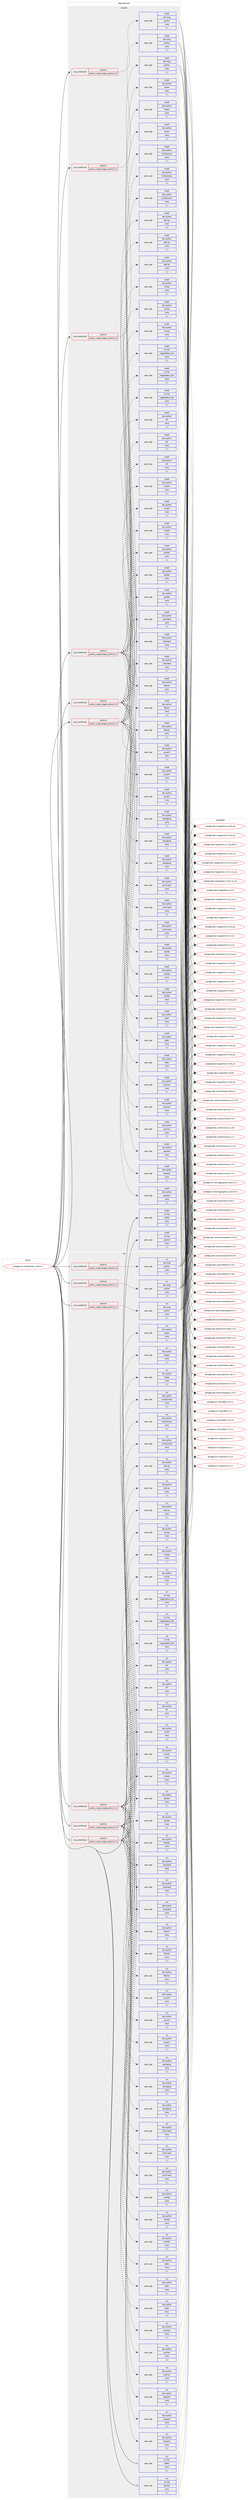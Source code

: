 digraph prolog {

# *************
# Graph options
# *************

newrank=true;
concentrate=true;
compound=true;
graph [rankdir=LR,fontname=Helvetica,fontsize=10,ranksep=1.5];#, ranksep=2.5, nodesep=0.2];
edge  [arrowhead=vee];
node  [fontname=Helvetica,fontsize=10];

# **********
# The ebuild
# **********

subgraph cluster_leftcol {
color=gray;
label=<<i>ebuild</i>>;
id [label="portage://sci-libs/datasets-2.18.0-r1", color=red, width=4, href="../sci-libs/datasets-2.18.0-r1.svg"];
}

# ****************
# The dependencies
# ****************

subgraph cluster_midcol {
color=gray;
label=<<i>dependencies</i>>;
subgraph cluster_compile {
fillcolor="#eeeeee";
style=filled;
label=<<i>compile</i>>;
subgraph cond239299 {
dependency909815 [label=<<TABLE BORDER="0" CELLBORDER="1" CELLSPACING="0" CELLPADDING="4"><TR><TD ROWSPAN="3" CELLPADDING="10">use_conditional</TD></TR><TR><TD>positive</TD></TR><TR><TD>python_single_target_python3_10</TD></TR></TABLE>>, shape=none, color=red];
subgraph pack663923 {
dependency909816 [label=<<TABLE BORDER="0" CELLBORDER="1" CELLSPACING="0" CELLPADDING="4" WIDTH="220"><TR><TD ROWSPAN="6" CELLPADDING="30">pack_dep</TD></TR><TR><TD WIDTH="110">install</TD></TR><TR><TD>dev-lang</TD></TR><TR><TD>python</TD></TR><TR><TD>none</TD></TR><TR><TD>[,,]</TD></TR></TABLE>>, shape=none, color=blue];
}
dependency909815:e -> dependency909816:w [weight=20,style="dashed",arrowhead="vee"];
}
id:e -> dependency909815:w [weight=20,style="solid",arrowhead="vee"];
subgraph cond239300 {
dependency909817 [label=<<TABLE BORDER="0" CELLBORDER="1" CELLSPACING="0" CELLPADDING="4"><TR><TD ROWSPAN="3" CELLPADDING="10">use_conditional</TD></TR><TR><TD>positive</TD></TR><TR><TD>python_single_target_python3_10</TD></TR></TABLE>>, shape=none, color=red];
subgraph pack663924 {
dependency909818 [label=<<TABLE BORDER="0" CELLBORDER="1" CELLSPACING="0" CELLPADDING="4" WIDTH="220"><TR><TD ROWSPAN="6" CELLPADDING="30">pack_dep</TD></TR><TR><TD WIDTH="110">install</TD></TR><TR><TD>dev-python</TD></TR><TR><TD>absl-py</TD></TR><TR><TD>none</TD></TR><TR><TD>[,,]</TD></TR></TABLE>>, shape=none, color=blue];
}
dependency909817:e -> dependency909818:w [weight=20,style="dashed",arrowhead="vee"];
subgraph pack663925 {
dependency909819 [label=<<TABLE BORDER="0" CELLBORDER="1" CELLSPACING="0" CELLPADDING="4" WIDTH="220"><TR><TD ROWSPAN="6" CELLPADDING="30">pack_dep</TD></TR><TR><TD WIDTH="110">install</TD></TR><TR><TD>dev-python</TD></TR><TR><TD>aiohttp</TD></TR><TR><TD>none</TD></TR><TR><TD>[,,]</TD></TR></TABLE>>, shape=none, color=blue];
}
dependency909817:e -> dependency909819:w [weight=20,style="dashed",arrowhead="vee"];
subgraph pack663926 {
dependency909820 [label=<<TABLE BORDER="0" CELLBORDER="1" CELLSPACING="0" CELLPADDING="4" WIDTH="220"><TR><TD ROWSPAN="6" CELLPADDING="30">pack_dep</TD></TR><TR><TD WIDTH="110">install</TD></TR><TR><TD>dev-python</TD></TR><TR><TD>dill</TD></TR><TR><TD>none</TD></TR><TR><TD>[,,]</TD></TR></TABLE>>, shape=none, color=blue];
}
dependency909817:e -> dependency909820:w [weight=20,style="dashed",arrowhead="vee"];
subgraph pack663927 {
dependency909821 [label=<<TABLE BORDER="0" CELLBORDER="1" CELLSPACING="0" CELLPADDING="4" WIDTH="220"><TR><TD ROWSPAN="6" CELLPADDING="30">pack_dep</TD></TR><TR><TD WIDTH="110">install</TD></TR><TR><TD>dev-python</TD></TR><TR><TD>filelock</TD></TR><TR><TD>none</TD></TR><TR><TD>[,,]</TD></TR></TABLE>>, shape=none, color=blue];
}
dependency909817:e -> dependency909821:w [weight=20,style="dashed",arrowhead="vee"];
subgraph pack663928 {
dependency909822 [label=<<TABLE BORDER="0" CELLBORDER="1" CELLSPACING="0" CELLPADDING="4" WIDTH="220"><TR><TD ROWSPAN="6" CELLPADDING="30">pack_dep</TD></TR><TR><TD WIDTH="110">install</TD></TR><TR><TD>dev-python</TD></TR><TR><TD>fsspec</TD></TR><TR><TD>none</TD></TR><TR><TD>[,,]</TD></TR></TABLE>>, shape=none, color=blue];
}
dependency909817:e -> dependency909822:w [weight=20,style="dashed",arrowhead="vee"];
subgraph pack663929 {
dependency909823 [label=<<TABLE BORDER="0" CELLBORDER="1" CELLSPACING="0" CELLPADDING="4" WIDTH="220"><TR><TD ROWSPAN="6" CELLPADDING="30">pack_dep</TD></TR><TR><TD WIDTH="110">install</TD></TR><TR><TD>dev-python</TD></TR><TR><TD>multiprocess</TD></TR><TR><TD>none</TD></TR><TR><TD>[,,]</TD></TR></TABLE>>, shape=none, color=blue];
}
dependency909817:e -> dependency909823:w [weight=20,style="dashed",arrowhead="vee"];
subgraph pack663930 {
dependency909824 [label=<<TABLE BORDER="0" CELLBORDER="1" CELLSPACING="0" CELLPADDING="4" WIDTH="220"><TR><TD ROWSPAN="6" CELLPADDING="30">pack_dep</TD></TR><TR><TD WIDTH="110">install</TD></TR><TR><TD>dev-python</TD></TR><TR><TD>numpy</TD></TR><TR><TD>none</TD></TR><TR><TD>[,,]</TD></TR></TABLE>>, shape=none, color=blue];
}
dependency909817:e -> dependency909824:w [weight=20,style="dashed",arrowhead="vee"];
subgraph pack663931 {
dependency909825 [label=<<TABLE BORDER="0" CELLBORDER="1" CELLSPACING="0" CELLPADDING="4" WIDTH="220"><TR><TD ROWSPAN="6" CELLPADDING="30">pack_dep</TD></TR><TR><TD WIDTH="110">install</TD></TR><TR><TD>dev-python</TD></TR><TR><TD>packaging</TD></TR><TR><TD>none</TD></TR><TR><TD>[,,]</TD></TR></TABLE>>, shape=none, color=blue];
}
dependency909817:e -> dependency909825:w [weight=20,style="dashed",arrowhead="vee"];
subgraph pack663932 {
dependency909826 [label=<<TABLE BORDER="0" CELLBORDER="1" CELLSPACING="0" CELLPADDING="4" WIDTH="220"><TR><TD ROWSPAN="6" CELLPADDING="30">pack_dep</TD></TR><TR><TD WIDTH="110">install</TD></TR><TR><TD>dev-python</TD></TR><TR><TD>pandas</TD></TR><TR><TD>none</TD></TR><TR><TD>[,,]</TD></TR></TABLE>>, shape=none, color=blue];
}
dependency909817:e -> dependency909826:w [weight=20,style="dashed",arrowhead="vee"];
subgraph pack663933 {
dependency909827 [label=<<TABLE BORDER="0" CELLBORDER="1" CELLSPACING="0" CELLPADDING="4" WIDTH="220"><TR><TD ROWSPAN="6" CELLPADDING="30">pack_dep</TD></TR><TR><TD WIDTH="110">install</TD></TR><TR><TD>dev-python</TD></TR><TR><TD>pyarrow</TD></TR><TR><TD>none</TD></TR><TR><TD>[,,]</TD></TR></TABLE>>, shape=none, color=blue];
}
dependency909817:e -> dependency909827:w [weight=20,style="dashed",arrowhead="vee"];
subgraph pack663934 {
dependency909828 [label=<<TABLE BORDER="0" CELLBORDER="1" CELLSPACING="0" CELLPADDING="4" WIDTH="220"><TR><TD ROWSPAN="6" CELLPADDING="30">pack_dep</TD></TR><TR><TD WIDTH="110">install</TD></TR><TR><TD>dev-python</TD></TR><TR><TD>pyyaml</TD></TR><TR><TD>none</TD></TR><TR><TD>[,,]</TD></TR></TABLE>>, shape=none, color=blue];
}
dependency909817:e -> dependency909828:w [weight=20,style="dashed",arrowhead="vee"];
subgraph pack663935 {
dependency909829 [label=<<TABLE BORDER="0" CELLBORDER="1" CELLSPACING="0" CELLPADDING="4" WIDTH="220"><TR><TD ROWSPAN="6" CELLPADDING="30">pack_dep</TD></TR><TR><TD WIDTH="110">install</TD></TR><TR><TD>dev-python</TD></TR><TR><TD>requests</TD></TR><TR><TD>none</TD></TR><TR><TD>[,,]</TD></TR></TABLE>>, shape=none, color=blue];
}
dependency909817:e -> dependency909829:w [weight=20,style="dashed",arrowhead="vee"];
subgraph pack663936 {
dependency909830 [label=<<TABLE BORDER="0" CELLBORDER="1" CELLSPACING="0" CELLPADDING="4" WIDTH="220"><TR><TD ROWSPAN="6" CELLPADDING="30">pack_dep</TD></TR><TR><TD WIDTH="110">install</TD></TR><TR><TD>dev-python</TD></TR><TR><TD>scikit-learn</TD></TR><TR><TD>none</TD></TR><TR><TD>[,,]</TD></TR></TABLE>>, shape=none, color=blue];
}
dependency909817:e -> dependency909830:w [weight=20,style="dashed",arrowhead="vee"];
subgraph pack663937 {
dependency909831 [label=<<TABLE BORDER="0" CELLBORDER="1" CELLSPACING="0" CELLPADDING="4" WIDTH="220"><TR><TD ROWSPAN="6" CELLPADDING="30">pack_dep</TD></TR><TR><TD WIDTH="110">install</TD></TR><TR><TD>dev-python</TD></TR><TR><TD>tqdm</TD></TR><TR><TD>none</TD></TR><TR><TD>[,,]</TD></TR></TABLE>>, shape=none, color=blue];
}
dependency909817:e -> dependency909831:w [weight=20,style="dashed",arrowhead="vee"];
subgraph pack663938 {
dependency909832 [label=<<TABLE BORDER="0" CELLBORDER="1" CELLSPACING="0" CELLPADDING="4" WIDTH="220"><TR><TD ROWSPAN="6" CELLPADDING="30">pack_dep</TD></TR><TR><TD WIDTH="110">install</TD></TR><TR><TD>dev-python</TD></TR><TR><TD>xxhash</TD></TR><TR><TD>none</TD></TR><TR><TD>[,,]</TD></TR></TABLE>>, shape=none, color=blue];
}
dependency909817:e -> dependency909832:w [weight=20,style="dashed",arrowhead="vee"];
subgraph pack663939 {
dependency909833 [label=<<TABLE BORDER="0" CELLBORDER="1" CELLSPACING="0" CELLPADDING="4" WIDTH="220"><TR><TD ROWSPAN="6" CELLPADDING="30">pack_dep</TD></TR><TR><TD WIDTH="110">install</TD></TR><TR><TD>dev-python</TD></TR><TR><TD>zstandard</TD></TR><TR><TD>none</TD></TR><TR><TD>[,,]</TD></TR></TABLE>>, shape=none, color=blue];
}
dependency909817:e -> dependency909833:w [weight=20,style="dashed",arrowhead="vee"];
subgraph pack663940 {
dependency909834 [label=<<TABLE BORDER="0" CELLBORDER="1" CELLSPACING="0" CELLPADDING="4" WIDTH="220"><TR><TD ROWSPAN="6" CELLPADDING="30">pack_dep</TD></TR><TR><TD WIDTH="110">install</TD></TR><TR><TD>sci-libs</TD></TR><TR><TD>huggingface_hub</TD></TR><TR><TD>none</TD></TR><TR><TD>[,,]</TD></TR></TABLE>>, shape=none, color=blue];
}
dependency909817:e -> dependency909834:w [weight=20,style="dashed",arrowhead="vee"];
}
id:e -> dependency909817:w [weight=20,style="solid",arrowhead="vee"];
subgraph cond239301 {
dependency909835 [label=<<TABLE BORDER="0" CELLBORDER="1" CELLSPACING="0" CELLPADDING="4"><TR><TD ROWSPAN="3" CELLPADDING="10">use_conditional</TD></TR><TR><TD>positive</TD></TR><TR><TD>python_single_target_python3_11</TD></TR></TABLE>>, shape=none, color=red];
subgraph pack663941 {
dependency909836 [label=<<TABLE BORDER="0" CELLBORDER="1" CELLSPACING="0" CELLPADDING="4" WIDTH="220"><TR><TD ROWSPAN="6" CELLPADDING="30">pack_dep</TD></TR><TR><TD WIDTH="110">install</TD></TR><TR><TD>dev-lang</TD></TR><TR><TD>python</TD></TR><TR><TD>none</TD></TR><TR><TD>[,,]</TD></TR></TABLE>>, shape=none, color=blue];
}
dependency909835:e -> dependency909836:w [weight=20,style="dashed",arrowhead="vee"];
}
id:e -> dependency909835:w [weight=20,style="solid",arrowhead="vee"];
subgraph cond239302 {
dependency909837 [label=<<TABLE BORDER="0" CELLBORDER="1" CELLSPACING="0" CELLPADDING="4"><TR><TD ROWSPAN="3" CELLPADDING="10">use_conditional</TD></TR><TR><TD>positive</TD></TR><TR><TD>python_single_target_python3_11</TD></TR></TABLE>>, shape=none, color=red];
subgraph pack663942 {
dependency909838 [label=<<TABLE BORDER="0" CELLBORDER="1" CELLSPACING="0" CELLPADDING="4" WIDTH="220"><TR><TD ROWSPAN="6" CELLPADDING="30">pack_dep</TD></TR><TR><TD WIDTH="110">install</TD></TR><TR><TD>dev-python</TD></TR><TR><TD>absl-py</TD></TR><TR><TD>none</TD></TR><TR><TD>[,,]</TD></TR></TABLE>>, shape=none, color=blue];
}
dependency909837:e -> dependency909838:w [weight=20,style="dashed",arrowhead="vee"];
subgraph pack663943 {
dependency909839 [label=<<TABLE BORDER="0" CELLBORDER="1" CELLSPACING="0" CELLPADDING="4" WIDTH="220"><TR><TD ROWSPAN="6" CELLPADDING="30">pack_dep</TD></TR><TR><TD WIDTH="110">install</TD></TR><TR><TD>dev-python</TD></TR><TR><TD>aiohttp</TD></TR><TR><TD>none</TD></TR><TR><TD>[,,]</TD></TR></TABLE>>, shape=none, color=blue];
}
dependency909837:e -> dependency909839:w [weight=20,style="dashed",arrowhead="vee"];
subgraph pack663944 {
dependency909840 [label=<<TABLE BORDER="0" CELLBORDER="1" CELLSPACING="0" CELLPADDING="4" WIDTH="220"><TR><TD ROWSPAN="6" CELLPADDING="30">pack_dep</TD></TR><TR><TD WIDTH="110">install</TD></TR><TR><TD>dev-python</TD></TR><TR><TD>dill</TD></TR><TR><TD>none</TD></TR><TR><TD>[,,]</TD></TR></TABLE>>, shape=none, color=blue];
}
dependency909837:e -> dependency909840:w [weight=20,style="dashed",arrowhead="vee"];
subgraph pack663945 {
dependency909841 [label=<<TABLE BORDER="0" CELLBORDER="1" CELLSPACING="0" CELLPADDING="4" WIDTH="220"><TR><TD ROWSPAN="6" CELLPADDING="30">pack_dep</TD></TR><TR><TD WIDTH="110">install</TD></TR><TR><TD>dev-python</TD></TR><TR><TD>filelock</TD></TR><TR><TD>none</TD></TR><TR><TD>[,,]</TD></TR></TABLE>>, shape=none, color=blue];
}
dependency909837:e -> dependency909841:w [weight=20,style="dashed",arrowhead="vee"];
subgraph pack663946 {
dependency909842 [label=<<TABLE BORDER="0" CELLBORDER="1" CELLSPACING="0" CELLPADDING="4" WIDTH="220"><TR><TD ROWSPAN="6" CELLPADDING="30">pack_dep</TD></TR><TR><TD WIDTH="110">install</TD></TR><TR><TD>dev-python</TD></TR><TR><TD>fsspec</TD></TR><TR><TD>none</TD></TR><TR><TD>[,,]</TD></TR></TABLE>>, shape=none, color=blue];
}
dependency909837:e -> dependency909842:w [weight=20,style="dashed",arrowhead="vee"];
subgraph pack663947 {
dependency909843 [label=<<TABLE BORDER="0" CELLBORDER="1" CELLSPACING="0" CELLPADDING="4" WIDTH="220"><TR><TD ROWSPAN="6" CELLPADDING="30">pack_dep</TD></TR><TR><TD WIDTH="110">install</TD></TR><TR><TD>dev-python</TD></TR><TR><TD>multiprocess</TD></TR><TR><TD>none</TD></TR><TR><TD>[,,]</TD></TR></TABLE>>, shape=none, color=blue];
}
dependency909837:e -> dependency909843:w [weight=20,style="dashed",arrowhead="vee"];
subgraph pack663948 {
dependency909844 [label=<<TABLE BORDER="0" CELLBORDER="1" CELLSPACING="0" CELLPADDING="4" WIDTH="220"><TR><TD ROWSPAN="6" CELLPADDING="30">pack_dep</TD></TR><TR><TD WIDTH="110">install</TD></TR><TR><TD>dev-python</TD></TR><TR><TD>numpy</TD></TR><TR><TD>none</TD></TR><TR><TD>[,,]</TD></TR></TABLE>>, shape=none, color=blue];
}
dependency909837:e -> dependency909844:w [weight=20,style="dashed",arrowhead="vee"];
subgraph pack663949 {
dependency909845 [label=<<TABLE BORDER="0" CELLBORDER="1" CELLSPACING="0" CELLPADDING="4" WIDTH="220"><TR><TD ROWSPAN="6" CELLPADDING="30">pack_dep</TD></TR><TR><TD WIDTH="110">install</TD></TR><TR><TD>dev-python</TD></TR><TR><TD>packaging</TD></TR><TR><TD>none</TD></TR><TR><TD>[,,]</TD></TR></TABLE>>, shape=none, color=blue];
}
dependency909837:e -> dependency909845:w [weight=20,style="dashed",arrowhead="vee"];
subgraph pack663950 {
dependency909846 [label=<<TABLE BORDER="0" CELLBORDER="1" CELLSPACING="0" CELLPADDING="4" WIDTH="220"><TR><TD ROWSPAN="6" CELLPADDING="30">pack_dep</TD></TR><TR><TD WIDTH="110">install</TD></TR><TR><TD>dev-python</TD></TR><TR><TD>pandas</TD></TR><TR><TD>none</TD></TR><TR><TD>[,,]</TD></TR></TABLE>>, shape=none, color=blue];
}
dependency909837:e -> dependency909846:w [weight=20,style="dashed",arrowhead="vee"];
subgraph pack663951 {
dependency909847 [label=<<TABLE BORDER="0" CELLBORDER="1" CELLSPACING="0" CELLPADDING="4" WIDTH="220"><TR><TD ROWSPAN="6" CELLPADDING="30">pack_dep</TD></TR><TR><TD WIDTH="110">install</TD></TR><TR><TD>dev-python</TD></TR><TR><TD>pyarrow</TD></TR><TR><TD>none</TD></TR><TR><TD>[,,]</TD></TR></TABLE>>, shape=none, color=blue];
}
dependency909837:e -> dependency909847:w [weight=20,style="dashed",arrowhead="vee"];
subgraph pack663952 {
dependency909848 [label=<<TABLE BORDER="0" CELLBORDER="1" CELLSPACING="0" CELLPADDING="4" WIDTH="220"><TR><TD ROWSPAN="6" CELLPADDING="30">pack_dep</TD></TR><TR><TD WIDTH="110">install</TD></TR><TR><TD>dev-python</TD></TR><TR><TD>pyyaml</TD></TR><TR><TD>none</TD></TR><TR><TD>[,,]</TD></TR></TABLE>>, shape=none, color=blue];
}
dependency909837:e -> dependency909848:w [weight=20,style="dashed",arrowhead="vee"];
subgraph pack663953 {
dependency909849 [label=<<TABLE BORDER="0" CELLBORDER="1" CELLSPACING="0" CELLPADDING="4" WIDTH="220"><TR><TD ROWSPAN="6" CELLPADDING="30">pack_dep</TD></TR><TR><TD WIDTH="110">install</TD></TR><TR><TD>dev-python</TD></TR><TR><TD>requests</TD></TR><TR><TD>none</TD></TR><TR><TD>[,,]</TD></TR></TABLE>>, shape=none, color=blue];
}
dependency909837:e -> dependency909849:w [weight=20,style="dashed",arrowhead="vee"];
subgraph pack663954 {
dependency909850 [label=<<TABLE BORDER="0" CELLBORDER="1" CELLSPACING="0" CELLPADDING="4" WIDTH="220"><TR><TD ROWSPAN="6" CELLPADDING="30">pack_dep</TD></TR><TR><TD WIDTH="110">install</TD></TR><TR><TD>dev-python</TD></TR><TR><TD>scikit-learn</TD></TR><TR><TD>none</TD></TR><TR><TD>[,,]</TD></TR></TABLE>>, shape=none, color=blue];
}
dependency909837:e -> dependency909850:w [weight=20,style="dashed",arrowhead="vee"];
subgraph pack663955 {
dependency909851 [label=<<TABLE BORDER="0" CELLBORDER="1" CELLSPACING="0" CELLPADDING="4" WIDTH="220"><TR><TD ROWSPAN="6" CELLPADDING="30">pack_dep</TD></TR><TR><TD WIDTH="110">install</TD></TR><TR><TD>dev-python</TD></TR><TR><TD>tqdm</TD></TR><TR><TD>none</TD></TR><TR><TD>[,,]</TD></TR></TABLE>>, shape=none, color=blue];
}
dependency909837:e -> dependency909851:w [weight=20,style="dashed",arrowhead="vee"];
subgraph pack663956 {
dependency909852 [label=<<TABLE BORDER="0" CELLBORDER="1" CELLSPACING="0" CELLPADDING="4" WIDTH="220"><TR><TD ROWSPAN="6" CELLPADDING="30">pack_dep</TD></TR><TR><TD WIDTH="110">install</TD></TR><TR><TD>dev-python</TD></TR><TR><TD>xxhash</TD></TR><TR><TD>none</TD></TR><TR><TD>[,,]</TD></TR></TABLE>>, shape=none, color=blue];
}
dependency909837:e -> dependency909852:w [weight=20,style="dashed",arrowhead="vee"];
subgraph pack663957 {
dependency909853 [label=<<TABLE BORDER="0" CELLBORDER="1" CELLSPACING="0" CELLPADDING="4" WIDTH="220"><TR><TD ROWSPAN="6" CELLPADDING="30">pack_dep</TD></TR><TR><TD WIDTH="110">install</TD></TR><TR><TD>dev-python</TD></TR><TR><TD>zstandard</TD></TR><TR><TD>none</TD></TR><TR><TD>[,,]</TD></TR></TABLE>>, shape=none, color=blue];
}
dependency909837:e -> dependency909853:w [weight=20,style="dashed",arrowhead="vee"];
subgraph pack663958 {
dependency909854 [label=<<TABLE BORDER="0" CELLBORDER="1" CELLSPACING="0" CELLPADDING="4" WIDTH="220"><TR><TD ROWSPAN="6" CELLPADDING="30">pack_dep</TD></TR><TR><TD WIDTH="110">install</TD></TR><TR><TD>sci-libs</TD></TR><TR><TD>huggingface_hub</TD></TR><TR><TD>none</TD></TR><TR><TD>[,,]</TD></TR></TABLE>>, shape=none, color=blue];
}
dependency909837:e -> dependency909854:w [weight=20,style="dashed",arrowhead="vee"];
}
id:e -> dependency909837:w [weight=20,style="solid",arrowhead="vee"];
subgraph cond239303 {
dependency909855 [label=<<TABLE BORDER="0" CELLBORDER="1" CELLSPACING="0" CELLPADDING="4"><TR><TD ROWSPAN="3" CELLPADDING="10">use_conditional</TD></TR><TR><TD>positive</TD></TR><TR><TD>python_single_target_python3_12</TD></TR></TABLE>>, shape=none, color=red];
subgraph pack663959 {
dependency909856 [label=<<TABLE BORDER="0" CELLBORDER="1" CELLSPACING="0" CELLPADDING="4" WIDTH="220"><TR><TD ROWSPAN="6" CELLPADDING="30">pack_dep</TD></TR><TR><TD WIDTH="110">install</TD></TR><TR><TD>dev-lang</TD></TR><TR><TD>python</TD></TR><TR><TD>none</TD></TR><TR><TD>[,,]</TD></TR></TABLE>>, shape=none, color=blue];
}
dependency909855:e -> dependency909856:w [weight=20,style="dashed",arrowhead="vee"];
}
id:e -> dependency909855:w [weight=20,style="solid",arrowhead="vee"];
subgraph cond239304 {
dependency909857 [label=<<TABLE BORDER="0" CELLBORDER="1" CELLSPACING="0" CELLPADDING="4"><TR><TD ROWSPAN="3" CELLPADDING="10">use_conditional</TD></TR><TR><TD>positive</TD></TR><TR><TD>python_single_target_python3_12</TD></TR></TABLE>>, shape=none, color=red];
subgraph pack663960 {
dependency909858 [label=<<TABLE BORDER="0" CELLBORDER="1" CELLSPACING="0" CELLPADDING="4" WIDTH="220"><TR><TD ROWSPAN="6" CELLPADDING="30">pack_dep</TD></TR><TR><TD WIDTH="110">install</TD></TR><TR><TD>dev-python</TD></TR><TR><TD>absl-py</TD></TR><TR><TD>none</TD></TR><TR><TD>[,,]</TD></TR></TABLE>>, shape=none, color=blue];
}
dependency909857:e -> dependency909858:w [weight=20,style="dashed",arrowhead="vee"];
subgraph pack663961 {
dependency909859 [label=<<TABLE BORDER="0" CELLBORDER="1" CELLSPACING="0" CELLPADDING="4" WIDTH="220"><TR><TD ROWSPAN="6" CELLPADDING="30">pack_dep</TD></TR><TR><TD WIDTH="110">install</TD></TR><TR><TD>dev-python</TD></TR><TR><TD>aiohttp</TD></TR><TR><TD>none</TD></TR><TR><TD>[,,]</TD></TR></TABLE>>, shape=none, color=blue];
}
dependency909857:e -> dependency909859:w [weight=20,style="dashed",arrowhead="vee"];
subgraph pack663962 {
dependency909860 [label=<<TABLE BORDER="0" CELLBORDER="1" CELLSPACING="0" CELLPADDING="4" WIDTH="220"><TR><TD ROWSPAN="6" CELLPADDING="30">pack_dep</TD></TR><TR><TD WIDTH="110">install</TD></TR><TR><TD>dev-python</TD></TR><TR><TD>dill</TD></TR><TR><TD>none</TD></TR><TR><TD>[,,]</TD></TR></TABLE>>, shape=none, color=blue];
}
dependency909857:e -> dependency909860:w [weight=20,style="dashed",arrowhead="vee"];
subgraph pack663963 {
dependency909861 [label=<<TABLE BORDER="0" CELLBORDER="1" CELLSPACING="0" CELLPADDING="4" WIDTH="220"><TR><TD ROWSPAN="6" CELLPADDING="30">pack_dep</TD></TR><TR><TD WIDTH="110">install</TD></TR><TR><TD>dev-python</TD></TR><TR><TD>filelock</TD></TR><TR><TD>none</TD></TR><TR><TD>[,,]</TD></TR></TABLE>>, shape=none, color=blue];
}
dependency909857:e -> dependency909861:w [weight=20,style="dashed",arrowhead="vee"];
subgraph pack663964 {
dependency909862 [label=<<TABLE BORDER="0" CELLBORDER="1" CELLSPACING="0" CELLPADDING="4" WIDTH="220"><TR><TD ROWSPAN="6" CELLPADDING="30">pack_dep</TD></TR><TR><TD WIDTH="110">install</TD></TR><TR><TD>dev-python</TD></TR><TR><TD>fsspec</TD></TR><TR><TD>none</TD></TR><TR><TD>[,,]</TD></TR></TABLE>>, shape=none, color=blue];
}
dependency909857:e -> dependency909862:w [weight=20,style="dashed",arrowhead="vee"];
subgraph pack663965 {
dependency909863 [label=<<TABLE BORDER="0" CELLBORDER="1" CELLSPACING="0" CELLPADDING="4" WIDTH="220"><TR><TD ROWSPAN="6" CELLPADDING="30">pack_dep</TD></TR><TR><TD WIDTH="110">install</TD></TR><TR><TD>dev-python</TD></TR><TR><TD>multiprocess</TD></TR><TR><TD>none</TD></TR><TR><TD>[,,]</TD></TR></TABLE>>, shape=none, color=blue];
}
dependency909857:e -> dependency909863:w [weight=20,style="dashed",arrowhead="vee"];
subgraph pack663966 {
dependency909864 [label=<<TABLE BORDER="0" CELLBORDER="1" CELLSPACING="0" CELLPADDING="4" WIDTH="220"><TR><TD ROWSPAN="6" CELLPADDING="30">pack_dep</TD></TR><TR><TD WIDTH="110">install</TD></TR><TR><TD>dev-python</TD></TR><TR><TD>numpy</TD></TR><TR><TD>none</TD></TR><TR><TD>[,,]</TD></TR></TABLE>>, shape=none, color=blue];
}
dependency909857:e -> dependency909864:w [weight=20,style="dashed",arrowhead="vee"];
subgraph pack663967 {
dependency909865 [label=<<TABLE BORDER="0" CELLBORDER="1" CELLSPACING="0" CELLPADDING="4" WIDTH="220"><TR><TD ROWSPAN="6" CELLPADDING="30">pack_dep</TD></TR><TR><TD WIDTH="110">install</TD></TR><TR><TD>dev-python</TD></TR><TR><TD>packaging</TD></TR><TR><TD>none</TD></TR><TR><TD>[,,]</TD></TR></TABLE>>, shape=none, color=blue];
}
dependency909857:e -> dependency909865:w [weight=20,style="dashed",arrowhead="vee"];
subgraph pack663968 {
dependency909866 [label=<<TABLE BORDER="0" CELLBORDER="1" CELLSPACING="0" CELLPADDING="4" WIDTH="220"><TR><TD ROWSPAN="6" CELLPADDING="30">pack_dep</TD></TR><TR><TD WIDTH="110">install</TD></TR><TR><TD>dev-python</TD></TR><TR><TD>pandas</TD></TR><TR><TD>none</TD></TR><TR><TD>[,,]</TD></TR></TABLE>>, shape=none, color=blue];
}
dependency909857:e -> dependency909866:w [weight=20,style="dashed",arrowhead="vee"];
subgraph pack663969 {
dependency909867 [label=<<TABLE BORDER="0" CELLBORDER="1" CELLSPACING="0" CELLPADDING="4" WIDTH="220"><TR><TD ROWSPAN="6" CELLPADDING="30">pack_dep</TD></TR><TR><TD WIDTH="110">install</TD></TR><TR><TD>dev-python</TD></TR><TR><TD>pyarrow</TD></TR><TR><TD>none</TD></TR><TR><TD>[,,]</TD></TR></TABLE>>, shape=none, color=blue];
}
dependency909857:e -> dependency909867:w [weight=20,style="dashed",arrowhead="vee"];
subgraph pack663970 {
dependency909868 [label=<<TABLE BORDER="0" CELLBORDER="1" CELLSPACING="0" CELLPADDING="4" WIDTH="220"><TR><TD ROWSPAN="6" CELLPADDING="30">pack_dep</TD></TR><TR><TD WIDTH="110">install</TD></TR><TR><TD>dev-python</TD></TR><TR><TD>pyyaml</TD></TR><TR><TD>none</TD></TR><TR><TD>[,,]</TD></TR></TABLE>>, shape=none, color=blue];
}
dependency909857:e -> dependency909868:w [weight=20,style="dashed",arrowhead="vee"];
subgraph pack663971 {
dependency909869 [label=<<TABLE BORDER="0" CELLBORDER="1" CELLSPACING="0" CELLPADDING="4" WIDTH="220"><TR><TD ROWSPAN="6" CELLPADDING="30">pack_dep</TD></TR><TR><TD WIDTH="110">install</TD></TR><TR><TD>dev-python</TD></TR><TR><TD>requests</TD></TR><TR><TD>none</TD></TR><TR><TD>[,,]</TD></TR></TABLE>>, shape=none, color=blue];
}
dependency909857:e -> dependency909869:w [weight=20,style="dashed",arrowhead="vee"];
subgraph pack663972 {
dependency909870 [label=<<TABLE BORDER="0" CELLBORDER="1" CELLSPACING="0" CELLPADDING="4" WIDTH="220"><TR><TD ROWSPAN="6" CELLPADDING="30">pack_dep</TD></TR><TR><TD WIDTH="110">install</TD></TR><TR><TD>dev-python</TD></TR><TR><TD>scikit-learn</TD></TR><TR><TD>none</TD></TR><TR><TD>[,,]</TD></TR></TABLE>>, shape=none, color=blue];
}
dependency909857:e -> dependency909870:w [weight=20,style="dashed",arrowhead="vee"];
subgraph pack663973 {
dependency909871 [label=<<TABLE BORDER="0" CELLBORDER="1" CELLSPACING="0" CELLPADDING="4" WIDTH="220"><TR><TD ROWSPAN="6" CELLPADDING="30">pack_dep</TD></TR><TR><TD WIDTH="110">install</TD></TR><TR><TD>dev-python</TD></TR><TR><TD>tqdm</TD></TR><TR><TD>none</TD></TR><TR><TD>[,,]</TD></TR></TABLE>>, shape=none, color=blue];
}
dependency909857:e -> dependency909871:w [weight=20,style="dashed",arrowhead="vee"];
subgraph pack663974 {
dependency909872 [label=<<TABLE BORDER="0" CELLBORDER="1" CELLSPACING="0" CELLPADDING="4" WIDTH="220"><TR><TD ROWSPAN="6" CELLPADDING="30">pack_dep</TD></TR><TR><TD WIDTH="110">install</TD></TR><TR><TD>dev-python</TD></TR><TR><TD>xxhash</TD></TR><TR><TD>none</TD></TR><TR><TD>[,,]</TD></TR></TABLE>>, shape=none, color=blue];
}
dependency909857:e -> dependency909872:w [weight=20,style="dashed",arrowhead="vee"];
subgraph pack663975 {
dependency909873 [label=<<TABLE BORDER="0" CELLBORDER="1" CELLSPACING="0" CELLPADDING="4" WIDTH="220"><TR><TD ROWSPAN="6" CELLPADDING="30">pack_dep</TD></TR><TR><TD WIDTH="110">install</TD></TR><TR><TD>dev-python</TD></TR><TR><TD>zstandard</TD></TR><TR><TD>none</TD></TR><TR><TD>[,,]</TD></TR></TABLE>>, shape=none, color=blue];
}
dependency909857:e -> dependency909873:w [weight=20,style="dashed",arrowhead="vee"];
subgraph pack663976 {
dependency909874 [label=<<TABLE BORDER="0" CELLBORDER="1" CELLSPACING="0" CELLPADDING="4" WIDTH="220"><TR><TD ROWSPAN="6" CELLPADDING="30">pack_dep</TD></TR><TR><TD WIDTH="110">install</TD></TR><TR><TD>sci-libs</TD></TR><TR><TD>huggingface_hub</TD></TR><TR><TD>none</TD></TR><TR><TD>[,,]</TD></TR></TABLE>>, shape=none, color=blue];
}
dependency909857:e -> dependency909874:w [weight=20,style="dashed",arrowhead="vee"];
}
id:e -> dependency909857:w [weight=20,style="solid",arrowhead="vee"];
subgraph pack663977 {
dependency909875 [label=<<TABLE BORDER="0" CELLBORDER="1" CELLSPACING="0" CELLPADDING="4" WIDTH="220"><TR><TD ROWSPAN="6" CELLPADDING="30">pack_dep</TD></TR><TR><TD WIDTH="110">install</TD></TR><TR><TD>sci-libs</TD></TR><TR><TD>caffe2</TD></TR><TR><TD>none</TD></TR><TR><TD>[,,]</TD></TR></TABLE>>, shape=none, color=blue];
}
id:e -> dependency909875:w [weight=20,style="solid",arrowhead="vee"];
subgraph pack663978 {
dependency909876 [label=<<TABLE BORDER="0" CELLBORDER="1" CELLSPACING="0" CELLPADDING="4" WIDTH="220"><TR><TD ROWSPAN="6" CELLPADDING="30">pack_dep</TD></TR><TR><TD WIDTH="110">install</TD></TR><TR><TD>sci-libs</TD></TR><TR><TD>pytorch</TD></TR><TR><TD>none</TD></TR><TR><TD>[,,]</TD></TR></TABLE>>, shape=none, color=blue];
}
id:e -> dependency909876:w [weight=20,style="solid",arrowhead="vee"];
}
subgraph cluster_compileandrun {
fillcolor="#eeeeee";
style=filled;
label=<<i>compile and run</i>>;
}
subgraph cluster_run {
fillcolor="#eeeeee";
style=filled;
label=<<i>run</i>>;
subgraph cond239305 {
dependency909877 [label=<<TABLE BORDER="0" CELLBORDER="1" CELLSPACING="0" CELLPADDING="4"><TR><TD ROWSPAN="3" CELLPADDING="10">use_conditional</TD></TR><TR><TD>positive</TD></TR><TR><TD>python_single_target_python3_10</TD></TR></TABLE>>, shape=none, color=red];
subgraph pack663979 {
dependency909878 [label=<<TABLE BORDER="0" CELLBORDER="1" CELLSPACING="0" CELLPADDING="4" WIDTH="220"><TR><TD ROWSPAN="6" CELLPADDING="30">pack_dep</TD></TR><TR><TD WIDTH="110">run</TD></TR><TR><TD>dev-lang</TD></TR><TR><TD>python</TD></TR><TR><TD>none</TD></TR><TR><TD>[,,]</TD></TR></TABLE>>, shape=none, color=blue];
}
dependency909877:e -> dependency909878:w [weight=20,style="dashed",arrowhead="vee"];
}
id:e -> dependency909877:w [weight=20,style="solid",arrowhead="odot"];
subgraph cond239306 {
dependency909879 [label=<<TABLE BORDER="0" CELLBORDER="1" CELLSPACING="0" CELLPADDING="4"><TR><TD ROWSPAN="3" CELLPADDING="10">use_conditional</TD></TR><TR><TD>positive</TD></TR><TR><TD>python_single_target_python3_10</TD></TR></TABLE>>, shape=none, color=red];
subgraph pack663980 {
dependency909880 [label=<<TABLE BORDER="0" CELLBORDER="1" CELLSPACING="0" CELLPADDING="4" WIDTH="220"><TR><TD ROWSPAN="6" CELLPADDING="30">pack_dep</TD></TR><TR><TD WIDTH="110">run</TD></TR><TR><TD>dev-python</TD></TR><TR><TD>absl-py</TD></TR><TR><TD>none</TD></TR><TR><TD>[,,]</TD></TR></TABLE>>, shape=none, color=blue];
}
dependency909879:e -> dependency909880:w [weight=20,style="dashed",arrowhead="vee"];
subgraph pack663981 {
dependency909881 [label=<<TABLE BORDER="0" CELLBORDER="1" CELLSPACING="0" CELLPADDING="4" WIDTH="220"><TR><TD ROWSPAN="6" CELLPADDING="30">pack_dep</TD></TR><TR><TD WIDTH="110">run</TD></TR><TR><TD>dev-python</TD></TR><TR><TD>aiohttp</TD></TR><TR><TD>none</TD></TR><TR><TD>[,,]</TD></TR></TABLE>>, shape=none, color=blue];
}
dependency909879:e -> dependency909881:w [weight=20,style="dashed",arrowhead="vee"];
subgraph pack663982 {
dependency909882 [label=<<TABLE BORDER="0" CELLBORDER="1" CELLSPACING="0" CELLPADDING="4" WIDTH="220"><TR><TD ROWSPAN="6" CELLPADDING="30">pack_dep</TD></TR><TR><TD WIDTH="110">run</TD></TR><TR><TD>dev-python</TD></TR><TR><TD>dill</TD></TR><TR><TD>none</TD></TR><TR><TD>[,,]</TD></TR></TABLE>>, shape=none, color=blue];
}
dependency909879:e -> dependency909882:w [weight=20,style="dashed",arrowhead="vee"];
subgraph pack663983 {
dependency909883 [label=<<TABLE BORDER="0" CELLBORDER="1" CELLSPACING="0" CELLPADDING="4" WIDTH="220"><TR><TD ROWSPAN="6" CELLPADDING="30">pack_dep</TD></TR><TR><TD WIDTH="110">run</TD></TR><TR><TD>dev-python</TD></TR><TR><TD>filelock</TD></TR><TR><TD>none</TD></TR><TR><TD>[,,]</TD></TR></TABLE>>, shape=none, color=blue];
}
dependency909879:e -> dependency909883:w [weight=20,style="dashed",arrowhead="vee"];
subgraph pack663984 {
dependency909884 [label=<<TABLE BORDER="0" CELLBORDER="1" CELLSPACING="0" CELLPADDING="4" WIDTH="220"><TR><TD ROWSPAN="6" CELLPADDING="30">pack_dep</TD></TR><TR><TD WIDTH="110">run</TD></TR><TR><TD>dev-python</TD></TR><TR><TD>fsspec</TD></TR><TR><TD>none</TD></TR><TR><TD>[,,]</TD></TR></TABLE>>, shape=none, color=blue];
}
dependency909879:e -> dependency909884:w [weight=20,style="dashed",arrowhead="vee"];
subgraph pack663985 {
dependency909885 [label=<<TABLE BORDER="0" CELLBORDER="1" CELLSPACING="0" CELLPADDING="4" WIDTH="220"><TR><TD ROWSPAN="6" CELLPADDING="30">pack_dep</TD></TR><TR><TD WIDTH="110">run</TD></TR><TR><TD>dev-python</TD></TR><TR><TD>multiprocess</TD></TR><TR><TD>none</TD></TR><TR><TD>[,,]</TD></TR></TABLE>>, shape=none, color=blue];
}
dependency909879:e -> dependency909885:w [weight=20,style="dashed",arrowhead="vee"];
subgraph pack663986 {
dependency909886 [label=<<TABLE BORDER="0" CELLBORDER="1" CELLSPACING="0" CELLPADDING="4" WIDTH="220"><TR><TD ROWSPAN="6" CELLPADDING="30">pack_dep</TD></TR><TR><TD WIDTH="110">run</TD></TR><TR><TD>dev-python</TD></TR><TR><TD>numpy</TD></TR><TR><TD>none</TD></TR><TR><TD>[,,]</TD></TR></TABLE>>, shape=none, color=blue];
}
dependency909879:e -> dependency909886:w [weight=20,style="dashed",arrowhead="vee"];
subgraph pack663987 {
dependency909887 [label=<<TABLE BORDER="0" CELLBORDER="1" CELLSPACING="0" CELLPADDING="4" WIDTH="220"><TR><TD ROWSPAN="6" CELLPADDING="30">pack_dep</TD></TR><TR><TD WIDTH="110">run</TD></TR><TR><TD>dev-python</TD></TR><TR><TD>packaging</TD></TR><TR><TD>none</TD></TR><TR><TD>[,,]</TD></TR></TABLE>>, shape=none, color=blue];
}
dependency909879:e -> dependency909887:w [weight=20,style="dashed",arrowhead="vee"];
subgraph pack663988 {
dependency909888 [label=<<TABLE BORDER="0" CELLBORDER="1" CELLSPACING="0" CELLPADDING="4" WIDTH="220"><TR><TD ROWSPAN="6" CELLPADDING="30">pack_dep</TD></TR><TR><TD WIDTH="110">run</TD></TR><TR><TD>dev-python</TD></TR><TR><TD>pandas</TD></TR><TR><TD>none</TD></TR><TR><TD>[,,]</TD></TR></TABLE>>, shape=none, color=blue];
}
dependency909879:e -> dependency909888:w [weight=20,style="dashed",arrowhead="vee"];
subgraph pack663989 {
dependency909889 [label=<<TABLE BORDER="0" CELLBORDER="1" CELLSPACING="0" CELLPADDING="4" WIDTH="220"><TR><TD ROWSPAN="6" CELLPADDING="30">pack_dep</TD></TR><TR><TD WIDTH="110">run</TD></TR><TR><TD>dev-python</TD></TR><TR><TD>pyarrow</TD></TR><TR><TD>none</TD></TR><TR><TD>[,,]</TD></TR></TABLE>>, shape=none, color=blue];
}
dependency909879:e -> dependency909889:w [weight=20,style="dashed",arrowhead="vee"];
subgraph pack663990 {
dependency909890 [label=<<TABLE BORDER="0" CELLBORDER="1" CELLSPACING="0" CELLPADDING="4" WIDTH="220"><TR><TD ROWSPAN="6" CELLPADDING="30">pack_dep</TD></TR><TR><TD WIDTH="110">run</TD></TR><TR><TD>dev-python</TD></TR><TR><TD>pyyaml</TD></TR><TR><TD>none</TD></TR><TR><TD>[,,]</TD></TR></TABLE>>, shape=none, color=blue];
}
dependency909879:e -> dependency909890:w [weight=20,style="dashed",arrowhead="vee"];
subgraph pack663991 {
dependency909891 [label=<<TABLE BORDER="0" CELLBORDER="1" CELLSPACING="0" CELLPADDING="4" WIDTH="220"><TR><TD ROWSPAN="6" CELLPADDING="30">pack_dep</TD></TR><TR><TD WIDTH="110">run</TD></TR><TR><TD>dev-python</TD></TR><TR><TD>requests</TD></TR><TR><TD>none</TD></TR><TR><TD>[,,]</TD></TR></TABLE>>, shape=none, color=blue];
}
dependency909879:e -> dependency909891:w [weight=20,style="dashed",arrowhead="vee"];
subgraph pack663992 {
dependency909892 [label=<<TABLE BORDER="0" CELLBORDER="1" CELLSPACING="0" CELLPADDING="4" WIDTH="220"><TR><TD ROWSPAN="6" CELLPADDING="30">pack_dep</TD></TR><TR><TD WIDTH="110">run</TD></TR><TR><TD>dev-python</TD></TR><TR><TD>scikit-learn</TD></TR><TR><TD>none</TD></TR><TR><TD>[,,]</TD></TR></TABLE>>, shape=none, color=blue];
}
dependency909879:e -> dependency909892:w [weight=20,style="dashed",arrowhead="vee"];
subgraph pack663993 {
dependency909893 [label=<<TABLE BORDER="0" CELLBORDER="1" CELLSPACING="0" CELLPADDING="4" WIDTH="220"><TR><TD ROWSPAN="6" CELLPADDING="30">pack_dep</TD></TR><TR><TD WIDTH="110">run</TD></TR><TR><TD>dev-python</TD></TR><TR><TD>tqdm</TD></TR><TR><TD>none</TD></TR><TR><TD>[,,]</TD></TR></TABLE>>, shape=none, color=blue];
}
dependency909879:e -> dependency909893:w [weight=20,style="dashed",arrowhead="vee"];
subgraph pack663994 {
dependency909894 [label=<<TABLE BORDER="0" CELLBORDER="1" CELLSPACING="0" CELLPADDING="4" WIDTH="220"><TR><TD ROWSPAN="6" CELLPADDING="30">pack_dep</TD></TR><TR><TD WIDTH="110">run</TD></TR><TR><TD>dev-python</TD></TR><TR><TD>xxhash</TD></TR><TR><TD>none</TD></TR><TR><TD>[,,]</TD></TR></TABLE>>, shape=none, color=blue];
}
dependency909879:e -> dependency909894:w [weight=20,style="dashed",arrowhead="vee"];
subgraph pack663995 {
dependency909895 [label=<<TABLE BORDER="0" CELLBORDER="1" CELLSPACING="0" CELLPADDING="4" WIDTH="220"><TR><TD ROWSPAN="6" CELLPADDING="30">pack_dep</TD></TR><TR><TD WIDTH="110">run</TD></TR><TR><TD>dev-python</TD></TR><TR><TD>zstandard</TD></TR><TR><TD>none</TD></TR><TR><TD>[,,]</TD></TR></TABLE>>, shape=none, color=blue];
}
dependency909879:e -> dependency909895:w [weight=20,style="dashed",arrowhead="vee"];
subgraph pack663996 {
dependency909896 [label=<<TABLE BORDER="0" CELLBORDER="1" CELLSPACING="0" CELLPADDING="4" WIDTH="220"><TR><TD ROWSPAN="6" CELLPADDING="30">pack_dep</TD></TR><TR><TD WIDTH="110">run</TD></TR><TR><TD>sci-libs</TD></TR><TR><TD>huggingface_hub</TD></TR><TR><TD>none</TD></TR><TR><TD>[,,]</TD></TR></TABLE>>, shape=none, color=blue];
}
dependency909879:e -> dependency909896:w [weight=20,style="dashed",arrowhead="vee"];
}
id:e -> dependency909879:w [weight=20,style="solid",arrowhead="odot"];
subgraph cond239307 {
dependency909897 [label=<<TABLE BORDER="0" CELLBORDER="1" CELLSPACING="0" CELLPADDING="4"><TR><TD ROWSPAN="3" CELLPADDING="10">use_conditional</TD></TR><TR><TD>positive</TD></TR><TR><TD>python_single_target_python3_11</TD></TR></TABLE>>, shape=none, color=red];
subgraph pack663997 {
dependency909898 [label=<<TABLE BORDER="0" CELLBORDER="1" CELLSPACING="0" CELLPADDING="4" WIDTH="220"><TR><TD ROWSPAN="6" CELLPADDING="30">pack_dep</TD></TR><TR><TD WIDTH="110">run</TD></TR><TR><TD>dev-lang</TD></TR><TR><TD>python</TD></TR><TR><TD>none</TD></TR><TR><TD>[,,]</TD></TR></TABLE>>, shape=none, color=blue];
}
dependency909897:e -> dependency909898:w [weight=20,style="dashed",arrowhead="vee"];
}
id:e -> dependency909897:w [weight=20,style="solid",arrowhead="odot"];
subgraph cond239308 {
dependency909899 [label=<<TABLE BORDER="0" CELLBORDER="1" CELLSPACING="0" CELLPADDING="4"><TR><TD ROWSPAN="3" CELLPADDING="10">use_conditional</TD></TR><TR><TD>positive</TD></TR><TR><TD>python_single_target_python3_11</TD></TR></TABLE>>, shape=none, color=red];
subgraph pack663998 {
dependency909900 [label=<<TABLE BORDER="0" CELLBORDER="1" CELLSPACING="0" CELLPADDING="4" WIDTH="220"><TR><TD ROWSPAN="6" CELLPADDING="30">pack_dep</TD></TR><TR><TD WIDTH="110">run</TD></TR><TR><TD>dev-python</TD></TR><TR><TD>absl-py</TD></TR><TR><TD>none</TD></TR><TR><TD>[,,]</TD></TR></TABLE>>, shape=none, color=blue];
}
dependency909899:e -> dependency909900:w [weight=20,style="dashed",arrowhead="vee"];
subgraph pack663999 {
dependency909901 [label=<<TABLE BORDER="0" CELLBORDER="1" CELLSPACING="0" CELLPADDING="4" WIDTH="220"><TR><TD ROWSPAN="6" CELLPADDING="30">pack_dep</TD></TR><TR><TD WIDTH="110">run</TD></TR><TR><TD>dev-python</TD></TR><TR><TD>aiohttp</TD></TR><TR><TD>none</TD></TR><TR><TD>[,,]</TD></TR></TABLE>>, shape=none, color=blue];
}
dependency909899:e -> dependency909901:w [weight=20,style="dashed",arrowhead="vee"];
subgraph pack664000 {
dependency909902 [label=<<TABLE BORDER="0" CELLBORDER="1" CELLSPACING="0" CELLPADDING="4" WIDTH="220"><TR><TD ROWSPAN="6" CELLPADDING="30">pack_dep</TD></TR><TR><TD WIDTH="110">run</TD></TR><TR><TD>dev-python</TD></TR><TR><TD>dill</TD></TR><TR><TD>none</TD></TR><TR><TD>[,,]</TD></TR></TABLE>>, shape=none, color=blue];
}
dependency909899:e -> dependency909902:w [weight=20,style="dashed",arrowhead="vee"];
subgraph pack664001 {
dependency909903 [label=<<TABLE BORDER="0" CELLBORDER="1" CELLSPACING="0" CELLPADDING="4" WIDTH="220"><TR><TD ROWSPAN="6" CELLPADDING="30">pack_dep</TD></TR><TR><TD WIDTH="110">run</TD></TR><TR><TD>dev-python</TD></TR><TR><TD>filelock</TD></TR><TR><TD>none</TD></TR><TR><TD>[,,]</TD></TR></TABLE>>, shape=none, color=blue];
}
dependency909899:e -> dependency909903:w [weight=20,style="dashed",arrowhead="vee"];
subgraph pack664002 {
dependency909904 [label=<<TABLE BORDER="0" CELLBORDER="1" CELLSPACING="0" CELLPADDING="4" WIDTH="220"><TR><TD ROWSPAN="6" CELLPADDING="30">pack_dep</TD></TR><TR><TD WIDTH="110">run</TD></TR><TR><TD>dev-python</TD></TR><TR><TD>fsspec</TD></TR><TR><TD>none</TD></TR><TR><TD>[,,]</TD></TR></TABLE>>, shape=none, color=blue];
}
dependency909899:e -> dependency909904:w [weight=20,style="dashed",arrowhead="vee"];
subgraph pack664003 {
dependency909905 [label=<<TABLE BORDER="0" CELLBORDER="1" CELLSPACING="0" CELLPADDING="4" WIDTH="220"><TR><TD ROWSPAN="6" CELLPADDING="30">pack_dep</TD></TR><TR><TD WIDTH="110">run</TD></TR><TR><TD>dev-python</TD></TR><TR><TD>multiprocess</TD></TR><TR><TD>none</TD></TR><TR><TD>[,,]</TD></TR></TABLE>>, shape=none, color=blue];
}
dependency909899:e -> dependency909905:w [weight=20,style="dashed",arrowhead="vee"];
subgraph pack664004 {
dependency909906 [label=<<TABLE BORDER="0" CELLBORDER="1" CELLSPACING="0" CELLPADDING="4" WIDTH="220"><TR><TD ROWSPAN="6" CELLPADDING="30">pack_dep</TD></TR><TR><TD WIDTH="110">run</TD></TR><TR><TD>dev-python</TD></TR><TR><TD>numpy</TD></TR><TR><TD>none</TD></TR><TR><TD>[,,]</TD></TR></TABLE>>, shape=none, color=blue];
}
dependency909899:e -> dependency909906:w [weight=20,style="dashed",arrowhead="vee"];
subgraph pack664005 {
dependency909907 [label=<<TABLE BORDER="0" CELLBORDER="1" CELLSPACING="0" CELLPADDING="4" WIDTH="220"><TR><TD ROWSPAN="6" CELLPADDING="30">pack_dep</TD></TR><TR><TD WIDTH="110">run</TD></TR><TR><TD>dev-python</TD></TR><TR><TD>packaging</TD></TR><TR><TD>none</TD></TR><TR><TD>[,,]</TD></TR></TABLE>>, shape=none, color=blue];
}
dependency909899:e -> dependency909907:w [weight=20,style="dashed",arrowhead="vee"];
subgraph pack664006 {
dependency909908 [label=<<TABLE BORDER="0" CELLBORDER="1" CELLSPACING="0" CELLPADDING="4" WIDTH="220"><TR><TD ROWSPAN="6" CELLPADDING="30">pack_dep</TD></TR><TR><TD WIDTH="110">run</TD></TR><TR><TD>dev-python</TD></TR><TR><TD>pandas</TD></TR><TR><TD>none</TD></TR><TR><TD>[,,]</TD></TR></TABLE>>, shape=none, color=blue];
}
dependency909899:e -> dependency909908:w [weight=20,style="dashed",arrowhead="vee"];
subgraph pack664007 {
dependency909909 [label=<<TABLE BORDER="0" CELLBORDER="1" CELLSPACING="0" CELLPADDING="4" WIDTH="220"><TR><TD ROWSPAN="6" CELLPADDING="30">pack_dep</TD></TR><TR><TD WIDTH="110">run</TD></TR><TR><TD>dev-python</TD></TR><TR><TD>pyarrow</TD></TR><TR><TD>none</TD></TR><TR><TD>[,,]</TD></TR></TABLE>>, shape=none, color=blue];
}
dependency909899:e -> dependency909909:w [weight=20,style="dashed",arrowhead="vee"];
subgraph pack664008 {
dependency909910 [label=<<TABLE BORDER="0" CELLBORDER="1" CELLSPACING="0" CELLPADDING="4" WIDTH="220"><TR><TD ROWSPAN="6" CELLPADDING="30">pack_dep</TD></TR><TR><TD WIDTH="110">run</TD></TR><TR><TD>dev-python</TD></TR><TR><TD>pyyaml</TD></TR><TR><TD>none</TD></TR><TR><TD>[,,]</TD></TR></TABLE>>, shape=none, color=blue];
}
dependency909899:e -> dependency909910:w [weight=20,style="dashed",arrowhead="vee"];
subgraph pack664009 {
dependency909911 [label=<<TABLE BORDER="0" CELLBORDER="1" CELLSPACING="0" CELLPADDING="4" WIDTH="220"><TR><TD ROWSPAN="6" CELLPADDING="30">pack_dep</TD></TR><TR><TD WIDTH="110">run</TD></TR><TR><TD>dev-python</TD></TR><TR><TD>requests</TD></TR><TR><TD>none</TD></TR><TR><TD>[,,]</TD></TR></TABLE>>, shape=none, color=blue];
}
dependency909899:e -> dependency909911:w [weight=20,style="dashed",arrowhead="vee"];
subgraph pack664010 {
dependency909912 [label=<<TABLE BORDER="0" CELLBORDER="1" CELLSPACING="0" CELLPADDING="4" WIDTH="220"><TR><TD ROWSPAN="6" CELLPADDING="30">pack_dep</TD></TR><TR><TD WIDTH="110">run</TD></TR><TR><TD>dev-python</TD></TR><TR><TD>scikit-learn</TD></TR><TR><TD>none</TD></TR><TR><TD>[,,]</TD></TR></TABLE>>, shape=none, color=blue];
}
dependency909899:e -> dependency909912:w [weight=20,style="dashed",arrowhead="vee"];
subgraph pack664011 {
dependency909913 [label=<<TABLE BORDER="0" CELLBORDER="1" CELLSPACING="0" CELLPADDING="4" WIDTH="220"><TR><TD ROWSPAN="6" CELLPADDING="30">pack_dep</TD></TR><TR><TD WIDTH="110">run</TD></TR><TR><TD>dev-python</TD></TR><TR><TD>tqdm</TD></TR><TR><TD>none</TD></TR><TR><TD>[,,]</TD></TR></TABLE>>, shape=none, color=blue];
}
dependency909899:e -> dependency909913:w [weight=20,style="dashed",arrowhead="vee"];
subgraph pack664012 {
dependency909914 [label=<<TABLE BORDER="0" CELLBORDER="1" CELLSPACING="0" CELLPADDING="4" WIDTH="220"><TR><TD ROWSPAN="6" CELLPADDING="30">pack_dep</TD></TR><TR><TD WIDTH="110">run</TD></TR><TR><TD>dev-python</TD></TR><TR><TD>xxhash</TD></TR><TR><TD>none</TD></TR><TR><TD>[,,]</TD></TR></TABLE>>, shape=none, color=blue];
}
dependency909899:e -> dependency909914:w [weight=20,style="dashed",arrowhead="vee"];
subgraph pack664013 {
dependency909915 [label=<<TABLE BORDER="0" CELLBORDER="1" CELLSPACING="0" CELLPADDING="4" WIDTH="220"><TR><TD ROWSPAN="6" CELLPADDING="30">pack_dep</TD></TR><TR><TD WIDTH="110">run</TD></TR><TR><TD>dev-python</TD></TR><TR><TD>zstandard</TD></TR><TR><TD>none</TD></TR><TR><TD>[,,]</TD></TR></TABLE>>, shape=none, color=blue];
}
dependency909899:e -> dependency909915:w [weight=20,style="dashed",arrowhead="vee"];
subgraph pack664014 {
dependency909916 [label=<<TABLE BORDER="0" CELLBORDER="1" CELLSPACING="0" CELLPADDING="4" WIDTH="220"><TR><TD ROWSPAN="6" CELLPADDING="30">pack_dep</TD></TR><TR><TD WIDTH="110">run</TD></TR><TR><TD>sci-libs</TD></TR><TR><TD>huggingface_hub</TD></TR><TR><TD>none</TD></TR><TR><TD>[,,]</TD></TR></TABLE>>, shape=none, color=blue];
}
dependency909899:e -> dependency909916:w [weight=20,style="dashed",arrowhead="vee"];
}
id:e -> dependency909899:w [weight=20,style="solid",arrowhead="odot"];
subgraph cond239309 {
dependency909917 [label=<<TABLE BORDER="0" CELLBORDER="1" CELLSPACING="0" CELLPADDING="4"><TR><TD ROWSPAN="3" CELLPADDING="10">use_conditional</TD></TR><TR><TD>positive</TD></TR><TR><TD>python_single_target_python3_12</TD></TR></TABLE>>, shape=none, color=red];
subgraph pack664015 {
dependency909918 [label=<<TABLE BORDER="0" CELLBORDER="1" CELLSPACING="0" CELLPADDING="4" WIDTH="220"><TR><TD ROWSPAN="6" CELLPADDING="30">pack_dep</TD></TR><TR><TD WIDTH="110">run</TD></TR><TR><TD>dev-lang</TD></TR><TR><TD>python</TD></TR><TR><TD>none</TD></TR><TR><TD>[,,]</TD></TR></TABLE>>, shape=none, color=blue];
}
dependency909917:e -> dependency909918:w [weight=20,style="dashed",arrowhead="vee"];
}
id:e -> dependency909917:w [weight=20,style="solid",arrowhead="odot"];
subgraph cond239310 {
dependency909919 [label=<<TABLE BORDER="0" CELLBORDER="1" CELLSPACING="0" CELLPADDING="4"><TR><TD ROWSPAN="3" CELLPADDING="10">use_conditional</TD></TR><TR><TD>positive</TD></TR><TR><TD>python_single_target_python3_12</TD></TR></TABLE>>, shape=none, color=red];
subgraph pack664016 {
dependency909920 [label=<<TABLE BORDER="0" CELLBORDER="1" CELLSPACING="0" CELLPADDING="4" WIDTH="220"><TR><TD ROWSPAN="6" CELLPADDING="30">pack_dep</TD></TR><TR><TD WIDTH="110">run</TD></TR><TR><TD>dev-python</TD></TR><TR><TD>absl-py</TD></TR><TR><TD>none</TD></TR><TR><TD>[,,]</TD></TR></TABLE>>, shape=none, color=blue];
}
dependency909919:e -> dependency909920:w [weight=20,style="dashed",arrowhead="vee"];
subgraph pack664017 {
dependency909921 [label=<<TABLE BORDER="0" CELLBORDER="1" CELLSPACING="0" CELLPADDING="4" WIDTH="220"><TR><TD ROWSPAN="6" CELLPADDING="30">pack_dep</TD></TR><TR><TD WIDTH="110">run</TD></TR><TR><TD>dev-python</TD></TR><TR><TD>aiohttp</TD></TR><TR><TD>none</TD></TR><TR><TD>[,,]</TD></TR></TABLE>>, shape=none, color=blue];
}
dependency909919:e -> dependency909921:w [weight=20,style="dashed",arrowhead="vee"];
subgraph pack664018 {
dependency909922 [label=<<TABLE BORDER="0" CELLBORDER="1" CELLSPACING="0" CELLPADDING="4" WIDTH="220"><TR><TD ROWSPAN="6" CELLPADDING="30">pack_dep</TD></TR><TR><TD WIDTH="110">run</TD></TR><TR><TD>dev-python</TD></TR><TR><TD>dill</TD></TR><TR><TD>none</TD></TR><TR><TD>[,,]</TD></TR></TABLE>>, shape=none, color=blue];
}
dependency909919:e -> dependency909922:w [weight=20,style="dashed",arrowhead="vee"];
subgraph pack664019 {
dependency909923 [label=<<TABLE BORDER="0" CELLBORDER="1" CELLSPACING="0" CELLPADDING="4" WIDTH="220"><TR><TD ROWSPAN="6" CELLPADDING="30">pack_dep</TD></TR><TR><TD WIDTH="110">run</TD></TR><TR><TD>dev-python</TD></TR><TR><TD>filelock</TD></TR><TR><TD>none</TD></TR><TR><TD>[,,]</TD></TR></TABLE>>, shape=none, color=blue];
}
dependency909919:e -> dependency909923:w [weight=20,style="dashed",arrowhead="vee"];
subgraph pack664020 {
dependency909924 [label=<<TABLE BORDER="0" CELLBORDER="1" CELLSPACING="0" CELLPADDING="4" WIDTH="220"><TR><TD ROWSPAN="6" CELLPADDING="30">pack_dep</TD></TR><TR><TD WIDTH="110">run</TD></TR><TR><TD>dev-python</TD></TR><TR><TD>fsspec</TD></TR><TR><TD>none</TD></TR><TR><TD>[,,]</TD></TR></TABLE>>, shape=none, color=blue];
}
dependency909919:e -> dependency909924:w [weight=20,style="dashed",arrowhead="vee"];
subgraph pack664021 {
dependency909925 [label=<<TABLE BORDER="0" CELLBORDER="1" CELLSPACING="0" CELLPADDING="4" WIDTH="220"><TR><TD ROWSPAN="6" CELLPADDING="30">pack_dep</TD></TR><TR><TD WIDTH="110">run</TD></TR><TR><TD>dev-python</TD></TR><TR><TD>multiprocess</TD></TR><TR><TD>none</TD></TR><TR><TD>[,,]</TD></TR></TABLE>>, shape=none, color=blue];
}
dependency909919:e -> dependency909925:w [weight=20,style="dashed",arrowhead="vee"];
subgraph pack664022 {
dependency909926 [label=<<TABLE BORDER="0" CELLBORDER="1" CELLSPACING="0" CELLPADDING="4" WIDTH="220"><TR><TD ROWSPAN="6" CELLPADDING="30">pack_dep</TD></TR><TR><TD WIDTH="110">run</TD></TR><TR><TD>dev-python</TD></TR><TR><TD>numpy</TD></TR><TR><TD>none</TD></TR><TR><TD>[,,]</TD></TR></TABLE>>, shape=none, color=blue];
}
dependency909919:e -> dependency909926:w [weight=20,style="dashed",arrowhead="vee"];
subgraph pack664023 {
dependency909927 [label=<<TABLE BORDER="0" CELLBORDER="1" CELLSPACING="0" CELLPADDING="4" WIDTH="220"><TR><TD ROWSPAN="6" CELLPADDING="30">pack_dep</TD></TR><TR><TD WIDTH="110">run</TD></TR><TR><TD>dev-python</TD></TR><TR><TD>packaging</TD></TR><TR><TD>none</TD></TR><TR><TD>[,,]</TD></TR></TABLE>>, shape=none, color=blue];
}
dependency909919:e -> dependency909927:w [weight=20,style="dashed",arrowhead="vee"];
subgraph pack664024 {
dependency909928 [label=<<TABLE BORDER="0" CELLBORDER="1" CELLSPACING="0" CELLPADDING="4" WIDTH="220"><TR><TD ROWSPAN="6" CELLPADDING="30">pack_dep</TD></TR><TR><TD WIDTH="110">run</TD></TR><TR><TD>dev-python</TD></TR><TR><TD>pandas</TD></TR><TR><TD>none</TD></TR><TR><TD>[,,]</TD></TR></TABLE>>, shape=none, color=blue];
}
dependency909919:e -> dependency909928:w [weight=20,style="dashed",arrowhead="vee"];
subgraph pack664025 {
dependency909929 [label=<<TABLE BORDER="0" CELLBORDER="1" CELLSPACING="0" CELLPADDING="4" WIDTH="220"><TR><TD ROWSPAN="6" CELLPADDING="30">pack_dep</TD></TR><TR><TD WIDTH="110">run</TD></TR><TR><TD>dev-python</TD></TR><TR><TD>pyarrow</TD></TR><TR><TD>none</TD></TR><TR><TD>[,,]</TD></TR></TABLE>>, shape=none, color=blue];
}
dependency909919:e -> dependency909929:w [weight=20,style="dashed",arrowhead="vee"];
subgraph pack664026 {
dependency909930 [label=<<TABLE BORDER="0" CELLBORDER="1" CELLSPACING="0" CELLPADDING="4" WIDTH="220"><TR><TD ROWSPAN="6" CELLPADDING="30">pack_dep</TD></TR><TR><TD WIDTH="110">run</TD></TR><TR><TD>dev-python</TD></TR><TR><TD>pyyaml</TD></TR><TR><TD>none</TD></TR><TR><TD>[,,]</TD></TR></TABLE>>, shape=none, color=blue];
}
dependency909919:e -> dependency909930:w [weight=20,style="dashed",arrowhead="vee"];
subgraph pack664027 {
dependency909931 [label=<<TABLE BORDER="0" CELLBORDER="1" CELLSPACING="0" CELLPADDING="4" WIDTH="220"><TR><TD ROWSPAN="6" CELLPADDING="30">pack_dep</TD></TR><TR><TD WIDTH="110">run</TD></TR><TR><TD>dev-python</TD></TR><TR><TD>requests</TD></TR><TR><TD>none</TD></TR><TR><TD>[,,]</TD></TR></TABLE>>, shape=none, color=blue];
}
dependency909919:e -> dependency909931:w [weight=20,style="dashed",arrowhead="vee"];
subgraph pack664028 {
dependency909932 [label=<<TABLE BORDER="0" CELLBORDER="1" CELLSPACING="0" CELLPADDING="4" WIDTH="220"><TR><TD ROWSPAN="6" CELLPADDING="30">pack_dep</TD></TR><TR><TD WIDTH="110">run</TD></TR><TR><TD>dev-python</TD></TR><TR><TD>scikit-learn</TD></TR><TR><TD>none</TD></TR><TR><TD>[,,]</TD></TR></TABLE>>, shape=none, color=blue];
}
dependency909919:e -> dependency909932:w [weight=20,style="dashed",arrowhead="vee"];
subgraph pack664029 {
dependency909933 [label=<<TABLE BORDER="0" CELLBORDER="1" CELLSPACING="0" CELLPADDING="4" WIDTH="220"><TR><TD ROWSPAN="6" CELLPADDING="30">pack_dep</TD></TR><TR><TD WIDTH="110">run</TD></TR><TR><TD>dev-python</TD></TR><TR><TD>tqdm</TD></TR><TR><TD>none</TD></TR><TR><TD>[,,]</TD></TR></TABLE>>, shape=none, color=blue];
}
dependency909919:e -> dependency909933:w [weight=20,style="dashed",arrowhead="vee"];
subgraph pack664030 {
dependency909934 [label=<<TABLE BORDER="0" CELLBORDER="1" CELLSPACING="0" CELLPADDING="4" WIDTH="220"><TR><TD ROWSPAN="6" CELLPADDING="30">pack_dep</TD></TR><TR><TD WIDTH="110">run</TD></TR><TR><TD>dev-python</TD></TR><TR><TD>xxhash</TD></TR><TR><TD>none</TD></TR><TR><TD>[,,]</TD></TR></TABLE>>, shape=none, color=blue];
}
dependency909919:e -> dependency909934:w [weight=20,style="dashed",arrowhead="vee"];
subgraph pack664031 {
dependency909935 [label=<<TABLE BORDER="0" CELLBORDER="1" CELLSPACING="0" CELLPADDING="4" WIDTH="220"><TR><TD ROWSPAN="6" CELLPADDING="30">pack_dep</TD></TR><TR><TD WIDTH="110">run</TD></TR><TR><TD>dev-python</TD></TR><TR><TD>zstandard</TD></TR><TR><TD>none</TD></TR><TR><TD>[,,]</TD></TR></TABLE>>, shape=none, color=blue];
}
dependency909919:e -> dependency909935:w [weight=20,style="dashed",arrowhead="vee"];
subgraph pack664032 {
dependency909936 [label=<<TABLE BORDER="0" CELLBORDER="1" CELLSPACING="0" CELLPADDING="4" WIDTH="220"><TR><TD ROWSPAN="6" CELLPADDING="30">pack_dep</TD></TR><TR><TD WIDTH="110">run</TD></TR><TR><TD>sci-libs</TD></TR><TR><TD>huggingface_hub</TD></TR><TR><TD>none</TD></TR><TR><TD>[,,]</TD></TR></TABLE>>, shape=none, color=blue];
}
dependency909919:e -> dependency909936:w [weight=20,style="dashed",arrowhead="vee"];
}
id:e -> dependency909919:w [weight=20,style="solid",arrowhead="odot"];
subgraph pack664033 {
dependency909937 [label=<<TABLE BORDER="0" CELLBORDER="1" CELLSPACING="0" CELLPADDING="4" WIDTH="220"><TR><TD ROWSPAN="6" CELLPADDING="30">pack_dep</TD></TR><TR><TD WIDTH="110">run</TD></TR><TR><TD>sci-libs</TD></TR><TR><TD>caffe2</TD></TR><TR><TD>none</TD></TR><TR><TD>[,,]</TD></TR></TABLE>>, shape=none, color=blue];
}
id:e -> dependency909937:w [weight=20,style="solid",arrowhead="odot"];
subgraph pack664034 {
dependency909938 [label=<<TABLE BORDER="0" CELLBORDER="1" CELLSPACING="0" CELLPADDING="4" WIDTH="220"><TR><TD ROWSPAN="6" CELLPADDING="30">pack_dep</TD></TR><TR><TD WIDTH="110">run</TD></TR><TR><TD>sci-libs</TD></TR><TR><TD>pytorch</TD></TR><TR><TD>none</TD></TR><TR><TD>[,,]</TD></TR></TABLE>>, shape=none, color=blue];
}
id:e -> dependency909938:w [weight=20,style="solid",arrowhead="odot"];
}
}

# **************
# The candidates
# **************

subgraph cluster_choices {
rank=same;
color=gray;
label=<<i>candidates</i>>;

subgraph choice663923 {
color=black;
nodesep=1;
choice10010111845108971101034711212111610411111045514649514648951149950 [label="portage://dev-lang/python-3.13.0_rc2", color=red, width=4,href="../dev-lang/python-3.13.0_rc2.svg"];
choice1001011184510897110103471121211161041111104551464951464895114994995112514511449 [label="portage://dev-lang/python-3.13.0_rc1_p3-r1", color=red, width=4,href="../dev-lang/python-3.13.0_rc1_p3-r1.svg"];
choice100101118451089711010347112121116104111110455146495146489511499499511251 [label="portage://dev-lang/python-3.13.0_rc1_p3", color=red, width=4,href="../dev-lang/python-3.13.0_rc1_p3.svg"];
choice100101118451089711010347112121116104111110455146495146489511499499511250 [label="portage://dev-lang/python-3.13.0_rc1_p2", color=red, width=4,href="../dev-lang/python-3.13.0_rc1_p2.svg"];
choice10010111845108971101034711212111610411111045514649504654 [label="portage://dev-lang/python-3.12.6", color=red, width=4,href="../dev-lang/python-3.12.6.svg"];
choice1001011184510897110103471121211161041111104551464950465395112494511449 [label="portage://dev-lang/python-3.12.5_p1-r1", color=red, width=4,href="../dev-lang/python-3.12.5_p1-r1.svg"];
choice100101118451089711010347112121116104111110455146495046539511249 [label="portage://dev-lang/python-3.12.5_p1", color=red, width=4,href="../dev-lang/python-3.12.5_p1.svg"];
choice10010111845108971101034711212111610411111045514649504653 [label="portage://dev-lang/python-3.12.5", color=red, width=4,href="../dev-lang/python-3.12.5.svg"];
choice100101118451089711010347112121116104111110455146495046529511251 [label="portage://dev-lang/python-3.12.4_p3", color=red, width=4,href="../dev-lang/python-3.12.4_p3.svg"];
choice100101118451089711010347112121116104111110455146495046514511449 [label="portage://dev-lang/python-3.12.3-r1", color=red, width=4,href="../dev-lang/python-3.12.3-r1.svg"];
choice1001011184510897110103471121211161041111104551464949464948 [label="portage://dev-lang/python-3.11.10", color=red, width=4,href="../dev-lang/python-3.11.10.svg"];
choice1001011184510897110103471121211161041111104551464949465795112504511449 [label="portage://dev-lang/python-3.11.9_p2-r1", color=red, width=4,href="../dev-lang/python-3.11.9_p2-r1.svg"];
choice100101118451089711010347112121116104111110455146494946579511250 [label="portage://dev-lang/python-3.11.9_p2", color=red, width=4,href="../dev-lang/python-3.11.9_p2.svg"];
choice100101118451089711010347112121116104111110455146494946579511249 [label="portage://dev-lang/python-3.11.9_p1", color=red, width=4,href="../dev-lang/python-3.11.9_p1.svg"];
choice100101118451089711010347112121116104111110455146494946574511449 [label="portage://dev-lang/python-3.11.9-r1", color=red, width=4,href="../dev-lang/python-3.11.9-r1.svg"];
choice1001011184510897110103471121211161041111104551464948464953 [label="portage://dev-lang/python-3.10.15", color=red, width=4,href="../dev-lang/python-3.10.15.svg"];
choice100101118451089711010347112121116104111110455146494846495295112514511449 [label="portage://dev-lang/python-3.10.14_p3-r1", color=red, width=4,href="../dev-lang/python-3.10.14_p3-r1.svg"];
choice10010111845108971101034711212111610411111045514649484649529511251 [label="portage://dev-lang/python-3.10.14_p3", color=red, width=4,href="../dev-lang/python-3.10.14_p3.svg"];
choice10010111845108971101034711212111610411111045514649484649529511250 [label="portage://dev-lang/python-3.10.14_p2", color=red, width=4,href="../dev-lang/python-3.10.14_p2.svg"];
choice100101118451089711010347112121116104111110455146494846495295112494511449 [label="portage://dev-lang/python-3.10.14_p1-r1", color=red, width=4,href="../dev-lang/python-3.10.14_p1-r1.svg"];
choice10010111845108971101034711212111610411111045514657465048 [label="portage://dev-lang/python-3.9.20", color=red, width=4,href="../dev-lang/python-3.9.20.svg"];
choice100101118451089711010347112121116104111110455146574649579511253 [label="portage://dev-lang/python-3.9.19_p5", color=red, width=4,href="../dev-lang/python-3.9.19_p5.svg"];
choice100101118451089711010347112121116104111110455146574649579511252 [label="portage://dev-lang/python-3.9.19_p4", color=red, width=4,href="../dev-lang/python-3.9.19_p4.svg"];
choice100101118451089711010347112121116104111110455146574649579511251 [label="portage://dev-lang/python-3.9.19_p3", color=red, width=4,href="../dev-lang/python-3.9.19_p3.svg"];
choice10010111845108971101034711212111610411111045514656465048 [label="portage://dev-lang/python-3.8.20", color=red, width=4,href="../dev-lang/python-3.8.20.svg"];
choice100101118451089711010347112121116104111110455146564649579511252 [label="portage://dev-lang/python-3.8.19_p4", color=red, width=4,href="../dev-lang/python-3.8.19_p4.svg"];
choice100101118451089711010347112121116104111110455146564649579511251 [label="portage://dev-lang/python-3.8.19_p3", color=red, width=4,href="../dev-lang/python-3.8.19_p3.svg"];
choice100101118451089711010347112121116104111110455146564649579511250 [label="portage://dev-lang/python-3.8.19_p2", color=red, width=4,href="../dev-lang/python-3.8.19_p2.svg"];
choice100101118451089711010347112121116104111110455046554649569511249544511450 [label="portage://dev-lang/python-2.7.18_p16-r2", color=red, width=4,href="../dev-lang/python-2.7.18_p16-r2.svg"];
dependency909816:e -> choice10010111845108971101034711212111610411111045514649514648951149950:w [style=dotted,weight="100"];
dependency909816:e -> choice1001011184510897110103471121211161041111104551464951464895114994995112514511449:w [style=dotted,weight="100"];
dependency909816:e -> choice100101118451089711010347112121116104111110455146495146489511499499511251:w [style=dotted,weight="100"];
dependency909816:e -> choice100101118451089711010347112121116104111110455146495146489511499499511250:w [style=dotted,weight="100"];
dependency909816:e -> choice10010111845108971101034711212111610411111045514649504654:w [style=dotted,weight="100"];
dependency909816:e -> choice1001011184510897110103471121211161041111104551464950465395112494511449:w [style=dotted,weight="100"];
dependency909816:e -> choice100101118451089711010347112121116104111110455146495046539511249:w [style=dotted,weight="100"];
dependency909816:e -> choice10010111845108971101034711212111610411111045514649504653:w [style=dotted,weight="100"];
dependency909816:e -> choice100101118451089711010347112121116104111110455146495046529511251:w [style=dotted,weight="100"];
dependency909816:e -> choice100101118451089711010347112121116104111110455146495046514511449:w [style=dotted,weight="100"];
dependency909816:e -> choice1001011184510897110103471121211161041111104551464949464948:w [style=dotted,weight="100"];
dependency909816:e -> choice1001011184510897110103471121211161041111104551464949465795112504511449:w [style=dotted,weight="100"];
dependency909816:e -> choice100101118451089711010347112121116104111110455146494946579511250:w [style=dotted,weight="100"];
dependency909816:e -> choice100101118451089711010347112121116104111110455146494946579511249:w [style=dotted,weight="100"];
dependency909816:e -> choice100101118451089711010347112121116104111110455146494946574511449:w [style=dotted,weight="100"];
dependency909816:e -> choice1001011184510897110103471121211161041111104551464948464953:w [style=dotted,weight="100"];
dependency909816:e -> choice100101118451089711010347112121116104111110455146494846495295112514511449:w [style=dotted,weight="100"];
dependency909816:e -> choice10010111845108971101034711212111610411111045514649484649529511251:w [style=dotted,weight="100"];
dependency909816:e -> choice10010111845108971101034711212111610411111045514649484649529511250:w [style=dotted,weight="100"];
dependency909816:e -> choice100101118451089711010347112121116104111110455146494846495295112494511449:w [style=dotted,weight="100"];
dependency909816:e -> choice10010111845108971101034711212111610411111045514657465048:w [style=dotted,weight="100"];
dependency909816:e -> choice100101118451089711010347112121116104111110455146574649579511253:w [style=dotted,weight="100"];
dependency909816:e -> choice100101118451089711010347112121116104111110455146574649579511252:w [style=dotted,weight="100"];
dependency909816:e -> choice100101118451089711010347112121116104111110455146574649579511251:w [style=dotted,weight="100"];
dependency909816:e -> choice10010111845108971101034711212111610411111045514656465048:w [style=dotted,weight="100"];
dependency909816:e -> choice100101118451089711010347112121116104111110455146564649579511252:w [style=dotted,weight="100"];
dependency909816:e -> choice100101118451089711010347112121116104111110455146564649579511251:w [style=dotted,weight="100"];
dependency909816:e -> choice100101118451089711010347112121116104111110455146564649579511250:w [style=dotted,weight="100"];
dependency909816:e -> choice100101118451089711010347112121116104111110455046554649569511249544511450:w [style=dotted,weight="100"];
}
subgraph choice663924 {
color=black;
nodesep=1;
choice1001011184511212111610411111047979811510845112121455046494648 [label="portage://dev-python/absl-py-2.1.0", color=red, width=4,href="../dev-python/absl-py-2.1.0.svg"];
dependency909818:e -> choice1001011184511212111610411111047979811510845112121455046494648:w [style=dotted,weight="100"];
}
subgraph choice663925 {
color=black;
nodesep=1;
choice10010111845112121116104111110479710511110411611611245514649484653 [label="portage://dev-python/aiohttp-3.10.5", color=red, width=4,href="../dev-python/aiohttp-3.10.5.svg"];
choice100101118451121211161041111104797105111104116116112455146574653 [label="portage://dev-python/aiohttp-3.9.5", color=red, width=4,href="../dev-python/aiohttp-3.9.5.svg"];
dependency909819:e -> choice10010111845112121116104111110479710511110411611611245514649484653:w [style=dotted,weight="100"];
dependency909819:e -> choice100101118451121211161041111104797105111104116116112455146574653:w [style=dotted,weight="100"];
}
subgraph choice663926 {
color=black;
nodesep=1;
choice10010111845112121116104111110471001051081084548465146564511450 [label="portage://dev-python/dill-0.3.8-r2", color=red, width=4,href="../dev-python/dill-0.3.8-r2.svg"];
dependency909820:e -> choice10010111845112121116104111110471001051081084548465146564511450:w [style=dotted,weight="100"];
}
subgraph choice663927 {
color=black;
nodesep=1;
choice10010111845112121116104111110471021051081011081119910745514649544648 [label="portage://dev-python/filelock-3.16.0", color=red, width=4,href="../dev-python/filelock-3.16.0.svg"];
choice10010111845112121116104111110471021051081011081119910745514649534652 [label="portage://dev-python/filelock-3.15.4", color=red, width=4,href="../dev-python/filelock-3.15.4.svg"];
dependency909821:e -> choice10010111845112121116104111110471021051081011081119910745514649544648:w [style=dotted,weight="100"];
dependency909821:e -> choice10010111845112121116104111110471021051081011081119910745514649534652:w [style=dotted,weight="100"];
}
subgraph choice663928 {
color=black;
nodesep=1;
choice100101118451121211161041111104710211511511210199455048505246544649 [label="portage://dev-python/fsspec-2024.6.1", color=red, width=4,href="../dev-python/fsspec-2024.6.1.svg"];
dependency909822:e -> choice100101118451121211161041111104710211511511210199455048505246544649:w [style=dotted,weight="100"];
}
subgraph choice663929 {
color=black;
nodesep=1;
choice1001011184511212111610411111047109117108116105112114111991011151154548465548464954 [label="portage://dev-python/multiprocess-0.70.16", color=red, width=4,href="../dev-python/multiprocess-0.70.16.svg"];
dependency909823:e -> choice1001011184511212111610411111047109117108116105112114111991011151154548465548464954:w [style=dotted,weight="100"];
}
subgraph choice663930 {
color=black;
nodesep=1;
choice1001011184511212111610411111047110117109112121455046494649 [label="portage://dev-python/numpy-2.1.1", color=red, width=4,href="../dev-python/numpy-2.1.1.svg"];
choice1001011184511212111610411111047110117109112121455046494648951149949 [label="portage://dev-python/numpy-2.1.0_rc1", color=red, width=4,href="../dev-python/numpy-2.1.0_rc1.svg"];
choice1001011184511212111610411111047110117109112121455046494648 [label="portage://dev-python/numpy-2.1.0", color=red, width=4,href="../dev-python/numpy-2.1.0.svg"];
choice1001011184511212111610411111047110117109112121455046484650 [label="portage://dev-python/numpy-2.0.2", color=red, width=4,href="../dev-python/numpy-2.0.2.svg"];
choice1001011184511212111610411111047110117109112121455046484649 [label="portage://dev-python/numpy-2.0.1", color=red, width=4,href="../dev-python/numpy-2.0.1.svg"];
choice1001011184511212111610411111047110117109112121455046484648 [label="portage://dev-python/numpy-2.0.0", color=red, width=4,href="../dev-python/numpy-2.0.0.svg"];
choice100101118451121211161041111104711011710911212145494650544652 [label="portage://dev-python/numpy-1.26.4", color=red, width=4,href="../dev-python/numpy-1.26.4.svg"];
dependency909824:e -> choice1001011184511212111610411111047110117109112121455046494649:w [style=dotted,weight="100"];
dependency909824:e -> choice1001011184511212111610411111047110117109112121455046494648951149949:w [style=dotted,weight="100"];
dependency909824:e -> choice1001011184511212111610411111047110117109112121455046494648:w [style=dotted,weight="100"];
dependency909824:e -> choice1001011184511212111610411111047110117109112121455046484650:w [style=dotted,weight="100"];
dependency909824:e -> choice1001011184511212111610411111047110117109112121455046484649:w [style=dotted,weight="100"];
dependency909824:e -> choice1001011184511212111610411111047110117109112121455046484648:w [style=dotted,weight="100"];
dependency909824:e -> choice100101118451121211161041111104711011710911212145494650544652:w [style=dotted,weight="100"];
}
subgraph choice663931 {
color=black;
nodesep=1;
choice10010111845112121116104111110471129799107971031051101034550524649 [label="portage://dev-python/packaging-24.1", color=red, width=4,href="../dev-python/packaging-24.1.svg"];
choice10010111845112121116104111110471129799107971031051101034550524648 [label="portage://dev-python/packaging-24.0", color=red, width=4,href="../dev-python/packaging-24.0.svg"];
choice100101118451121211161041111104711297991079710310511010345505146504511449 [label="portage://dev-python/packaging-23.2-r1", color=red, width=4,href="../dev-python/packaging-23.2-r1.svg"];
dependency909825:e -> choice10010111845112121116104111110471129799107971031051101034550524649:w [style=dotted,weight="100"];
dependency909825:e -> choice10010111845112121116104111110471129799107971031051101034550524648:w [style=dotted,weight="100"];
dependency909825:e -> choice100101118451121211161041111104711297991079710310511010345505146504511449:w [style=dotted,weight="100"];
}
subgraph choice663932 {
color=black;
nodesep=1;
choice100101118451121211161041111104711297110100971154550465046504511449 [label="portage://dev-python/pandas-2.2.2-r1", color=red, width=4,href="../dev-python/pandas-2.2.2-r1.svg"];
choice10010111845112121116104111110471129711010097115455046504650 [label="portage://dev-python/pandas-2.2.2", color=red, width=4,href="../dev-python/pandas-2.2.2.svg"];
dependency909826:e -> choice100101118451121211161041111104711297110100971154550465046504511449:w [style=dotted,weight="100"];
dependency909826:e -> choice10010111845112121116104111110471129711010097115455046504650:w [style=dotted,weight="100"];
}
subgraph choice663933 {
color=black;
nodesep=1;
choice10010111845112121116104111110471121219711411411111945495546484648 [label="portage://dev-python/pyarrow-17.0.0", color=red, width=4,href="../dev-python/pyarrow-17.0.0.svg"];
choice10010111845112121116104111110471121219711411411111945495446494648 [label="portage://dev-python/pyarrow-16.1.0", color=red, width=4,href="../dev-python/pyarrow-16.1.0.svg"];
dependency909827:e -> choice10010111845112121116104111110471121219711411411111945495546484648:w [style=dotted,weight="100"];
dependency909827:e -> choice10010111845112121116104111110471121219711411411111945495446494648:w [style=dotted,weight="100"];
}
subgraph choice663934 {
color=black;
nodesep=1;
choice100101118451121211161041111104711212112197109108455446484650951149949 [label="portage://dev-python/pyyaml-6.0.2_rc1", color=red, width=4,href="../dev-python/pyyaml-6.0.2_rc1.svg"];
choice100101118451121211161041111104711212112197109108455446484650 [label="portage://dev-python/pyyaml-6.0.2", color=red, width=4,href="../dev-python/pyyaml-6.0.2.svg"];
dependency909828:e -> choice100101118451121211161041111104711212112197109108455446484650951149949:w [style=dotted,weight="100"];
dependency909828:e -> choice100101118451121211161041111104711212112197109108455446484650:w [style=dotted,weight="100"];
}
subgraph choice663935 {
color=black;
nodesep=1;
choice100101118451121211161041111104711410111311710111511611545504651504651 [label="portage://dev-python/requests-2.32.3", color=red, width=4,href="../dev-python/requests-2.32.3.svg"];
dependency909829:e -> choice100101118451121211161041111104711410111311710111511611545504651504651:w [style=dotted,weight="100"];
}
subgraph choice663936 {
color=black;
nodesep=1;
choice1001011184511212111610411111047115991051071051164510810197114110454946534650 [label="portage://dev-python/scikit-learn-1.5.2", color=red, width=4,href="../dev-python/scikit-learn-1.5.2.svg"];
choice1001011184511212111610411111047115991051071051164510810197114110454946534649 [label="portage://dev-python/scikit-learn-1.5.1", color=red, width=4,href="../dev-python/scikit-learn-1.5.1.svg"];
dependency909830:e -> choice1001011184511212111610411111047115991051071051164510810197114110454946534650:w [style=dotted,weight="100"];
dependency909830:e -> choice1001011184511212111610411111047115991051071051164510810197114110454946534649:w [style=dotted,weight="100"];
}
subgraph choice663937 {
color=black;
nodesep=1;
choice100101118451121211161041111104711611310010945524654544653 [label="portage://dev-python/tqdm-4.66.5", color=red, width=4,href="../dev-python/tqdm-4.66.5.svg"];
dependency909831:e -> choice100101118451121211161041111104711611310010945524654544653:w [style=dotted,weight="100"];
}
subgraph choice663938 {
color=black;
nodesep=1;
choice100101118451121211161041111104712012010497115104455146534648 [label="portage://dev-python/xxhash-3.5.0", color=red, width=4,href="../dev-python/xxhash-3.5.0.svg"];
dependency909832:e -> choice100101118451121211161041111104712012010497115104455146534648:w [style=dotted,weight="100"];
}
subgraph choice663939 {
color=black;
nodesep=1;
choice1001011184511212111610411111047122115116971101009711410045484650514648 [label="portage://dev-python/zstandard-0.23.0", color=red, width=4,href="../dev-python/zstandard-0.23.0.svg"];
choice10010111845112121116104111110471221151169711010097114100454846505046484511449 [label="portage://dev-python/zstandard-0.22.0-r1", color=red, width=4,href="../dev-python/zstandard-0.22.0-r1.svg"];
choice1001011184511212111610411111047122115116971101009711410045484650504648 [label="portage://dev-python/zstandard-0.22.0", color=red, width=4,href="../dev-python/zstandard-0.22.0.svg"];
dependency909833:e -> choice1001011184511212111610411111047122115116971101009711410045484650514648:w [style=dotted,weight="100"];
dependency909833:e -> choice10010111845112121116104111110471221151169711010097114100454846505046484511449:w [style=dotted,weight="100"];
dependency909833:e -> choice1001011184511212111610411111047122115116971101009711410045484650504648:w [style=dotted,weight="100"];
}
subgraph choice663940 {
color=black;
nodesep=1;
choice115991054510810598115471041171031031051101031029799101951041179845484650494652 [label="portage://sci-libs/huggingface_hub-0.21.4", color=red, width=4,href="../sci-libs/huggingface_hub-0.21.4.svg"];
choice115991054510810598115471041171031031051101031029799101951041179845484650484651 [label="portage://sci-libs/huggingface_hub-0.20.3", color=red, width=4,href="../sci-libs/huggingface_hub-0.20.3.svg"];
dependency909834:e -> choice115991054510810598115471041171031031051101031029799101951041179845484650494652:w [style=dotted,weight="100"];
dependency909834:e -> choice115991054510810598115471041171031031051101031029799101951041179845484650484651:w [style=dotted,weight="100"];
}
subgraph choice663941 {
color=black;
nodesep=1;
choice10010111845108971101034711212111610411111045514649514648951149950 [label="portage://dev-lang/python-3.13.0_rc2", color=red, width=4,href="../dev-lang/python-3.13.0_rc2.svg"];
choice1001011184510897110103471121211161041111104551464951464895114994995112514511449 [label="portage://dev-lang/python-3.13.0_rc1_p3-r1", color=red, width=4,href="../dev-lang/python-3.13.0_rc1_p3-r1.svg"];
choice100101118451089711010347112121116104111110455146495146489511499499511251 [label="portage://dev-lang/python-3.13.0_rc1_p3", color=red, width=4,href="../dev-lang/python-3.13.0_rc1_p3.svg"];
choice100101118451089711010347112121116104111110455146495146489511499499511250 [label="portage://dev-lang/python-3.13.0_rc1_p2", color=red, width=4,href="../dev-lang/python-3.13.0_rc1_p2.svg"];
choice10010111845108971101034711212111610411111045514649504654 [label="portage://dev-lang/python-3.12.6", color=red, width=4,href="../dev-lang/python-3.12.6.svg"];
choice1001011184510897110103471121211161041111104551464950465395112494511449 [label="portage://dev-lang/python-3.12.5_p1-r1", color=red, width=4,href="../dev-lang/python-3.12.5_p1-r1.svg"];
choice100101118451089711010347112121116104111110455146495046539511249 [label="portage://dev-lang/python-3.12.5_p1", color=red, width=4,href="../dev-lang/python-3.12.5_p1.svg"];
choice10010111845108971101034711212111610411111045514649504653 [label="portage://dev-lang/python-3.12.5", color=red, width=4,href="../dev-lang/python-3.12.5.svg"];
choice100101118451089711010347112121116104111110455146495046529511251 [label="portage://dev-lang/python-3.12.4_p3", color=red, width=4,href="../dev-lang/python-3.12.4_p3.svg"];
choice100101118451089711010347112121116104111110455146495046514511449 [label="portage://dev-lang/python-3.12.3-r1", color=red, width=4,href="../dev-lang/python-3.12.3-r1.svg"];
choice1001011184510897110103471121211161041111104551464949464948 [label="portage://dev-lang/python-3.11.10", color=red, width=4,href="../dev-lang/python-3.11.10.svg"];
choice1001011184510897110103471121211161041111104551464949465795112504511449 [label="portage://dev-lang/python-3.11.9_p2-r1", color=red, width=4,href="../dev-lang/python-3.11.9_p2-r1.svg"];
choice100101118451089711010347112121116104111110455146494946579511250 [label="portage://dev-lang/python-3.11.9_p2", color=red, width=4,href="../dev-lang/python-3.11.9_p2.svg"];
choice100101118451089711010347112121116104111110455146494946579511249 [label="portage://dev-lang/python-3.11.9_p1", color=red, width=4,href="../dev-lang/python-3.11.9_p1.svg"];
choice100101118451089711010347112121116104111110455146494946574511449 [label="portage://dev-lang/python-3.11.9-r1", color=red, width=4,href="../dev-lang/python-3.11.9-r1.svg"];
choice1001011184510897110103471121211161041111104551464948464953 [label="portage://dev-lang/python-3.10.15", color=red, width=4,href="../dev-lang/python-3.10.15.svg"];
choice100101118451089711010347112121116104111110455146494846495295112514511449 [label="portage://dev-lang/python-3.10.14_p3-r1", color=red, width=4,href="../dev-lang/python-3.10.14_p3-r1.svg"];
choice10010111845108971101034711212111610411111045514649484649529511251 [label="portage://dev-lang/python-3.10.14_p3", color=red, width=4,href="../dev-lang/python-3.10.14_p3.svg"];
choice10010111845108971101034711212111610411111045514649484649529511250 [label="portage://dev-lang/python-3.10.14_p2", color=red, width=4,href="../dev-lang/python-3.10.14_p2.svg"];
choice100101118451089711010347112121116104111110455146494846495295112494511449 [label="portage://dev-lang/python-3.10.14_p1-r1", color=red, width=4,href="../dev-lang/python-3.10.14_p1-r1.svg"];
choice10010111845108971101034711212111610411111045514657465048 [label="portage://dev-lang/python-3.9.20", color=red, width=4,href="../dev-lang/python-3.9.20.svg"];
choice100101118451089711010347112121116104111110455146574649579511253 [label="portage://dev-lang/python-3.9.19_p5", color=red, width=4,href="../dev-lang/python-3.9.19_p5.svg"];
choice100101118451089711010347112121116104111110455146574649579511252 [label="portage://dev-lang/python-3.9.19_p4", color=red, width=4,href="../dev-lang/python-3.9.19_p4.svg"];
choice100101118451089711010347112121116104111110455146574649579511251 [label="portage://dev-lang/python-3.9.19_p3", color=red, width=4,href="../dev-lang/python-3.9.19_p3.svg"];
choice10010111845108971101034711212111610411111045514656465048 [label="portage://dev-lang/python-3.8.20", color=red, width=4,href="../dev-lang/python-3.8.20.svg"];
choice100101118451089711010347112121116104111110455146564649579511252 [label="portage://dev-lang/python-3.8.19_p4", color=red, width=4,href="../dev-lang/python-3.8.19_p4.svg"];
choice100101118451089711010347112121116104111110455146564649579511251 [label="portage://dev-lang/python-3.8.19_p3", color=red, width=4,href="../dev-lang/python-3.8.19_p3.svg"];
choice100101118451089711010347112121116104111110455146564649579511250 [label="portage://dev-lang/python-3.8.19_p2", color=red, width=4,href="../dev-lang/python-3.8.19_p2.svg"];
choice100101118451089711010347112121116104111110455046554649569511249544511450 [label="portage://dev-lang/python-2.7.18_p16-r2", color=red, width=4,href="../dev-lang/python-2.7.18_p16-r2.svg"];
dependency909836:e -> choice10010111845108971101034711212111610411111045514649514648951149950:w [style=dotted,weight="100"];
dependency909836:e -> choice1001011184510897110103471121211161041111104551464951464895114994995112514511449:w [style=dotted,weight="100"];
dependency909836:e -> choice100101118451089711010347112121116104111110455146495146489511499499511251:w [style=dotted,weight="100"];
dependency909836:e -> choice100101118451089711010347112121116104111110455146495146489511499499511250:w [style=dotted,weight="100"];
dependency909836:e -> choice10010111845108971101034711212111610411111045514649504654:w [style=dotted,weight="100"];
dependency909836:e -> choice1001011184510897110103471121211161041111104551464950465395112494511449:w [style=dotted,weight="100"];
dependency909836:e -> choice100101118451089711010347112121116104111110455146495046539511249:w [style=dotted,weight="100"];
dependency909836:e -> choice10010111845108971101034711212111610411111045514649504653:w [style=dotted,weight="100"];
dependency909836:e -> choice100101118451089711010347112121116104111110455146495046529511251:w [style=dotted,weight="100"];
dependency909836:e -> choice100101118451089711010347112121116104111110455146495046514511449:w [style=dotted,weight="100"];
dependency909836:e -> choice1001011184510897110103471121211161041111104551464949464948:w [style=dotted,weight="100"];
dependency909836:e -> choice1001011184510897110103471121211161041111104551464949465795112504511449:w [style=dotted,weight="100"];
dependency909836:e -> choice100101118451089711010347112121116104111110455146494946579511250:w [style=dotted,weight="100"];
dependency909836:e -> choice100101118451089711010347112121116104111110455146494946579511249:w [style=dotted,weight="100"];
dependency909836:e -> choice100101118451089711010347112121116104111110455146494946574511449:w [style=dotted,weight="100"];
dependency909836:e -> choice1001011184510897110103471121211161041111104551464948464953:w [style=dotted,weight="100"];
dependency909836:e -> choice100101118451089711010347112121116104111110455146494846495295112514511449:w [style=dotted,weight="100"];
dependency909836:e -> choice10010111845108971101034711212111610411111045514649484649529511251:w [style=dotted,weight="100"];
dependency909836:e -> choice10010111845108971101034711212111610411111045514649484649529511250:w [style=dotted,weight="100"];
dependency909836:e -> choice100101118451089711010347112121116104111110455146494846495295112494511449:w [style=dotted,weight="100"];
dependency909836:e -> choice10010111845108971101034711212111610411111045514657465048:w [style=dotted,weight="100"];
dependency909836:e -> choice100101118451089711010347112121116104111110455146574649579511253:w [style=dotted,weight="100"];
dependency909836:e -> choice100101118451089711010347112121116104111110455146574649579511252:w [style=dotted,weight="100"];
dependency909836:e -> choice100101118451089711010347112121116104111110455146574649579511251:w [style=dotted,weight="100"];
dependency909836:e -> choice10010111845108971101034711212111610411111045514656465048:w [style=dotted,weight="100"];
dependency909836:e -> choice100101118451089711010347112121116104111110455146564649579511252:w [style=dotted,weight="100"];
dependency909836:e -> choice100101118451089711010347112121116104111110455146564649579511251:w [style=dotted,weight="100"];
dependency909836:e -> choice100101118451089711010347112121116104111110455146564649579511250:w [style=dotted,weight="100"];
dependency909836:e -> choice100101118451089711010347112121116104111110455046554649569511249544511450:w [style=dotted,weight="100"];
}
subgraph choice663942 {
color=black;
nodesep=1;
choice1001011184511212111610411111047979811510845112121455046494648 [label="portage://dev-python/absl-py-2.1.0", color=red, width=4,href="../dev-python/absl-py-2.1.0.svg"];
dependency909838:e -> choice1001011184511212111610411111047979811510845112121455046494648:w [style=dotted,weight="100"];
}
subgraph choice663943 {
color=black;
nodesep=1;
choice10010111845112121116104111110479710511110411611611245514649484653 [label="portage://dev-python/aiohttp-3.10.5", color=red, width=4,href="../dev-python/aiohttp-3.10.5.svg"];
choice100101118451121211161041111104797105111104116116112455146574653 [label="portage://dev-python/aiohttp-3.9.5", color=red, width=4,href="../dev-python/aiohttp-3.9.5.svg"];
dependency909839:e -> choice10010111845112121116104111110479710511110411611611245514649484653:w [style=dotted,weight="100"];
dependency909839:e -> choice100101118451121211161041111104797105111104116116112455146574653:w [style=dotted,weight="100"];
}
subgraph choice663944 {
color=black;
nodesep=1;
choice10010111845112121116104111110471001051081084548465146564511450 [label="portage://dev-python/dill-0.3.8-r2", color=red, width=4,href="../dev-python/dill-0.3.8-r2.svg"];
dependency909840:e -> choice10010111845112121116104111110471001051081084548465146564511450:w [style=dotted,weight="100"];
}
subgraph choice663945 {
color=black;
nodesep=1;
choice10010111845112121116104111110471021051081011081119910745514649544648 [label="portage://dev-python/filelock-3.16.0", color=red, width=4,href="../dev-python/filelock-3.16.0.svg"];
choice10010111845112121116104111110471021051081011081119910745514649534652 [label="portage://dev-python/filelock-3.15.4", color=red, width=4,href="../dev-python/filelock-3.15.4.svg"];
dependency909841:e -> choice10010111845112121116104111110471021051081011081119910745514649544648:w [style=dotted,weight="100"];
dependency909841:e -> choice10010111845112121116104111110471021051081011081119910745514649534652:w [style=dotted,weight="100"];
}
subgraph choice663946 {
color=black;
nodesep=1;
choice100101118451121211161041111104710211511511210199455048505246544649 [label="portage://dev-python/fsspec-2024.6.1", color=red, width=4,href="../dev-python/fsspec-2024.6.1.svg"];
dependency909842:e -> choice100101118451121211161041111104710211511511210199455048505246544649:w [style=dotted,weight="100"];
}
subgraph choice663947 {
color=black;
nodesep=1;
choice1001011184511212111610411111047109117108116105112114111991011151154548465548464954 [label="portage://dev-python/multiprocess-0.70.16", color=red, width=4,href="../dev-python/multiprocess-0.70.16.svg"];
dependency909843:e -> choice1001011184511212111610411111047109117108116105112114111991011151154548465548464954:w [style=dotted,weight="100"];
}
subgraph choice663948 {
color=black;
nodesep=1;
choice1001011184511212111610411111047110117109112121455046494649 [label="portage://dev-python/numpy-2.1.1", color=red, width=4,href="../dev-python/numpy-2.1.1.svg"];
choice1001011184511212111610411111047110117109112121455046494648951149949 [label="portage://dev-python/numpy-2.1.0_rc1", color=red, width=4,href="../dev-python/numpy-2.1.0_rc1.svg"];
choice1001011184511212111610411111047110117109112121455046494648 [label="portage://dev-python/numpy-2.1.0", color=red, width=4,href="../dev-python/numpy-2.1.0.svg"];
choice1001011184511212111610411111047110117109112121455046484650 [label="portage://dev-python/numpy-2.0.2", color=red, width=4,href="../dev-python/numpy-2.0.2.svg"];
choice1001011184511212111610411111047110117109112121455046484649 [label="portage://dev-python/numpy-2.0.1", color=red, width=4,href="../dev-python/numpy-2.0.1.svg"];
choice1001011184511212111610411111047110117109112121455046484648 [label="portage://dev-python/numpy-2.0.0", color=red, width=4,href="../dev-python/numpy-2.0.0.svg"];
choice100101118451121211161041111104711011710911212145494650544652 [label="portage://dev-python/numpy-1.26.4", color=red, width=4,href="../dev-python/numpy-1.26.4.svg"];
dependency909844:e -> choice1001011184511212111610411111047110117109112121455046494649:w [style=dotted,weight="100"];
dependency909844:e -> choice1001011184511212111610411111047110117109112121455046494648951149949:w [style=dotted,weight="100"];
dependency909844:e -> choice1001011184511212111610411111047110117109112121455046494648:w [style=dotted,weight="100"];
dependency909844:e -> choice1001011184511212111610411111047110117109112121455046484650:w [style=dotted,weight="100"];
dependency909844:e -> choice1001011184511212111610411111047110117109112121455046484649:w [style=dotted,weight="100"];
dependency909844:e -> choice1001011184511212111610411111047110117109112121455046484648:w [style=dotted,weight="100"];
dependency909844:e -> choice100101118451121211161041111104711011710911212145494650544652:w [style=dotted,weight="100"];
}
subgraph choice663949 {
color=black;
nodesep=1;
choice10010111845112121116104111110471129799107971031051101034550524649 [label="portage://dev-python/packaging-24.1", color=red, width=4,href="../dev-python/packaging-24.1.svg"];
choice10010111845112121116104111110471129799107971031051101034550524648 [label="portage://dev-python/packaging-24.0", color=red, width=4,href="../dev-python/packaging-24.0.svg"];
choice100101118451121211161041111104711297991079710310511010345505146504511449 [label="portage://dev-python/packaging-23.2-r1", color=red, width=4,href="../dev-python/packaging-23.2-r1.svg"];
dependency909845:e -> choice10010111845112121116104111110471129799107971031051101034550524649:w [style=dotted,weight="100"];
dependency909845:e -> choice10010111845112121116104111110471129799107971031051101034550524648:w [style=dotted,weight="100"];
dependency909845:e -> choice100101118451121211161041111104711297991079710310511010345505146504511449:w [style=dotted,weight="100"];
}
subgraph choice663950 {
color=black;
nodesep=1;
choice100101118451121211161041111104711297110100971154550465046504511449 [label="portage://dev-python/pandas-2.2.2-r1", color=red, width=4,href="../dev-python/pandas-2.2.2-r1.svg"];
choice10010111845112121116104111110471129711010097115455046504650 [label="portage://dev-python/pandas-2.2.2", color=red, width=4,href="../dev-python/pandas-2.2.2.svg"];
dependency909846:e -> choice100101118451121211161041111104711297110100971154550465046504511449:w [style=dotted,weight="100"];
dependency909846:e -> choice10010111845112121116104111110471129711010097115455046504650:w [style=dotted,weight="100"];
}
subgraph choice663951 {
color=black;
nodesep=1;
choice10010111845112121116104111110471121219711411411111945495546484648 [label="portage://dev-python/pyarrow-17.0.0", color=red, width=4,href="../dev-python/pyarrow-17.0.0.svg"];
choice10010111845112121116104111110471121219711411411111945495446494648 [label="portage://dev-python/pyarrow-16.1.0", color=red, width=4,href="../dev-python/pyarrow-16.1.0.svg"];
dependency909847:e -> choice10010111845112121116104111110471121219711411411111945495546484648:w [style=dotted,weight="100"];
dependency909847:e -> choice10010111845112121116104111110471121219711411411111945495446494648:w [style=dotted,weight="100"];
}
subgraph choice663952 {
color=black;
nodesep=1;
choice100101118451121211161041111104711212112197109108455446484650951149949 [label="portage://dev-python/pyyaml-6.0.2_rc1", color=red, width=4,href="../dev-python/pyyaml-6.0.2_rc1.svg"];
choice100101118451121211161041111104711212112197109108455446484650 [label="portage://dev-python/pyyaml-6.0.2", color=red, width=4,href="../dev-python/pyyaml-6.0.2.svg"];
dependency909848:e -> choice100101118451121211161041111104711212112197109108455446484650951149949:w [style=dotted,weight="100"];
dependency909848:e -> choice100101118451121211161041111104711212112197109108455446484650:w [style=dotted,weight="100"];
}
subgraph choice663953 {
color=black;
nodesep=1;
choice100101118451121211161041111104711410111311710111511611545504651504651 [label="portage://dev-python/requests-2.32.3", color=red, width=4,href="../dev-python/requests-2.32.3.svg"];
dependency909849:e -> choice100101118451121211161041111104711410111311710111511611545504651504651:w [style=dotted,weight="100"];
}
subgraph choice663954 {
color=black;
nodesep=1;
choice1001011184511212111610411111047115991051071051164510810197114110454946534650 [label="portage://dev-python/scikit-learn-1.5.2", color=red, width=4,href="../dev-python/scikit-learn-1.5.2.svg"];
choice1001011184511212111610411111047115991051071051164510810197114110454946534649 [label="portage://dev-python/scikit-learn-1.5.1", color=red, width=4,href="../dev-python/scikit-learn-1.5.1.svg"];
dependency909850:e -> choice1001011184511212111610411111047115991051071051164510810197114110454946534650:w [style=dotted,weight="100"];
dependency909850:e -> choice1001011184511212111610411111047115991051071051164510810197114110454946534649:w [style=dotted,weight="100"];
}
subgraph choice663955 {
color=black;
nodesep=1;
choice100101118451121211161041111104711611310010945524654544653 [label="portage://dev-python/tqdm-4.66.5", color=red, width=4,href="../dev-python/tqdm-4.66.5.svg"];
dependency909851:e -> choice100101118451121211161041111104711611310010945524654544653:w [style=dotted,weight="100"];
}
subgraph choice663956 {
color=black;
nodesep=1;
choice100101118451121211161041111104712012010497115104455146534648 [label="portage://dev-python/xxhash-3.5.0", color=red, width=4,href="../dev-python/xxhash-3.5.0.svg"];
dependency909852:e -> choice100101118451121211161041111104712012010497115104455146534648:w [style=dotted,weight="100"];
}
subgraph choice663957 {
color=black;
nodesep=1;
choice1001011184511212111610411111047122115116971101009711410045484650514648 [label="portage://dev-python/zstandard-0.23.0", color=red, width=4,href="../dev-python/zstandard-0.23.0.svg"];
choice10010111845112121116104111110471221151169711010097114100454846505046484511449 [label="portage://dev-python/zstandard-0.22.0-r1", color=red, width=4,href="../dev-python/zstandard-0.22.0-r1.svg"];
choice1001011184511212111610411111047122115116971101009711410045484650504648 [label="portage://dev-python/zstandard-0.22.0", color=red, width=4,href="../dev-python/zstandard-0.22.0.svg"];
dependency909853:e -> choice1001011184511212111610411111047122115116971101009711410045484650514648:w [style=dotted,weight="100"];
dependency909853:e -> choice10010111845112121116104111110471221151169711010097114100454846505046484511449:w [style=dotted,weight="100"];
dependency909853:e -> choice1001011184511212111610411111047122115116971101009711410045484650504648:w [style=dotted,weight="100"];
}
subgraph choice663958 {
color=black;
nodesep=1;
choice115991054510810598115471041171031031051101031029799101951041179845484650494652 [label="portage://sci-libs/huggingface_hub-0.21.4", color=red, width=4,href="../sci-libs/huggingface_hub-0.21.4.svg"];
choice115991054510810598115471041171031031051101031029799101951041179845484650484651 [label="portage://sci-libs/huggingface_hub-0.20.3", color=red, width=4,href="../sci-libs/huggingface_hub-0.20.3.svg"];
dependency909854:e -> choice115991054510810598115471041171031031051101031029799101951041179845484650494652:w [style=dotted,weight="100"];
dependency909854:e -> choice115991054510810598115471041171031031051101031029799101951041179845484650484651:w [style=dotted,weight="100"];
}
subgraph choice663959 {
color=black;
nodesep=1;
choice10010111845108971101034711212111610411111045514649514648951149950 [label="portage://dev-lang/python-3.13.0_rc2", color=red, width=4,href="../dev-lang/python-3.13.0_rc2.svg"];
choice1001011184510897110103471121211161041111104551464951464895114994995112514511449 [label="portage://dev-lang/python-3.13.0_rc1_p3-r1", color=red, width=4,href="../dev-lang/python-3.13.0_rc1_p3-r1.svg"];
choice100101118451089711010347112121116104111110455146495146489511499499511251 [label="portage://dev-lang/python-3.13.0_rc1_p3", color=red, width=4,href="../dev-lang/python-3.13.0_rc1_p3.svg"];
choice100101118451089711010347112121116104111110455146495146489511499499511250 [label="portage://dev-lang/python-3.13.0_rc1_p2", color=red, width=4,href="../dev-lang/python-3.13.0_rc1_p2.svg"];
choice10010111845108971101034711212111610411111045514649504654 [label="portage://dev-lang/python-3.12.6", color=red, width=4,href="../dev-lang/python-3.12.6.svg"];
choice1001011184510897110103471121211161041111104551464950465395112494511449 [label="portage://dev-lang/python-3.12.5_p1-r1", color=red, width=4,href="../dev-lang/python-3.12.5_p1-r1.svg"];
choice100101118451089711010347112121116104111110455146495046539511249 [label="portage://dev-lang/python-3.12.5_p1", color=red, width=4,href="../dev-lang/python-3.12.5_p1.svg"];
choice10010111845108971101034711212111610411111045514649504653 [label="portage://dev-lang/python-3.12.5", color=red, width=4,href="../dev-lang/python-3.12.5.svg"];
choice100101118451089711010347112121116104111110455146495046529511251 [label="portage://dev-lang/python-3.12.4_p3", color=red, width=4,href="../dev-lang/python-3.12.4_p3.svg"];
choice100101118451089711010347112121116104111110455146495046514511449 [label="portage://dev-lang/python-3.12.3-r1", color=red, width=4,href="../dev-lang/python-3.12.3-r1.svg"];
choice1001011184510897110103471121211161041111104551464949464948 [label="portage://dev-lang/python-3.11.10", color=red, width=4,href="../dev-lang/python-3.11.10.svg"];
choice1001011184510897110103471121211161041111104551464949465795112504511449 [label="portage://dev-lang/python-3.11.9_p2-r1", color=red, width=4,href="../dev-lang/python-3.11.9_p2-r1.svg"];
choice100101118451089711010347112121116104111110455146494946579511250 [label="portage://dev-lang/python-3.11.9_p2", color=red, width=4,href="../dev-lang/python-3.11.9_p2.svg"];
choice100101118451089711010347112121116104111110455146494946579511249 [label="portage://dev-lang/python-3.11.9_p1", color=red, width=4,href="../dev-lang/python-3.11.9_p1.svg"];
choice100101118451089711010347112121116104111110455146494946574511449 [label="portage://dev-lang/python-3.11.9-r1", color=red, width=4,href="../dev-lang/python-3.11.9-r1.svg"];
choice1001011184510897110103471121211161041111104551464948464953 [label="portage://dev-lang/python-3.10.15", color=red, width=4,href="../dev-lang/python-3.10.15.svg"];
choice100101118451089711010347112121116104111110455146494846495295112514511449 [label="portage://dev-lang/python-3.10.14_p3-r1", color=red, width=4,href="../dev-lang/python-3.10.14_p3-r1.svg"];
choice10010111845108971101034711212111610411111045514649484649529511251 [label="portage://dev-lang/python-3.10.14_p3", color=red, width=4,href="../dev-lang/python-3.10.14_p3.svg"];
choice10010111845108971101034711212111610411111045514649484649529511250 [label="portage://dev-lang/python-3.10.14_p2", color=red, width=4,href="../dev-lang/python-3.10.14_p2.svg"];
choice100101118451089711010347112121116104111110455146494846495295112494511449 [label="portage://dev-lang/python-3.10.14_p1-r1", color=red, width=4,href="../dev-lang/python-3.10.14_p1-r1.svg"];
choice10010111845108971101034711212111610411111045514657465048 [label="portage://dev-lang/python-3.9.20", color=red, width=4,href="../dev-lang/python-3.9.20.svg"];
choice100101118451089711010347112121116104111110455146574649579511253 [label="portage://dev-lang/python-3.9.19_p5", color=red, width=4,href="../dev-lang/python-3.9.19_p5.svg"];
choice100101118451089711010347112121116104111110455146574649579511252 [label="portage://dev-lang/python-3.9.19_p4", color=red, width=4,href="../dev-lang/python-3.9.19_p4.svg"];
choice100101118451089711010347112121116104111110455146574649579511251 [label="portage://dev-lang/python-3.9.19_p3", color=red, width=4,href="../dev-lang/python-3.9.19_p3.svg"];
choice10010111845108971101034711212111610411111045514656465048 [label="portage://dev-lang/python-3.8.20", color=red, width=4,href="../dev-lang/python-3.8.20.svg"];
choice100101118451089711010347112121116104111110455146564649579511252 [label="portage://dev-lang/python-3.8.19_p4", color=red, width=4,href="../dev-lang/python-3.8.19_p4.svg"];
choice100101118451089711010347112121116104111110455146564649579511251 [label="portage://dev-lang/python-3.8.19_p3", color=red, width=4,href="../dev-lang/python-3.8.19_p3.svg"];
choice100101118451089711010347112121116104111110455146564649579511250 [label="portage://dev-lang/python-3.8.19_p2", color=red, width=4,href="../dev-lang/python-3.8.19_p2.svg"];
choice100101118451089711010347112121116104111110455046554649569511249544511450 [label="portage://dev-lang/python-2.7.18_p16-r2", color=red, width=4,href="../dev-lang/python-2.7.18_p16-r2.svg"];
dependency909856:e -> choice10010111845108971101034711212111610411111045514649514648951149950:w [style=dotted,weight="100"];
dependency909856:e -> choice1001011184510897110103471121211161041111104551464951464895114994995112514511449:w [style=dotted,weight="100"];
dependency909856:e -> choice100101118451089711010347112121116104111110455146495146489511499499511251:w [style=dotted,weight="100"];
dependency909856:e -> choice100101118451089711010347112121116104111110455146495146489511499499511250:w [style=dotted,weight="100"];
dependency909856:e -> choice10010111845108971101034711212111610411111045514649504654:w [style=dotted,weight="100"];
dependency909856:e -> choice1001011184510897110103471121211161041111104551464950465395112494511449:w [style=dotted,weight="100"];
dependency909856:e -> choice100101118451089711010347112121116104111110455146495046539511249:w [style=dotted,weight="100"];
dependency909856:e -> choice10010111845108971101034711212111610411111045514649504653:w [style=dotted,weight="100"];
dependency909856:e -> choice100101118451089711010347112121116104111110455146495046529511251:w [style=dotted,weight="100"];
dependency909856:e -> choice100101118451089711010347112121116104111110455146495046514511449:w [style=dotted,weight="100"];
dependency909856:e -> choice1001011184510897110103471121211161041111104551464949464948:w [style=dotted,weight="100"];
dependency909856:e -> choice1001011184510897110103471121211161041111104551464949465795112504511449:w [style=dotted,weight="100"];
dependency909856:e -> choice100101118451089711010347112121116104111110455146494946579511250:w [style=dotted,weight="100"];
dependency909856:e -> choice100101118451089711010347112121116104111110455146494946579511249:w [style=dotted,weight="100"];
dependency909856:e -> choice100101118451089711010347112121116104111110455146494946574511449:w [style=dotted,weight="100"];
dependency909856:e -> choice1001011184510897110103471121211161041111104551464948464953:w [style=dotted,weight="100"];
dependency909856:e -> choice100101118451089711010347112121116104111110455146494846495295112514511449:w [style=dotted,weight="100"];
dependency909856:e -> choice10010111845108971101034711212111610411111045514649484649529511251:w [style=dotted,weight="100"];
dependency909856:e -> choice10010111845108971101034711212111610411111045514649484649529511250:w [style=dotted,weight="100"];
dependency909856:e -> choice100101118451089711010347112121116104111110455146494846495295112494511449:w [style=dotted,weight="100"];
dependency909856:e -> choice10010111845108971101034711212111610411111045514657465048:w [style=dotted,weight="100"];
dependency909856:e -> choice100101118451089711010347112121116104111110455146574649579511253:w [style=dotted,weight="100"];
dependency909856:e -> choice100101118451089711010347112121116104111110455146574649579511252:w [style=dotted,weight="100"];
dependency909856:e -> choice100101118451089711010347112121116104111110455146574649579511251:w [style=dotted,weight="100"];
dependency909856:e -> choice10010111845108971101034711212111610411111045514656465048:w [style=dotted,weight="100"];
dependency909856:e -> choice100101118451089711010347112121116104111110455146564649579511252:w [style=dotted,weight="100"];
dependency909856:e -> choice100101118451089711010347112121116104111110455146564649579511251:w [style=dotted,weight="100"];
dependency909856:e -> choice100101118451089711010347112121116104111110455146564649579511250:w [style=dotted,weight="100"];
dependency909856:e -> choice100101118451089711010347112121116104111110455046554649569511249544511450:w [style=dotted,weight="100"];
}
subgraph choice663960 {
color=black;
nodesep=1;
choice1001011184511212111610411111047979811510845112121455046494648 [label="portage://dev-python/absl-py-2.1.0", color=red, width=4,href="../dev-python/absl-py-2.1.0.svg"];
dependency909858:e -> choice1001011184511212111610411111047979811510845112121455046494648:w [style=dotted,weight="100"];
}
subgraph choice663961 {
color=black;
nodesep=1;
choice10010111845112121116104111110479710511110411611611245514649484653 [label="portage://dev-python/aiohttp-3.10.5", color=red, width=4,href="../dev-python/aiohttp-3.10.5.svg"];
choice100101118451121211161041111104797105111104116116112455146574653 [label="portage://dev-python/aiohttp-3.9.5", color=red, width=4,href="../dev-python/aiohttp-3.9.5.svg"];
dependency909859:e -> choice10010111845112121116104111110479710511110411611611245514649484653:w [style=dotted,weight="100"];
dependency909859:e -> choice100101118451121211161041111104797105111104116116112455146574653:w [style=dotted,weight="100"];
}
subgraph choice663962 {
color=black;
nodesep=1;
choice10010111845112121116104111110471001051081084548465146564511450 [label="portage://dev-python/dill-0.3.8-r2", color=red, width=4,href="../dev-python/dill-0.3.8-r2.svg"];
dependency909860:e -> choice10010111845112121116104111110471001051081084548465146564511450:w [style=dotted,weight="100"];
}
subgraph choice663963 {
color=black;
nodesep=1;
choice10010111845112121116104111110471021051081011081119910745514649544648 [label="portage://dev-python/filelock-3.16.0", color=red, width=4,href="../dev-python/filelock-3.16.0.svg"];
choice10010111845112121116104111110471021051081011081119910745514649534652 [label="portage://dev-python/filelock-3.15.4", color=red, width=4,href="../dev-python/filelock-3.15.4.svg"];
dependency909861:e -> choice10010111845112121116104111110471021051081011081119910745514649544648:w [style=dotted,weight="100"];
dependency909861:e -> choice10010111845112121116104111110471021051081011081119910745514649534652:w [style=dotted,weight="100"];
}
subgraph choice663964 {
color=black;
nodesep=1;
choice100101118451121211161041111104710211511511210199455048505246544649 [label="portage://dev-python/fsspec-2024.6.1", color=red, width=4,href="../dev-python/fsspec-2024.6.1.svg"];
dependency909862:e -> choice100101118451121211161041111104710211511511210199455048505246544649:w [style=dotted,weight="100"];
}
subgraph choice663965 {
color=black;
nodesep=1;
choice1001011184511212111610411111047109117108116105112114111991011151154548465548464954 [label="portage://dev-python/multiprocess-0.70.16", color=red, width=4,href="../dev-python/multiprocess-0.70.16.svg"];
dependency909863:e -> choice1001011184511212111610411111047109117108116105112114111991011151154548465548464954:w [style=dotted,weight="100"];
}
subgraph choice663966 {
color=black;
nodesep=1;
choice1001011184511212111610411111047110117109112121455046494649 [label="portage://dev-python/numpy-2.1.1", color=red, width=4,href="../dev-python/numpy-2.1.1.svg"];
choice1001011184511212111610411111047110117109112121455046494648951149949 [label="portage://dev-python/numpy-2.1.0_rc1", color=red, width=4,href="../dev-python/numpy-2.1.0_rc1.svg"];
choice1001011184511212111610411111047110117109112121455046494648 [label="portage://dev-python/numpy-2.1.0", color=red, width=4,href="../dev-python/numpy-2.1.0.svg"];
choice1001011184511212111610411111047110117109112121455046484650 [label="portage://dev-python/numpy-2.0.2", color=red, width=4,href="../dev-python/numpy-2.0.2.svg"];
choice1001011184511212111610411111047110117109112121455046484649 [label="portage://dev-python/numpy-2.0.1", color=red, width=4,href="../dev-python/numpy-2.0.1.svg"];
choice1001011184511212111610411111047110117109112121455046484648 [label="portage://dev-python/numpy-2.0.0", color=red, width=4,href="../dev-python/numpy-2.0.0.svg"];
choice100101118451121211161041111104711011710911212145494650544652 [label="portage://dev-python/numpy-1.26.4", color=red, width=4,href="../dev-python/numpy-1.26.4.svg"];
dependency909864:e -> choice1001011184511212111610411111047110117109112121455046494649:w [style=dotted,weight="100"];
dependency909864:e -> choice1001011184511212111610411111047110117109112121455046494648951149949:w [style=dotted,weight="100"];
dependency909864:e -> choice1001011184511212111610411111047110117109112121455046494648:w [style=dotted,weight="100"];
dependency909864:e -> choice1001011184511212111610411111047110117109112121455046484650:w [style=dotted,weight="100"];
dependency909864:e -> choice1001011184511212111610411111047110117109112121455046484649:w [style=dotted,weight="100"];
dependency909864:e -> choice1001011184511212111610411111047110117109112121455046484648:w [style=dotted,weight="100"];
dependency909864:e -> choice100101118451121211161041111104711011710911212145494650544652:w [style=dotted,weight="100"];
}
subgraph choice663967 {
color=black;
nodesep=1;
choice10010111845112121116104111110471129799107971031051101034550524649 [label="portage://dev-python/packaging-24.1", color=red, width=4,href="../dev-python/packaging-24.1.svg"];
choice10010111845112121116104111110471129799107971031051101034550524648 [label="portage://dev-python/packaging-24.0", color=red, width=4,href="../dev-python/packaging-24.0.svg"];
choice100101118451121211161041111104711297991079710310511010345505146504511449 [label="portage://dev-python/packaging-23.2-r1", color=red, width=4,href="../dev-python/packaging-23.2-r1.svg"];
dependency909865:e -> choice10010111845112121116104111110471129799107971031051101034550524649:w [style=dotted,weight="100"];
dependency909865:e -> choice10010111845112121116104111110471129799107971031051101034550524648:w [style=dotted,weight="100"];
dependency909865:e -> choice100101118451121211161041111104711297991079710310511010345505146504511449:w [style=dotted,weight="100"];
}
subgraph choice663968 {
color=black;
nodesep=1;
choice100101118451121211161041111104711297110100971154550465046504511449 [label="portage://dev-python/pandas-2.2.2-r1", color=red, width=4,href="../dev-python/pandas-2.2.2-r1.svg"];
choice10010111845112121116104111110471129711010097115455046504650 [label="portage://dev-python/pandas-2.2.2", color=red, width=4,href="../dev-python/pandas-2.2.2.svg"];
dependency909866:e -> choice100101118451121211161041111104711297110100971154550465046504511449:w [style=dotted,weight="100"];
dependency909866:e -> choice10010111845112121116104111110471129711010097115455046504650:w [style=dotted,weight="100"];
}
subgraph choice663969 {
color=black;
nodesep=1;
choice10010111845112121116104111110471121219711411411111945495546484648 [label="portage://dev-python/pyarrow-17.0.0", color=red, width=4,href="../dev-python/pyarrow-17.0.0.svg"];
choice10010111845112121116104111110471121219711411411111945495446494648 [label="portage://dev-python/pyarrow-16.1.0", color=red, width=4,href="../dev-python/pyarrow-16.1.0.svg"];
dependency909867:e -> choice10010111845112121116104111110471121219711411411111945495546484648:w [style=dotted,weight="100"];
dependency909867:e -> choice10010111845112121116104111110471121219711411411111945495446494648:w [style=dotted,weight="100"];
}
subgraph choice663970 {
color=black;
nodesep=1;
choice100101118451121211161041111104711212112197109108455446484650951149949 [label="portage://dev-python/pyyaml-6.0.2_rc1", color=red, width=4,href="../dev-python/pyyaml-6.0.2_rc1.svg"];
choice100101118451121211161041111104711212112197109108455446484650 [label="portage://dev-python/pyyaml-6.0.2", color=red, width=4,href="../dev-python/pyyaml-6.0.2.svg"];
dependency909868:e -> choice100101118451121211161041111104711212112197109108455446484650951149949:w [style=dotted,weight="100"];
dependency909868:e -> choice100101118451121211161041111104711212112197109108455446484650:w [style=dotted,weight="100"];
}
subgraph choice663971 {
color=black;
nodesep=1;
choice100101118451121211161041111104711410111311710111511611545504651504651 [label="portage://dev-python/requests-2.32.3", color=red, width=4,href="../dev-python/requests-2.32.3.svg"];
dependency909869:e -> choice100101118451121211161041111104711410111311710111511611545504651504651:w [style=dotted,weight="100"];
}
subgraph choice663972 {
color=black;
nodesep=1;
choice1001011184511212111610411111047115991051071051164510810197114110454946534650 [label="portage://dev-python/scikit-learn-1.5.2", color=red, width=4,href="../dev-python/scikit-learn-1.5.2.svg"];
choice1001011184511212111610411111047115991051071051164510810197114110454946534649 [label="portage://dev-python/scikit-learn-1.5.1", color=red, width=4,href="../dev-python/scikit-learn-1.5.1.svg"];
dependency909870:e -> choice1001011184511212111610411111047115991051071051164510810197114110454946534650:w [style=dotted,weight="100"];
dependency909870:e -> choice1001011184511212111610411111047115991051071051164510810197114110454946534649:w [style=dotted,weight="100"];
}
subgraph choice663973 {
color=black;
nodesep=1;
choice100101118451121211161041111104711611310010945524654544653 [label="portage://dev-python/tqdm-4.66.5", color=red, width=4,href="../dev-python/tqdm-4.66.5.svg"];
dependency909871:e -> choice100101118451121211161041111104711611310010945524654544653:w [style=dotted,weight="100"];
}
subgraph choice663974 {
color=black;
nodesep=1;
choice100101118451121211161041111104712012010497115104455146534648 [label="portage://dev-python/xxhash-3.5.0", color=red, width=4,href="../dev-python/xxhash-3.5.0.svg"];
dependency909872:e -> choice100101118451121211161041111104712012010497115104455146534648:w [style=dotted,weight="100"];
}
subgraph choice663975 {
color=black;
nodesep=1;
choice1001011184511212111610411111047122115116971101009711410045484650514648 [label="portage://dev-python/zstandard-0.23.0", color=red, width=4,href="../dev-python/zstandard-0.23.0.svg"];
choice10010111845112121116104111110471221151169711010097114100454846505046484511449 [label="portage://dev-python/zstandard-0.22.0-r1", color=red, width=4,href="../dev-python/zstandard-0.22.0-r1.svg"];
choice1001011184511212111610411111047122115116971101009711410045484650504648 [label="portage://dev-python/zstandard-0.22.0", color=red, width=4,href="../dev-python/zstandard-0.22.0.svg"];
dependency909873:e -> choice1001011184511212111610411111047122115116971101009711410045484650514648:w [style=dotted,weight="100"];
dependency909873:e -> choice10010111845112121116104111110471221151169711010097114100454846505046484511449:w [style=dotted,weight="100"];
dependency909873:e -> choice1001011184511212111610411111047122115116971101009711410045484650504648:w [style=dotted,weight="100"];
}
subgraph choice663976 {
color=black;
nodesep=1;
choice115991054510810598115471041171031031051101031029799101951041179845484650494652 [label="portage://sci-libs/huggingface_hub-0.21.4", color=red, width=4,href="../sci-libs/huggingface_hub-0.21.4.svg"];
choice115991054510810598115471041171031031051101031029799101951041179845484650484651 [label="portage://sci-libs/huggingface_hub-0.20.3", color=red, width=4,href="../sci-libs/huggingface_hub-0.20.3.svg"];
dependency909874:e -> choice115991054510810598115471041171031031051101031029799101951041179845484650494652:w [style=dotted,weight="100"];
dependency909874:e -> choice115991054510810598115471041171031031051101031029799101951041179845484650484651:w [style=dotted,weight="100"];
}
subgraph choice663977 {
color=black;
nodesep=1;
choice115991054510810598115479997102102101504550465246484511449 [label="portage://sci-libs/caffe2-2.4.0-r1", color=red, width=4,href="../sci-libs/caffe2-2.4.0-r1.svg"];
choice11599105451081059811547999710210210150455046514649 [label="portage://sci-libs/caffe2-2.3.1", color=red, width=4,href="../sci-libs/caffe2-2.3.1.svg"];
choice115991054510810598115479997102102101504550465146484511451 [label="portage://sci-libs/caffe2-2.3.0-r3", color=red, width=4,href="../sci-libs/caffe2-2.3.0-r3.svg"];
choice115991054510810598115479997102102101504550465046504511449 [label="portage://sci-libs/caffe2-2.2.2-r1", color=red, width=4,href="../sci-libs/caffe2-2.2.2-r1.svg"];
dependency909875:e -> choice115991054510810598115479997102102101504550465246484511449:w [style=dotted,weight="100"];
dependency909875:e -> choice11599105451081059811547999710210210150455046514649:w [style=dotted,weight="100"];
dependency909875:e -> choice115991054510810598115479997102102101504550465146484511451:w [style=dotted,weight="100"];
dependency909875:e -> choice115991054510810598115479997102102101504550465046504511449:w [style=dotted,weight="100"];
}
subgraph choice663978 {
color=black;
nodesep=1;
choice1159910545108105981154711212111611111499104455046524648 [label="portage://sci-libs/pytorch-2.4.0", color=red, width=4,href="../sci-libs/pytorch-2.4.0.svg"];
choice1159910545108105981154711212111611111499104455046514649 [label="portage://sci-libs/pytorch-2.3.1", color=red, width=4,href="../sci-libs/pytorch-2.3.1.svg"];
choice1159910545108105981154711212111611111499104455046514648 [label="portage://sci-libs/pytorch-2.3.0", color=red, width=4,href="../sci-libs/pytorch-2.3.0.svg"];
choice1159910545108105981154711212111611111499104455046504650 [label="portage://sci-libs/pytorch-2.2.2", color=red, width=4,href="../sci-libs/pytorch-2.2.2.svg"];
dependency909876:e -> choice1159910545108105981154711212111611111499104455046524648:w [style=dotted,weight="100"];
dependency909876:e -> choice1159910545108105981154711212111611111499104455046514649:w [style=dotted,weight="100"];
dependency909876:e -> choice1159910545108105981154711212111611111499104455046514648:w [style=dotted,weight="100"];
dependency909876:e -> choice1159910545108105981154711212111611111499104455046504650:w [style=dotted,weight="100"];
}
subgraph choice663979 {
color=black;
nodesep=1;
choice10010111845108971101034711212111610411111045514649514648951149950 [label="portage://dev-lang/python-3.13.0_rc2", color=red, width=4,href="../dev-lang/python-3.13.0_rc2.svg"];
choice1001011184510897110103471121211161041111104551464951464895114994995112514511449 [label="portage://dev-lang/python-3.13.0_rc1_p3-r1", color=red, width=4,href="../dev-lang/python-3.13.0_rc1_p3-r1.svg"];
choice100101118451089711010347112121116104111110455146495146489511499499511251 [label="portage://dev-lang/python-3.13.0_rc1_p3", color=red, width=4,href="../dev-lang/python-3.13.0_rc1_p3.svg"];
choice100101118451089711010347112121116104111110455146495146489511499499511250 [label="portage://dev-lang/python-3.13.0_rc1_p2", color=red, width=4,href="../dev-lang/python-3.13.0_rc1_p2.svg"];
choice10010111845108971101034711212111610411111045514649504654 [label="portage://dev-lang/python-3.12.6", color=red, width=4,href="../dev-lang/python-3.12.6.svg"];
choice1001011184510897110103471121211161041111104551464950465395112494511449 [label="portage://dev-lang/python-3.12.5_p1-r1", color=red, width=4,href="../dev-lang/python-3.12.5_p1-r1.svg"];
choice100101118451089711010347112121116104111110455146495046539511249 [label="portage://dev-lang/python-3.12.5_p1", color=red, width=4,href="../dev-lang/python-3.12.5_p1.svg"];
choice10010111845108971101034711212111610411111045514649504653 [label="portage://dev-lang/python-3.12.5", color=red, width=4,href="../dev-lang/python-3.12.5.svg"];
choice100101118451089711010347112121116104111110455146495046529511251 [label="portage://dev-lang/python-3.12.4_p3", color=red, width=4,href="../dev-lang/python-3.12.4_p3.svg"];
choice100101118451089711010347112121116104111110455146495046514511449 [label="portage://dev-lang/python-3.12.3-r1", color=red, width=4,href="../dev-lang/python-3.12.3-r1.svg"];
choice1001011184510897110103471121211161041111104551464949464948 [label="portage://dev-lang/python-3.11.10", color=red, width=4,href="../dev-lang/python-3.11.10.svg"];
choice1001011184510897110103471121211161041111104551464949465795112504511449 [label="portage://dev-lang/python-3.11.9_p2-r1", color=red, width=4,href="../dev-lang/python-3.11.9_p2-r1.svg"];
choice100101118451089711010347112121116104111110455146494946579511250 [label="portage://dev-lang/python-3.11.9_p2", color=red, width=4,href="../dev-lang/python-3.11.9_p2.svg"];
choice100101118451089711010347112121116104111110455146494946579511249 [label="portage://dev-lang/python-3.11.9_p1", color=red, width=4,href="../dev-lang/python-3.11.9_p1.svg"];
choice100101118451089711010347112121116104111110455146494946574511449 [label="portage://dev-lang/python-3.11.9-r1", color=red, width=4,href="../dev-lang/python-3.11.9-r1.svg"];
choice1001011184510897110103471121211161041111104551464948464953 [label="portage://dev-lang/python-3.10.15", color=red, width=4,href="../dev-lang/python-3.10.15.svg"];
choice100101118451089711010347112121116104111110455146494846495295112514511449 [label="portage://dev-lang/python-3.10.14_p3-r1", color=red, width=4,href="../dev-lang/python-3.10.14_p3-r1.svg"];
choice10010111845108971101034711212111610411111045514649484649529511251 [label="portage://dev-lang/python-3.10.14_p3", color=red, width=4,href="../dev-lang/python-3.10.14_p3.svg"];
choice10010111845108971101034711212111610411111045514649484649529511250 [label="portage://dev-lang/python-3.10.14_p2", color=red, width=4,href="../dev-lang/python-3.10.14_p2.svg"];
choice100101118451089711010347112121116104111110455146494846495295112494511449 [label="portage://dev-lang/python-3.10.14_p1-r1", color=red, width=4,href="../dev-lang/python-3.10.14_p1-r1.svg"];
choice10010111845108971101034711212111610411111045514657465048 [label="portage://dev-lang/python-3.9.20", color=red, width=4,href="../dev-lang/python-3.9.20.svg"];
choice100101118451089711010347112121116104111110455146574649579511253 [label="portage://dev-lang/python-3.9.19_p5", color=red, width=4,href="../dev-lang/python-3.9.19_p5.svg"];
choice100101118451089711010347112121116104111110455146574649579511252 [label="portage://dev-lang/python-3.9.19_p4", color=red, width=4,href="../dev-lang/python-3.9.19_p4.svg"];
choice100101118451089711010347112121116104111110455146574649579511251 [label="portage://dev-lang/python-3.9.19_p3", color=red, width=4,href="../dev-lang/python-3.9.19_p3.svg"];
choice10010111845108971101034711212111610411111045514656465048 [label="portage://dev-lang/python-3.8.20", color=red, width=4,href="../dev-lang/python-3.8.20.svg"];
choice100101118451089711010347112121116104111110455146564649579511252 [label="portage://dev-lang/python-3.8.19_p4", color=red, width=4,href="../dev-lang/python-3.8.19_p4.svg"];
choice100101118451089711010347112121116104111110455146564649579511251 [label="portage://dev-lang/python-3.8.19_p3", color=red, width=4,href="../dev-lang/python-3.8.19_p3.svg"];
choice100101118451089711010347112121116104111110455146564649579511250 [label="portage://dev-lang/python-3.8.19_p2", color=red, width=4,href="../dev-lang/python-3.8.19_p2.svg"];
choice100101118451089711010347112121116104111110455046554649569511249544511450 [label="portage://dev-lang/python-2.7.18_p16-r2", color=red, width=4,href="../dev-lang/python-2.7.18_p16-r2.svg"];
dependency909878:e -> choice10010111845108971101034711212111610411111045514649514648951149950:w [style=dotted,weight="100"];
dependency909878:e -> choice1001011184510897110103471121211161041111104551464951464895114994995112514511449:w [style=dotted,weight="100"];
dependency909878:e -> choice100101118451089711010347112121116104111110455146495146489511499499511251:w [style=dotted,weight="100"];
dependency909878:e -> choice100101118451089711010347112121116104111110455146495146489511499499511250:w [style=dotted,weight="100"];
dependency909878:e -> choice10010111845108971101034711212111610411111045514649504654:w [style=dotted,weight="100"];
dependency909878:e -> choice1001011184510897110103471121211161041111104551464950465395112494511449:w [style=dotted,weight="100"];
dependency909878:e -> choice100101118451089711010347112121116104111110455146495046539511249:w [style=dotted,weight="100"];
dependency909878:e -> choice10010111845108971101034711212111610411111045514649504653:w [style=dotted,weight="100"];
dependency909878:e -> choice100101118451089711010347112121116104111110455146495046529511251:w [style=dotted,weight="100"];
dependency909878:e -> choice100101118451089711010347112121116104111110455146495046514511449:w [style=dotted,weight="100"];
dependency909878:e -> choice1001011184510897110103471121211161041111104551464949464948:w [style=dotted,weight="100"];
dependency909878:e -> choice1001011184510897110103471121211161041111104551464949465795112504511449:w [style=dotted,weight="100"];
dependency909878:e -> choice100101118451089711010347112121116104111110455146494946579511250:w [style=dotted,weight="100"];
dependency909878:e -> choice100101118451089711010347112121116104111110455146494946579511249:w [style=dotted,weight="100"];
dependency909878:e -> choice100101118451089711010347112121116104111110455146494946574511449:w [style=dotted,weight="100"];
dependency909878:e -> choice1001011184510897110103471121211161041111104551464948464953:w [style=dotted,weight="100"];
dependency909878:e -> choice100101118451089711010347112121116104111110455146494846495295112514511449:w [style=dotted,weight="100"];
dependency909878:e -> choice10010111845108971101034711212111610411111045514649484649529511251:w [style=dotted,weight="100"];
dependency909878:e -> choice10010111845108971101034711212111610411111045514649484649529511250:w [style=dotted,weight="100"];
dependency909878:e -> choice100101118451089711010347112121116104111110455146494846495295112494511449:w [style=dotted,weight="100"];
dependency909878:e -> choice10010111845108971101034711212111610411111045514657465048:w [style=dotted,weight="100"];
dependency909878:e -> choice100101118451089711010347112121116104111110455146574649579511253:w [style=dotted,weight="100"];
dependency909878:e -> choice100101118451089711010347112121116104111110455146574649579511252:w [style=dotted,weight="100"];
dependency909878:e -> choice100101118451089711010347112121116104111110455146574649579511251:w [style=dotted,weight="100"];
dependency909878:e -> choice10010111845108971101034711212111610411111045514656465048:w [style=dotted,weight="100"];
dependency909878:e -> choice100101118451089711010347112121116104111110455146564649579511252:w [style=dotted,weight="100"];
dependency909878:e -> choice100101118451089711010347112121116104111110455146564649579511251:w [style=dotted,weight="100"];
dependency909878:e -> choice100101118451089711010347112121116104111110455146564649579511250:w [style=dotted,weight="100"];
dependency909878:e -> choice100101118451089711010347112121116104111110455046554649569511249544511450:w [style=dotted,weight="100"];
}
subgraph choice663980 {
color=black;
nodesep=1;
choice1001011184511212111610411111047979811510845112121455046494648 [label="portage://dev-python/absl-py-2.1.0", color=red, width=4,href="../dev-python/absl-py-2.1.0.svg"];
dependency909880:e -> choice1001011184511212111610411111047979811510845112121455046494648:w [style=dotted,weight="100"];
}
subgraph choice663981 {
color=black;
nodesep=1;
choice10010111845112121116104111110479710511110411611611245514649484653 [label="portage://dev-python/aiohttp-3.10.5", color=red, width=4,href="../dev-python/aiohttp-3.10.5.svg"];
choice100101118451121211161041111104797105111104116116112455146574653 [label="portage://dev-python/aiohttp-3.9.5", color=red, width=4,href="../dev-python/aiohttp-3.9.5.svg"];
dependency909881:e -> choice10010111845112121116104111110479710511110411611611245514649484653:w [style=dotted,weight="100"];
dependency909881:e -> choice100101118451121211161041111104797105111104116116112455146574653:w [style=dotted,weight="100"];
}
subgraph choice663982 {
color=black;
nodesep=1;
choice10010111845112121116104111110471001051081084548465146564511450 [label="portage://dev-python/dill-0.3.8-r2", color=red, width=4,href="../dev-python/dill-0.3.8-r2.svg"];
dependency909882:e -> choice10010111845112121116104111110471001051081084548465146564511450:w [style=dotted,weight="100"];
}
subgraph choice663983 {
color=black;
nodesep=1;
choice10010111845112121116104111110471021051081011081119910745514649544648 [label="portage://dev-python/filelock-3.16.0", color=red, width=4,href="../dev-python/filelock-3.16.0.svg"];
choice10010111845112121116104111110471021051081011081119910745514649534652 [label="portage://dev-python/filelock-3.15.4", color=red, width=4,href="../dev-python/filelock-3.15.4.svg"];
dependency909883:e -> choice10010111845112121116104111110471021051081011081119910745514649544648:w [style=dotted,weight="100"];
dependency909883:e -> choice10010111845112121116104111110471021051081011081119910745514649534652:w [style=dotted,weight="100"];
}
subgraph choice663984 {
color=black;
nodesep=1;
choice100101118451121211161041111104710211511511210199455048505246544649 [label="portage://dev-python/fsspec-2024.6.1", color=red, width=4,href="../dev-python/fsspec-2024.6.1.svg"];
dependency909884:e -> choice100101118451121211161041111104710211511511210199455048505246544649:w [style=dotted,weight="100"];
}
subgraph choice663985 {
color=black;
nodesep=1;
choice1001011184511212111610411111047109117108116105112114111991011151154548465548464954 [label="portage://dev-python/multiprocess-0.70.16", color=red, width=4,href="../dev-python/multiprocess-0.70.16.svg"];
dependency909885:e -> choice1001011184511212111610411111047109117108116105112114111991011151154548465548464954:w [style=dotted,weight="100"];
}
subgraph choice663986 {
color=black;
nodesep=1;
choice1001011184511212111610411111047110117109112121455046494649 [label="portage://dev-python/numpy-2.1.1", color=red, width=4,href="../dev-python/numpy-2.1.1.svg"];
choice1001011184511212111610411111047110117109112121455046494648951149949 [label="portage://dev-python/numpy-2.1.0_rc1", color=red, width=4,href="../dev-python/numpy-2.1.0_rc1.svg"];
choice1001011184511212111610411111047110117109112121455046494648 [label="portage://dev-python/numpy-2.1.0", color=red, width=4,href="../dev-python/numpy-2.1.0.svg"];
choice1001011184511212111610411111047110117109112121455046484650 [label="portage://dev-python/numpy-2.0.2", color=red, width=4,href="../dev-python/numpy-2.0.2.svg"];
choice1001011184511212111610411111047110117109112121455046484649 [label="portage://dev-python/numpy-2.0.1", color=red, width=4,href="../dev-python/numpy-2.0.1.svg"];
choice1001011184511212111610411111047110117109112121455046484648 [label="portage://dev-python/numpy-2.0.0", color=red, width=4,href="../dev-python/numpy-2.0.0.svg"];
choice100101118451121211161041111104711011710911212145494650544652 [label="portage://dev-python/numpy-1.26.4", color=red, width=4,href="../dev-python/numpy-1.26.4.svg"];
dependency909886:e -> choice1001011184511212111610411111047110117109112121455046494649:w [style=dotted,weight="100"];
dependency909886:e -> choice1001011184511212111610411111047110117109112121455046494648951149949:w [style=dotted,weight="100"];
dependency909886:e -> choice1001011184511212111610411111047110117109112121455046494648:w [style=dotted,weight="100"];
dependency909886:e -> choice1001011184511212111610411111047110117109112121455046484650:w [style=dotted,weight="100"];
dependency909886:e -> choice1001011184511212111610411111047110117109112121455046484649:w [style=dotted,weight="100"];
dependency909886:e -> choice1001011184511212111610411111047110117109112121455046484648:w [style=dotted,weight="100"];
dependency909886:e -> choice100101118451121211161041111104711011710911212145494650544652:w [style=dotted,weight="100"];
}
subgraph choice663987 {
color=black;
nodesep=1;
choice10010111845112121116104111110471129799107971031051101034550524649 [label="portage://dev-python/packaging-24.1", color=red, width=4,href="../dev-python/packaging-24.1.svg"];
choice10010111845112121116104111110471129799107971031051101034550524648 [label="portage://dev-python/packaging-24.0", color=red, width=4,href="../dev-python/packaging-24.0.svg"];
choice100101118451121211161041111104711297991079710310511010345505146504511449 [label="portage://dev-python/packaging-23.2-r1", color=red, width=4,href="../dev-python/packaging-23.2-r1.svg"];
dependency909887:e -> choice10010111845112121116104111110471129799107971031051101034550524649:w [style=dotted,weight="100"];
dependency909887:e -> choice10010111845112121116104111110471129799107971031051101034550524648:w [style=dotted,weight="100"];
dependency909887:e -> choice100101118451121211161041111104711297991079710310511010345505146504511449:w [style=dotted,weight="100"];
}
subgraph choice663988 {
color=black;
nodesep=1;
choice100101118451121211161041111104711297110100971154550465046504511449 [label="portage://dev-python/pandas-2.2.2-r1", color=red, width=4,href="../dev-python/pandas-2.2.2-r1.svg"];
choice10010111845112121116104111110471129711010097115455046504650 [label="portage://dev-python/pandas-2.2.2", color=red, width=4,href="../dev-python/pandas-2.2.2.svg"];
dependency909888:e -> choice100101118451121211161041111104711297110100971154550465046504511449:w [style=dotted,weight="100"];
dependency909888:e -> choice10010111845112121116104111110471129711010097115455046504650:w [style=dotted,weight="100"];
}
subgraph choice663989 {
color=black;
nodesep=1;
choice10010111845112121116104111110471121219711411411111945495546484648 [label="portage://dev-python/pyarrow-17.0.0", color=red, width=4,href="../dev-python/pyarrow-17.0.0.svg"];
choice10010111845112121116104111110471121219711411411111945495446494648 [label="portage://dev-python/pyarrow-16.1.0", color=red, width=4,href="../dev-python/pyarrow-16.1.0.svg"];
dependency909889:e -> choice10010111845112121116104111110471121219711411411111945495546484648:w [style=dotted,weight="100"];
dependency909889:e -> choice10010111845112121116104111110471121219711411411111945495446494648:w [style=dotted,weight="100"];
}
subgraph choice663990 {
color=black;
nodesep=1;
choice100101118451121211161041111104711212112197109108455446484650951149949 [label="portage://dev-python/pyyaml-6.0.2_rc1", color=red, width=4,href="../dev-python/pyyaml-6.0.2_rc1.svg"];
choice100101118451121211161041111104711212112197109108455446484650 [label="portage://dev-python/pyyaml-6.0.2", color=red, width=4,href="../dev-python/pyyaml-6.0.2.svg"];
dependency909890:e -> choice100101118451121211161041111104711212112197109108455446484650951149949:w [style=dotted,weight="100"];
dependency909890:e -> choice100101118451121211161041111104711212112197109108455446484650:w [style=dotted,weight="100"];
}
subgraph choice663991 {
color=black;
nodesep=1;
choice100101118451121211161041111104711410111311710111511611545504651504651 [label="portage://dev-python/requests-2.32.3", color=red, width=4,href="../dev-python/requests-2.32.3.svg"];
dependency909891:e -> choice100101118451121211161041111104711410111311710111511611545504651504651:w [style=dotted,weight="100"];
}
subgraph choice663992 {
color=black;
nodesep=1;
choice1001011184511212111610411111047115991051071051164510810197114110454946534650 [label="portage://dev-python/scikit-learn-1.5.2", color=red, width=4,href="../dev-python/scikit-learn-1.5.2.svg"];
choice1001011184511212111610411111047115991051071051164510810197114110454946534649 [label="portage://dev-python/scikit-learn-1.5.1", color=red, width=4,href="../dev-python/scikit-learn-1.5.1.svg"];
dependency909892:e -> choice1001011184511212111610411111047115991051071051164510810197114110454946534650:w [style=dotted,weight="100"];
dependency909892:e -> choice1001011184511212111610411111047115991051071051164510810197114110454946534649:w [style=dotted,weight="100"];
}
subgraph choice663993 {
color=black;
nodesep=1;
choice100101118451121211161041111104711611310010945524654544653 [label="portage://dev-python/tqdm-4.66.5", color=red, width=4,href="../dev-python/tqdm-4.66.5.svg"];
dependency909893:e -> choice100101118451121211161041111104711611310010945524654544653:w [style=dotted,weight="100"];
}
subgraph choice663994 {
color=black;
nodesep=1;
choice100101118451121211161041111104712012010497115104455146534648 [label="portage://dev-python/xxhash-3.5.0", color=red, width=4,href="../dev-python/xxhash-3.5.0.svg"];
dependency909894:e -> choice100101118451121211161041111104712012010497115104455146534648:w [style=dotted,weight="100"];
}
subgraph choice663995 {
color=black;
nodesep=1;
choice1001011184511212111610411111047122115116971101009711410045484650514648 [label="portage://dev-python/zstandard-0.23.0", color=red, width=4,href="../dev-python/zstandard-0.23.0.svg"];
choice10010111845112121116104111110471221151169711010097114100454846505046484511449 [label="portage://dev-python/zstandard-0.22.0-r1", color=red, width=4,href="../dev-python/zstandard-0.22.0-r1.svg"];
choice1001011184511212111610411111047122115116971101009711410045484650504648 [label="portage://dev-python/zstandard-0.22.0", color=red, width=4,href="../dev-python/zstandard-0.22.0.svg"];
dependency909895:e -> choice1001011184511212111610411111047122115116971101009711410045484650514648:w [style=dotted,weight="100"];
dependency909895:e -> choice10010111845112121116104111110471221151169711010097114100454846505046484511449:w [style=dotted,weight="100"];
dependency909895:e -> choice1001011184511212111610411111047122115116971101009711410045484650504648:w [style=dotted,weight="100"];
}
subgraph choice663996 {
color=black;
nodesep=1;
choice115991054510810598115471041171031031051101031029799101951041179845484650494652 [label="portage://sci-libs/huggingface_hub-0.21.4", color=red, width=4,href="../sci-libs/huggingface_hub-0.21.4.svg"];
choice115991054510810598115471041171031031051101031029799101951041179845484650484651 [label="portage://sci-libs/huggingface_hub-0.20.3", color=red, width=4,href="../sci-libs/huggingface_hub-0.20.3.svg"];
dependency909896:e -> choice115991054510810598115471041171031031051101031029799101951041179845484650494652:w [style=dotted,weight="100"];
dependency909896:e -> choice115991054510810598115471041171031031051101031029799101951041179845484650484651:w [style=dotted,weight="100"];
}
subgraph choice663997 {
color=black;
nodesep=1;
choice10010111845108971101034711212111610411111045514649514648951149950 [label="portage://dev-lang/python-3.13.0_rc2", color=red, width=4,href="../dev-lang/python-3.13.0_rc2.svg"];
choice1001011184510897110103471121211161041111104551464951464895114994995112514511449 [label="portage://dev-lang/python-3.13.0_rc1_p3-r1", color=red, width=4,href="../dev-lang/python-3.13.0_rc1_p3-r1.svg"];
choice100101118451089711010347112121116104111110455146495146489511499499511251 [label="portage://dev-lang/python-3.13.0_rc1_p3", color=red, width=4,href="../dev-lang/python-3.13.0_rc1_p3.svg"];
choice100101118451089711010347112121116104111110455146495146489511499499511250 [label="portage://dev-lang/python-3.13.0_rc1_p2", color=red, width=4,href="../dev-lang/python-3.13.0_rc1_p2.svg"];
choice10010111845108971101034711212111610411111045514649504654 [label="portage://dev-lang/python-3.12.6", color=red, width=4,href="../dev-lang/python-3.12.6.svg"];
choice1001011184510897110103471121211161041111104551464950465395112494511449 [label="portage://dev-lang/python-3.12.5_p1-r1", color=red, width=4,href="../dev-lang/python-3.12.5_p1-r1.svg"];
choice100101118451089711010347112121116104111110455146495046539511249 [label="portage://dev-lang/python-3.12.5_p1", color=red, width=4,href="../dev-lang/python-3.12.5_p1.svg"];
choice10010111845108971101034711212111610411111045514649504653 [label="portage://dev-lang/python-3.12.5", color=red, width=4,href="../dev-lang/python-3.12.5.svg"];
choice100101118451089711010347112121116104111110455146495046529511251 [label="portage://dev-lang/python-3.12.4_p3", color=red, width=4,href="../dev-lang/python-3.12.4_p3.svg"];
choice100101118451089711010347112121116104111110455146495046514511449 [label="portage://dev-lang/python-3.12.3-r1", color=red, width=4,href="../dev-lang/python-3.12.3-r1.svg"];
choice1001011184510897110103471121211161041111104551464949464948 [label="portage://dev-lang/python-3.11.10", color=red, width=4,href="../dev-lang/python-3.11.10.svg"];
choice1001011184510897110103471121211161041111104551464949465795112504511449 [label="portage://dev-lang/python-3.11.9_p2-r1", color=red, width=4,href="../dev-lang/python-3.11.9_p2-r1.svg"];
choice100101118451089711010347112121116104111110455146494946579511250 [label="portage://dev-lang/python-3.11.9_p2", color=red, width=4,href="../dev-lang/python-3.11.9_p2.svg"];
choice100101118451089711010347112121116104111110455146494946579511249 [label="portage://dev-lang/python-3.11.9_p1", color=red, width=4,href="../dev-lang/python-3.11.9_p1.svg"];
choice100101118451089711010347112121116104111110455146494946574511449 [label="portage://dev-lang/python-3.11.9-r1", color=red, width=4,href="../dev-lang/python-3.11.9-r1.svg"];
choice1001011184510897110103471121211161041111104551464948464953 [label="portage://dev-lang/python-3.10.15", color=red, width=4,href="../dev-lang/python-3.10.15.svg"];
choice100101118451089711010347112121116104111110455146494846495295112514511449 [label="portage://dev-lang/python-3.10.14_p3-r1", color=red, width=4,href="../dev-lang/python-3.10.14_p3-r1.svg"];
choice10010111845108971101034711212111610411111045514649484649529511251 [label="portage://dev-lang/python-3.10.14_p3", color=red, width=4,href="../dev-lang/python-3.10.14_p3.svg"];
choice10010111845108971101034711212111610411111045514649484649529511250 [label="portage://dev-lang/python-3.10.14_p2", color=red, width=4,href="../dev-lang/python-3.10.14_p2.svg"];
choice100101118451089711010347112121116104111110455146494846495295112494511449 [label="portage://dev-lang/python-3.10.14_p1-r1", color=red, width=4,href="../dev-lang/python-3.10.14_p1-r1.svg"];
choice10010111845108971101034711212111610411111045514657465048 [label="portage://dev-lang/python-3.9.20", color=red, width=4,href="../dev-lang/python-3.9.20.svg"];
choice100101118451089711010347112121116104111110455146574649579511253 [label="portage://dev-lang/python-3.9.19_p5", color=red, width=4,href="../dev-lang/python-3.9.19_p5.svg"];
choice100101118451089711010347112121116104111110455146574649579511252 [label="portage://dev-lang/python-3.9.19_p4", color=red, width=4,href="../dev-lang/python-3.9.19_p4.svg"];
choice100101118451089711010347112121116104111110455146574649579511251 [label="portage://dev-lang/python-3.9.19_p3", color=red, width=4,href="../dev-lang/python-3.9.19_p3.svg"];
choice10010111845108971101034711212111610411111045514656465048 [label="portage://dev-lang/python-3.8.20", color=red, width=4,href="../dev-lang/python-3.8.20.svg"];
choice100101118451089711010347112121116104111110455146564649579511252 [label="portage://dev-lang/python-3.8.19_p4", color=red, width=4,href="../dev-lang/python-3.8.19_p4.svg"];
choice100101118451089711010347112121116104111110455146564649579511251 [label="portage://dev-lang/python-3.8.19_p3", color=red, width=4,href="../dev-lang/python-3.8.19_p3.svg"];
choice100101118451089711010347112121116104111110455146564649579511250 [label="portage://dev-lang/python-3.8.19_p2", color=red, width=4,href="../dev-lang/python-3.8.19_p2.svg"];
choice100101118451089711010347112121116104111110455046554649569511249544511450 [label="portage://dev-lang/python-2.7.18_p16-r2", color=red, width=4,href="../dev-lang/python-2.7.18_p16-r2.svg"];
dependency909898:e -> choice10010111845108971101034711212111610411111045514649514648951149950:w [style=dotted,weight="100"];
dependency909898:e -> choice1001011184510897110103471121211161041111104551464951464895114994995112514511449:w [style=dotted,weight="100"];
dependency909898:e -> choice100101118451089711010347112121116104111110455146495146489511499499511251:w [style=dotted,weight="100"];
dependency909898:e -> choice100101118451089711010347112121116104111110455146495146489511499499511250:w [style=dotted,weight="100"];
dependency909898:e -> choice10010111845108971101034711212111610411111045514649504654:w [style=dotted,weight="100"];
dependency909898:e -> choice1001011184510897110103471121211161041111104551464950465395112494511449:w [style=dotted,weight="100"];
dependency909898:e -> choice100101118451089711010347112121116104111110455146495046539511249:w [style=dotted,weight="100"];
dependency909898:e -> choice10010111845108971101034711212111610411111045514649504653:w [style=dotted,weight="100"];
dependency909898:e -> choice100101118451089711010347112121116104111110455146495046529511251:w [style=dotted,weight="100"];
dependency909898:e -> choice100101118451089711010347112121116104111110455146495046514511449:w [style=dotted,weight="100"];
dependency909898:e -> choice1001011184510897110103471121211161041111104551464949464948:w [style=dotted,weight="100"];
dependency909898:e -> choice1001011184510897110103471121211161041111104551464949465795112504511449:w [style=dotted,weight="100"];
dependency909898:e -> choice100101118451089711010347112121116104111110455146494946579511250:w [style=dotted,weight="100"];
dependency909898:e -> choice100101118451089711010347112121116104111110455146494946579511249:w [style=dotted,weight="100"];
dependency909898:e -> choice100101118451089711010347112121116104111110455146494946574511449:w [style=dotted,weight="100"];
dependency909898:e -> choice1001011184510897110103471121211161041111104551464948464953:w [style=dotted,weight="100"];
dependency909898:e -> choice100101118451089711010347112121116104111110455146494846495295112514511449:w [style=dotted,weight="100"];
dependency909898:e -> choice10010111845108971101034711212111610411111045514649484649529511251:w [style=dotted,weight="100"];
dependency909898:e -> choice10010111845108971101034711212111610411111045514649484649529511250:w [style=dotted,weight="100"];
dependency909898:e -> choice100101118451089711010347112121116104111110455146494846495295112494511449:w [style=dotted,weight="100"];
dependency909898:e -> choice10010111845108971101034711212111610411111045514657465048:w [style=dotted,weight="100"];
dependency909898:e -> choice100101118451089711010347112121116104111110455146574649579511253:w [style=dotted,weight="100"];
dependency909898:e -> choice100101118451089711010347112121116104111110455146574649579511252:w [style=dotted,weight="100"];
dependency909898:e -> choice100101118451089711010347112121116104111110455146574649579511251:w [style=dotted,weight="100"];
dependency909898:e -> choice10010111845108971101034711212111610411111045514656465048:w [style=dotted,weight="100"];
dependency909898:e -> choice100101118451089711010347112121116104111110455146564649579511252:w [style=dotted,weight="100"];
dependency909898:e -> choice100101118451089711010347112121116104111110455146564649579511251:w [style=dotted,weight="100"];
dependency909898:e -> choice100101118451089711010347112121116104111110455146564649579511250:w [style=dotted,weight="100"];
dependency909898:e -> choice100101118451089711010347112121116104111110455046554649569511249544511450:w [style=dotted,weight="100"];
}
subgraph choice663998 {
color=black;
nodesep=1;
choice1001011184511212111610411111047979811510845112121455046494648 [label="portage://dev-python/absl-py-2.1.0", color=red, width=4,href="../dev-python/absl-py-2.1.0.svg"];
dependency909900:e -> choice1001011184511212111610411111047979811510845112121455046494648:w [style=dotted,weight="100"];
}
subgraph choice663999 {
color=black;
nodesep=1;
choice10010111845112121116104111110479710511110411611611245514649484653 [label="portage://dev-python/aiohttp-3.10.5", color=red, width=4,href="../dev-python/aiohttp-3.10.5.svg"];
choice100101118451121211161041111104797105111104116116112455146574653 [label="portage://dev-python/aiohttp-3.9.5", color=red, width=4,href="../dev-python/aiohttp-3.9.5.svg"];
dependency909901:e -> choice10010111845112121116104111110479710511110411611611245514649484653:w [style=dotted,weight="100"];
dependency909901:e -> choice100101118451121211161041111104797105111104116116112455146574653:w [style=dotted,weight="100"];
}
subgraph choice664000 {
color=black;
nodesep=1;
choice10010111845112121116104111110471001051081084548465146564511450 [label="portage://dev-python/dill-0.3.8-r2", color=red, width=4,href="../dev-python/dill-0.3.8-r2.svg"];
dependency909902:e -> choice10010111845112121116104111110471001051081084548465146564511450:w [style=dotted,weight="100"];
}
subgraph choice664001 {
color=black;
nodesep=1;
choice10010111845112121116104111110471021051081011081119910745514649544648 [label="portage://dev-python/filelock-3.16.0", color=red, width=4,href="../dev-python/filelock-3.16.0.svg"];
choice10010111845112121116104111110471021051081011081119910745514649534652 [label="portage://dev-python/filelock-3.15.4", color=red, width=4,href="../dev-python/filelock-3.15.4.svg"];
dependency909903:e -> choice10010111845112121116104111110471021051081011081119910745514649544648:w [style=dotted,weight="100"];
dependency909903:e -> choice10010111845112121116104111110471021051081011081119910745514649534652:w [style=dotted,weight="100"];
}
subgraph choice664002 {
color=black;
nodesep=1;
choice100101118451121211161041111104710211511511210199455048505246544649 [label="portage://dev-python/fsspec-2024.6.1", color=red, width=4,href="../dev-python/fsspec-2024.6.1.svg"];
dependency909904:e -> choice100101118451121211161041111104710211511511210199455048505246544649:w [style=dotted,weight="100"];
}
subgraph choice664003 {
color=black;
nodesep=1;
choice1001011184511212111610411111047109117108116105112114111991011151154548465548464954 [label="portage://dev-python/multiprocess-0.70.16", color=red, width=4,href="../dev-python/multiprocess-0.70.16.svg"];
dependency909905:e -> choice1001011184511212111610411111047109117108116105112114111991011151154548465548464954:w [style=dotted,weight="100"];
}
subgraph choice664004 {
color=black;
nodesep=1;
choice1001011184511212111610411111047110117109112121455046494649 [label="portage://dev-python/numpy-2.1.1", color=red, width=4,href="../dev-python/numpy-2.1.1.svg"];
choice1001011184511212111610411111047110117109112121455046494648951149949 [label="portage://dev-python/numpy-2.1.0_rc1", color=red, width=4,href="../dev-python/numpy-2.1.0_rc1.svg"];
choice1001011184511212111610411111047110117109112121455046494648 [label="portage://dev-python/numpy-2.1.0", color=red, width=4,href="../dev-python/numpy-2.1.0.svg"];
choice1001011184511212111610411111047110117109112121455046484650 [label="portage://dev-python/numpy-2.0.2", color=red, width=4,href="../dev-python/numpy-2.0.2.svg"];
choice1001011184511212111610411111047110117109112121455046484649 [label="portage://dev-python/numpy-2.0.1", color=red, width=4,href="../dev-python/numpy-2.0.1.svg"];
choice1001011184511212111610411111047110117109112121455046484648 [label="portage://dev-python/numpy-2.0.0", color=red, width=4,href="../dev-python/numpy-2.0.0.svg"];
choice100101118451121211161041111104711011710911212145494650544652 [label="portage://dev-python/numpy-1.26.4", color=red, width=4,href="../dev-python/numpy-1.26.4.svg"];
dependency909906:e -> choice1001011184511212111610411111047110117109112121455046494649:w [style=dotted,weight="100"];
dependency909906:e -> choice1001011184511212111610411111047110117109112121455046494648951149949:w [style=dotted,weight="100"];
dependency909906:e -> choice1001011184511212111610411111047110117109112121455046494648:w [style=dotted,weight="100"];
dependency909906:e -> choice1001011184511212111610411111047110117109112121455046484650:w [style=dotted,weight="100"];
dependency909906:e -> choice1001011184511212111610411111047110117109112121455046484649:w [style=dotted,weight="100"];
dependency909906:e -> choice1001011184511212111610411111047110117109112121455046484648:w [style=dotted,weight="100"];
dependency909906:e -> choice100101118451121211161041111104711011710911212145494650544652:w [style=dotted,weight="100"];
}
subgraph choice664005 {
color=black;
nodesep=1;
choice10010111845112121116104111110471129799107971031051101034550524649 [label="portage://dev-python/packaging-24.1", color=red, width=4,href="../dev-python/packaging-24.1.svg"];
choice10010111845112121116104111110471129799107971031051101034550524648 [label="portage://dev-python/packaging-24.0", color=red, width=4,href="../dev-python/packaging-24.0.svg"];
choice100101118451121211161041111104711297991079710310511010345505146504511449 [label="portage://dev-python/packaging-23.2-r1", color=red, width=4,href="../dev-python/packaging-23.2-r1.svg"];
dependency909907:e -> choice10010111845112121116104111110471129799107971031051101034550524649:w [style=dotted,weight="100"];
dependency909907:e -> choice10010111845112121116104111110471129799107971031051101034550524648:w [style=dotted,weight="100"];
dependency909907:e -> choice100101118451121211161041111104711297991079710310511010345505146504511449:w [style=dotted,weight="100"];
}
subgraph choice664006 {
color=black;
nodesep=1;
choice100101118451121211161041111104711297110100971154550465046504511449 [label="portage://dev-python/pandas-2.2.2-r1", color=red, width=4,href="../dev-python/pandas-2.2.2-r1.svg"];
choice10010111845112121116104111110471129711010097115455046504650 [label="portage://dev-python/pandas-2.2.2", color=red, width=4,href="../dev-python/pandas-2.2.2.svg"];
dependency909908:e -> choice100101118451121211161041111104711297110100971154550465046504511449:w [style=dotted,weight="100"];
dependency909908:e -> choice10010111845112121116104111110471129711010097115455046504650:w [style=dotted,weight="100"];
}
subgraph choice664007 {
color=black;
nodesep=1;
choice10010111845112121116104111110471121219711411411111945495546484648 [label="portage://dev-python/pyarrow-17.0.0", color=red, width=4,href="../dev-python/pyarrow-17.0.0.svg"];
choice10010111845112121116104111110471121219711411411111945495446494648 [label="portage://dev-python/pyarrow-16.1.0", color=red, width=4,href="../dev-python/pyarrow-16.1.0.svg"];
dependency909909:e -> choice10010111845112121116104111110471121219711411411111945495546484648:w [style=dotted,weight="100"];
dependency909909:e -> choice10010111845112121116104111110471121219711411411111945495446494648:w [style=dotted,weight="100"];
}
subgraph choice664008 {
color=black;
nodesep=1;
choice100101118451121211161041111104711212112197109108455446484650951149949 [label="portage://dev-python/pyyaml-6.0.2_rc1", color=red, width=4,href="../dev-python/pyyaml-6.0.2_rc1.svg"];
choice100101118451121211161041111104711212112197109108455446484650 [label="portage://dev-python/pyyaml-6.0.2", color=red, width=4,href="../dev-python/pyyaml-6.0.2.svg"];
dependency909910:e -> choice100101118451121211161041111104711212112197109108455446484650951149949:w [style=dotted,weight="100"];
dependency909910:e -> choice100101118451121211161041111104711212112197109108455446484650:w [style=dotted,weight="100"];
}
subgraph choice664009 {
color=black;
nodesep=1;
choice100101118451121211161041111104711410111311710111511611545504651504651 [label="portage://dev-python/requests-2.32.3", color=red, width=4,href="../dev-python/requests-2.32.3.svg"];
dependency909911:e -> choice100101118451121211161041111104711410111311710111511611545504651504651:w [style=dotted,weight="100"];
}
subgraph choice664010 {
color=black;
nodesep=1;
choice1001011184511212111610411111047115991051071051164510810197114110454946534650 [label="portage://dev-python/scikit-learn-1.5.2", color=red, width=4,href="../dev-python/scikit-learn-1.5.2.svg"];
choice1001011184511212111610411111047115991051071051164510810197114110454946534649 [label="portage://dev-python/scikit-learn-1.5.1", color=red, width=4,href="../dev-python/scikit-learn-1.5.1.svg"];
dependency909912:e -> choice1001011184511212111610411111047115991051071051164510810197114110454946534650:w [style=dotted,weight="100"];
dependency909912:e -> choice1001011184511212111610411111047115991051071051164510810197114110454946534649:w [style=dotted,weight="100"];
}
subgraph choice664011 {
color=black;
nodesep=1;
choice100101118451121211161041111104711611310010945524654544653 [label="portage://dev-python/tqdm-4.66.5", color=red, width=4,href="../dev-python/tqdm-4.66.5.svg"];
dependency909913:e -> choice100101118451121211161041111104711611310010945524654544653:w [style=dotted,weight="100"];
}
subgraph choice664012 {
color=black;
nodesep=1;
choice100101118451121211161041111104712012010497115104455146534648 [label="portage://dev-python/xxhash-3.5.0", color=red, width=4,href="../dev-python/xxhash-3.5.0.svg"];
dependency909914:e -> choice100101118451121211161041111104712012010497115104455146534648:w [style=dotted,weight="100"];
}
subgraph choice664013 {
color=black;
nodesep=1;
choice1001011184511212111610411111047122115116971101009711410045484650514648 [label="portage://dev-python/zstandard-0.23.0", color=red, width=4,href="../dev-python/zstandard-0.23.0.svg"];
choice10010111845112121116104111110471221151169711010097114100454846505046484511449 [label="portage://dev-python/zstandard-0.22.0-r1", color=red, width=4,href="../dev-python/zstandard-0.22.0-r1.svg"];
choice1001011184511212111610411111047122115116971101009711410045484650504648 [label="portage://dev-python/zstandard-0.22.0", color=red, width=4,href="../dev-python/zstandard-0.22.0.svg"];
dependency909915:e -> choice1001011184511212111610411111047122115116971101009711410045484650514648:w [style=dotted,weight="100"];
dependency909915:e -> choice10010111845112121116104111110471221151169711010097114100454846505046484511449:w [style=dotted,weight="100"];
dependency909915:e -> choice1001011184511212111610411111047122115116971101009711410045484650504648:w [style=dotted,weight="100"];
}
subgraph choice664014 {
color=black;
nodesep=1;
choice115991054510810598115471041171031031051101031029799101951041179845484650494652 [label="portage://sci-libs/huggingface_hub-0.21.4", color=red, width=4,href="../sci-libs/huggingface_hub-0.21.4.svg"];
choice115991054510810598115471041171031031051101031029799101951041179845484650484651 [label="portage://sci-libs/huggingface_hub-0.20.3", color=red, width=4,href="../sci-libs/huggingface_hub-0.20.3.svg"];
dependency909916:e -> choice115991054510810598115471041171031031051101031029799101951041179845484650494652:w [style=dotted,weight="100"];
dependency909916:e -> choice115991054510810598115471041171031031051101031029799101951041179845484650484651:w [style=dotted,weight="100"];
}
subgraph choice664015 {
color=black;
nodesep=1;
choice10010111845108971101034711212111610411111045514649514648951149950 [label="portage://dev-lang/python-3.13.0_rc2", color=red, width=4,href="../dev-lang/python-3.13.0_rc2.svg"];
choice1001011184510897110103471121211161041111104551464951464895114994995112514511449 [label="portage://dev-lang/python-3.13.0_rc1_p3-r1", color=red, width=4,href="../dev-lang/python-3.13.0_rc1_p3-r1.svg"];
choice100101118451089711010347112121116104111110455146495146489511499499511251 [label="portage://dev-lang/python-3.13.0_rc1_p3", color=red, width=4,href="../dev-lang/python-3.13.0_rc1_p3.svg"];
choice100101118451089711010347112121116104111110455146495146489511499499511250 [label="portage://dev-lang/python-3.13.0_rc1_p2", color=red, width=4,href="../dev-lang/python-3.13.0_rc1_p2.svg"];
choice10010111845108971101034711212111610411111045514649504654 [label="portage://dev-lang/python-3.12.6", color=red, width=4,href="../dev-lang/python-3.12.6.svg"];
choice1001011184510897110103471121211161041111104551464950465395112494511449 [label="portage://dev-lang/python-3.12.5_p1-r1", color=red, width=4,href="../dev-lang/python-3.12.5_p1-r1.svg"];
choice100101118451089711010347112121116104111110455146495046539511249 [label="portage://dev-lang/python-3.12.5_p1", color=red, width=4,href="../dev-lang/python-3.12.5_p1.svg"];
choice10010111845108971101034711212111610411111045514649504653 [label="portage://dev-lang/python-3.12.5", color=red, width=4,href="../dev-lang/python-3.12.5.svg"];
choice100101118451089711010347112121116104111110455146495046529511251 [label="portage://dev-lang/python-3.12.4_p3", color=red, width=4,href="../dev-lang/python-3.12.4_p3.svg"];
choice100101118451089711010347112121116104111110455146495046514511449 [label="portage://dev-lang/python-3.12.3-r1", color=red, width=4,href="../dev-lang/python-3.12.3-r1.svg"];
choice1001011184510897110103471121211161041111104551464949464948 [label="portage://dev-lang/python-3.11.10", color=red, width=4,href="../dev-lang/python-3.11.10.svg"];
choice1001011184510897110103471121211161041111104551464949465795112504511449 [label="portage://dev-lang/python-3.11.9_p2-r1", color=red, width=4,href="../dev-lang/python-3.11.9_p2-r1.svg"];
choice100101118451089711010347112121116104111110455146494946579511250 [label="portage://dev-lang/python-3.11.9_p2", color=red, width=4,href="../dev-lang/python-3.11.9_p2.svg"];
choice100101118451089711010347112121116104111110455146494946579511249 [label="portage://dev-lang/python-3.11.9_p1", color=red, width=4,href="../dev-lang/python-3.11.9_p1.svg"];
choice100101118451089711010347112121116104111110455146494946574511449 [label="portage://dev-lang/python-3.11.9-r1", color=red, width=4,href="../dev-lang/python-3.11.9-r1.svg"];
choice1001011184510897110103471121211161041111104551464948464953 [label="portage://dev-lang/python-3.10.15", color=red, width=4,href="../dev-lang/python-3.10.15.svg"];
choice100101118451089711010347112121116104111110455146494846495295112514511449 [label="portage://dev-lang/python-3.10.14_p3-r1", color=red, width=4,href="../dev-lang/python-3.10.14_p3-r1.svg"];
choice10010111845108971101034711212111610411111045514649484649529511251 [label="portage://dev-lang/python-3.10.14_p3", color=red, width=4,href="../dev-lang/python-3.10.14_p3.svg"];
choice10010111845108971101034711212111610411111045514649484649529511250 [label="portage://dev-lang/python-3.10.14_p2", color=red, width=4,href="../dev-lang/python-3.10.14_p2.svg"];
choice100101118451089711010347112121116104111110455146494846495295112494511449 [label="portage://dev-lang/python-3.10.14_p1-r1", color=red, width=4,href="../dev-lang/python-3.10.14_p1-r1.svg"];
choice10010111845108971101034711212111610411111045514657465048 [label="portage://dev-lang/python-3.9.20", color=red, width=4,href="../dev-lang/python-3.9.20.svg"];
choice100101118451089711010347112121116104111110455146574649579511253 [label="portage://dev-lang/python-3.9.19_p5", color=red, width=4,href="../dev-lang/python-3.9.19_p5.svg"];
choice100101118451089711010347112121116104111110455146574649579511252 [label="portage://dev-lang/python-3.9.19_p4", color=red, width=4,href="../dev-lang/python-3.9.19_p4.svg"];
choice100101118451089711010347112121116104111110455146574649579511251 [label="portage://dev-lang/python-3.9.19_p3", color=red, width=4,href="../dev-lang/python-3.9.19_p3.svg"];
choice10010111845108971101034711212111610411111045514656465048 [label="portage://dev-lang/python-3.8.20", color=red, width=4,href="../dev-lang/python-3.8.20.svg"];
choice100101118451089711010347112121116104111110455146564649579511252 [label="portage://dev-lang/python-3.8.19_p4", color=red, width=4,href="../dev-lang/python-3.8.19_p4.svg"];
choice100101118451089711010347112121116104111110455146564649579511251 [label="portage://dev-lang/python-3.8.19_p3", color=red, width=4,href="../dev-lang/python-3.8.19_p3.svg"];
choice100101118451089711010347112121116104111110455146564649579511250 [label="portage://dev-lang/python-3.8.19_p2", color=red, width=4,href="../dev-lang/python-3.8.19_p2.svg"];
choice100101118451089711010347112121116104111110455046554649569511249544511450 [label="portage://dev-lang/python-2.7.18_p16-r2", color=red, width=4,href="../dev-lang/python-2.7.18_p16-r2.svg"];
dependency909918:e -> choice10010111845108971101034711212111610411111045514649514648951149950:w [style=dotted,weight="100"];
dependency909918:e -> choice1001011184510897110103471121211161041111104551464951464895114994995112514511449:w [style=dotted,weight="100"];
dependency909918:e -> choice100101118451089711010347112121116104111110455146495146489511499499511251:w [style=dotted,weight="100"];
dependency909918:e -> choice100101118451089711010347112121116104111110455146495146489511499499511250:w [style=dotted,weight="100"];
dependency909918:e -> choice10010111845108971101034711212111610411111045514649504654:w [style=dotted,weight="100"];
dependency909918:e -> choice1001011184510897110103471121211161041111104551464950465395112494511449:w [style=dotted,weight="100"];
dependency909918:e -> choice100101118451089711010347112121116104111110455146495046539511249:w [style=dotted,weight="100"];
dependency909918:e -> choice10010111845108971101034711212111610411111045514649504653:w [style=dotted,weight="100"];
dependency909918:e -> choice100101118451089711010347112121116104111110455146495046529511251:w [style=dotted,weight="100"];
dependency909918:e -> choice100101118451089711010347112121116104111110455146495046514511449:w [style=dotted,weight="100"];
dependency909918:e -> choice1001011184510897110103471121211161041111104551464949464948:w [style=dotted,weight="100"];
dependency909918:e -> choice1001011184510897110103471121211161041111104551464949465795112504511449:w [style=dotted,weight="100"];
dependency909918:e -> choice100101118451089711010347112121116104111110455146494946579511250:w [style=dotted,weight="100"];
dependency909918:e -> choice100101118451089711010347112121116104111110455146494946579511249:w [style=dotted,weight="100"];
dependency909918:e -> choice100101118451089711010347112121116104111110455146494946574511449:w [style=dotted,weight="100"];
dependency909918:e -> choice1001011184510897110103471121211161041111104551464948464953:w [style=dotted,weight="100"];
dependency909918:e -> choice100101118451089711010347112121116104111110455146494846495295112514511449:w [style=dotted,weight="100"];
dependency909918:e -> choice10010111845108971101034711212111610411111045514649484649529511251:w [style=dotted,weight="100"];
dependency909918:e -> choice10010111845108971101034711212111610411111045514649484649529511250:w [style=dotted,weight="100"];
dependency909918:e -> choice100101118451089711010347112121116104111110455146494846495295112494511449:w [style=dotted,weight="100"];
dependency909918:e -> choice10010111845108971101034711212111610411111045514657465048:w [style=dotted,weight="100"];
dependency909918:e -> choice100101118451089711010347112121116104111110455146574649579511253:w [style=dotted,weight="100"];
dependency909918:e -> choice100101118451089711010347112121116104111110455146574649579511252:w [style=dotted,weight="100"];
dependency909918:e -> choice100101118451089711010347112121116104111110455146574649579511251:w [style=dotted,weight="100"];
dependency909918:e -> choice10010111845108971101034711212111610411111045514656465048:w [style=dotted,weight="100"];
dependency909918:e -> choice100101118451089711010347112121116104111110455146564649579511252:w [style=dotted,weight="100"];
dependency909918:e -> choice100101118451089711010347112121116104111110455146564649579511251:w [style=dotted,weight="100"];
dependency909918:e -> choice100101118451089711010347112121116104111110455146564649579511250:w [style=dotted,weight="100"];
dependency909918:e -> choice100101118451089711010347112121116104111110455046554649569511249544511450:w [style=dotted,weight="100"];
}
subgraph choice664016 {
color=black;
nodesep=1;
choice1001011184511212111610411111047979811510845112121455046494648 [label="portage://dev-python/absl-py-2.1.0", color=red, width=4,href="../dev-python/absl-py-2.1.0.svg"];
dependency909920:e -> choice1001011184511212111610411111047979811510845112121455046494648:w [style=dotted,weight="100"];
}
subgraph choice664017 {
color=black;
nodesep=1;
choice10010111845112121116104111110479710511110411611611245514649484653 [label="portage://dev-python/aiohttp-3.10.5", color=red, width=4,href="../dev-python/aiohttp-3.10.5.svg"];
choice100101118451121211161041111104797105111104116116112455146574653 [label="portage://dev-python/aiohttp-3.9.5", color=red, width=4,href="../dev-python/aiohttp-3.9.5.svg"];
dependency909921:e -> choice10010111845112121116104111110479710511110411611611245514649484653:w [style=dotted,weight="100"];
dependency909921:e -> choice100101118451121211161041111104797105111104116116112455146574653:w [style=dotted,weight="100"];
}
subgraph choice664018 {
color=black;
nodesep=1;
choice10010111845112121116104111110471001051081084548465146564511450 [label="portage://dev-python/dill-0.3.8-r2", color=red, width=4,href="../dev-python/dill-0.3.8-r2.svg"];
dependency909922:e -> choice10010111845112121116104111110471001051081084548465146564511450:w [style=dotted,weight="100"];
}
subgraph choice664019 {
color=black;
nodesep=1;
choice10010111845112121116104111110471021051081011081119910745514649544648 [label="portage://dev-python/filelock-3.16.0", color=red, width=4,href="../dev-python/filelock-3.16.0.svg"];
choice10010111845112121116104111110471021051081011081119910745514649534652 [label="portage://dev-python/filelock-3.15.4", color=red, width=4,href="../dev-python/filelock-3.15.4.svg"];
dependency909923:e -> choice10010111845112121116104111110471021051081011081119910745514649544648:w [style=dotted,weight="100"];
dependency909923:e -> choice10010111845112121116104111110471021051081011081119910745514649534652:w [style=dotted,weight="100"];
}
subgraph choice664020 {
color=black;
nodesep=1;
choice100101118451121211161041111104710211511511210199455048505246544649 [label="portage://dev-python/fsspec-2024.6.1", color=red, width=4,href="../dev-python/fsspec-2024.6.1.svg"];
dependency909924:e -> choice100101118451121211161041111104710211511511210199455048505246544649:w [style=dotted,weight="100"];
}
subgraph choice664021 {
color=black;
nodesep=1;
choice1001011184511212111610411111047109117108116105112114111991011151154548465548464954 [label="portage://dev-python/multiprocess-0.70.16", color=red, width=4,href="../dev-python/multiprocess-0.70.16.svg"];
dependency909925:e -> choice1001011184511212111610411111047109117108116105112114111991011151154548465548464954:w [style=dotted,weight="100"];
}
subgraph choice664022 {
color=black;
nodesep=1;
choice1001011184511212111610411111047110117109112121455046494649 [label="portage://dev-python/numpy-2.1.1", color=red, width=4,href="../dev-python/numpy-2.1.1.svg"];
choice1001011184511212111610411111047110117109112121455046494648951149949 [label="portage://dev-python/numpy-2.1.0_rc1", color=red, width=4,href="../dev-python/numpy-2.1.0_rc1.svg"];
choice1001011184511212111610411111047110117109112121455046494648 [label="portage://dev-python/numpy-2.1.0", color=red, width=4,href="../dev-python/numpy-2.1.0.svg"];
choice1001011184511212111610411111047110117109112121455046484650 [label="portage://dev-python/numpy-2.0.2", color=red, width=4,href="../dev-python/numpy-2.0.2.svg"];
choice1001011184511212111610411111047110117109112121455046484649 [label="portage://dev-python/numpy-2.0.1", color=red, width=4,href="../dev-python/numpy-2.0.1.svg"];
choice1001011184511212111610411111047110117109112121455046484648 [label="portage://dev-python/numpy-2.0.0", color=red, width=4,href="../dev-python/numpy-2.0.0.svg"];
choice100101118451121211161041111104711011710911212145494650544652 [label="portage://dev-python/numpy-1.26.4", color=red, width=4,href="../dev-python/numpy-1.26.4.svg"];
dependency909926:e -> choice1001011184511212111610411111047110117109112121455046494649:w [style=dotted,weight="100"];
dependency909926:e -> choice1001011184511212111610411111047110117109112121455046494648951149949:w [style=dotted,weight="100"];
dependency909926:e -> choice1001011184511212111610411111047110117109112121455046494648:w [style=dotted,weight="100"];
dependency909926:e -> choice1001011184511212111610411111047110117109112121455046484650:w [style=dotted,weight="100"];
dependency909926:e -> choice1001011184511212111610411111047110117109112121455046484649:w [style=dotted,weight="100"];
dependency909926:e -> choice1001011184511212111610411111047110117109112121455046484648:w [style=dotted,weight="100"];
dependency909926:e -> choice100101118451121211161041111104711011710911212145494650544652:w [style=dotted,weight="100"];
}
subgraph choice664023 {
color=black;
nodesep=1;
choice10010111845112121116104111110471129799107971031051101034550524649 [label="portage://dev-python/packaging-24.1", color=red, width=4,href="../dev-python/packaging-24.1.svg"];
choice10010111845112121116104111110471129799107971031051101034550524648 [label="portage://dev-python/packaging-24.0", color=red, width=4,href="../dev-python/packaging-24.0.svg"];
choice100101118451121211161041111104711297991079710310511010345505146504511449 [label="portage://dev-python/packaging-23.2-r1", color=red, width=4,href="../dev-python/packaging-23.2-r1.svg"];
dependency909927:e -> choice10010111845112121116104111110471129799107971031051101034550524649:w [style=dotted,weight="100"];
dependency909927:e -> choice10010111845112121116104111110471129799107971031051101034550524648:w [style=dotted,weight="100"];
dependency909927:e -> choice100101118451121211161041111104711297991079710310511010345505146504511449:w [style=dotted,weight="100"];
}
subgraph choice664024 {
color=black;
nodesep=1;
choice100101118451121211161041111104711297110100971154550465046504511449 [label="portage://dev-python/pandas-2.2.2-r1", color=red, width=4,href="../dev-python/pandas-2.2.2-r1.svg"];
choice10010111845112121116104111110471129711010097115455046504650 [label="portage://dev-python/pandas-2.2.2", color=red, width=4,href="../dev-python/pandas-2.2.2.svg"];
dependency909928:e -> choice100101118451121211161041111104711297110100971154550465046504511449:w [style=dotted,weight="100"];
dependency909928:e -> choice10010111845112121116104111110471129711010097115455046504650:w [style=dotted,weight="100"];
}
subgraph choice664025 {
color=black;
nodesep=1;
choice10010111845112121116104111110471121219711411411111945495546484648 [label="portage://dev-python/pyarrow-17.0.0", color=red, width=4,href="../dev-python/pyarrow-17.0.0.svg"];
choice10010111845112121116104111110471121219711411411111945495446494648 [label="portage://dev-python/pyarrow-16.1.0", color=red, width=4,href="../dev-python/pyarrow-16.1.0.svg"];
dependency909929:e -> choice10010111845112121116104111110471121219711411411111945495546484648:w [style=dotted,weight="100"];
dependency909929:e -> choice10010111845112121116104111110471121219711411411111945495446494648:w [style=dotted,weight="100"];
}
subgraph choice664026 {
color=black;
nodesep=1;
choice100101118451121211161041111104711212112197109108455446484650951149949 [label="portage://dev-python/pyyaml-6.0.2_rc1", color=red, width=4,href="../dev-python/pyyaml-6.0.2_rc1.svg"];
choice100101118451121211161041111104711212112197109108455446484650 [label="portage://dev-python/pyyaml-6.0.2", color=red, width=4,href="../dev-python/pyyaml-6.0.2.svg"];
dependency909930:e -> choice100101118451121211161041111104711212112197109108455446484650951149949:w [style=dotted,weight="100"];
dependency909930:e -> choice100101118451121211161041111104711212112197109108455446484650:w [style=dotted,weight="100"];
}
subgraph choice664027 {
color=black;
nodesep=1;
choice100101118451121211161041111104711410111311710111511611545504651504651 [label="portage://dev-python/requests-2.32.3", color=red, width=4,href="../dev-python/requests-2.32.3.svg"];
dependency909931:e -> choice100101118451121211161041111104711410111311710111511611545504651504651:w [style=dotted,weight="100"];
}
subgraph choice664028 {
color=black;
nodesep=1;
choice1001011184511212111610411111047115991051071051164510810197114110454946534650 [label="portage://dev-python/scikit-learn-1.5.2", color=red, width=4,href="../dev-python/scikit-learn-1.5.2.svg"];
choice1001011184511212111610411111047115991051071051164510810197114110454946534649 [label="portage://dev-python/scikit-learn-1.5.1", color=red, width=4,href="../dev-python/scikit-learn-1.5.1.svg"];
dependency909932:e -> choice1001011184511212111610411111047115991051071051164510810197114110454946534650:w [style=dotted,weight="100"];
dependency909932:e -> choice1001011184511212111610411111047115991051071051164510810197114110454946534649:w [style=dotted,weight="100"];
}
subgraph choice664029 {
color=black;
nodesep=1;
choice100101118451121211161041111104711611310010945524654544653 [label="portage://dev-python/tqdm-4.66.5", color=red, width=4,href="../dev-python/tqdm-4.66.5.svg"];
dependency909933:e -> choice100101118451121211161041111104711611310010945524654544653:w [style=dotted,weight="100"];
}
subgraph choice664030 {
color=black;
nodesep=1;
choice100101118451121211161041111104712012010497115104455146534648 [label="portage://dev-python/xxhash-3.5.0", color=red, width=4,href="../dev-python/xxhash-3.5.0.svg"];
dependency909934:e -> choice100101118451121211161041111104712012010497115104455146534648:w [style=dotted,weight="100"];
}
subgraph choice664031 {
color=black;
nodesep=1;
choice1001011184511212111610411111047122115116971101009711410045484650514648 [label="portage://dev-python/zstandard-0.23.0", color=red, width=4,href="../dev-python/zstandard-0.23.0.svg"];
choice10010111845112121116104111110471221151169711010097114100454846505046484511449 [label="portage://dev-python/zstandard-0.22.0-r1", color=red, width=4,href="../dev-python/zstandard-0.22.0-r1.svg"];
choice1001011184511212111610411111047122115116971101009711410045484650504648 [label="portage://dev-python/zstandard-0.22.0", color=red, width=4,href="../dev-python/zstandard-0.22.0.svg"];
dependency909935:e -> choice1001011184511212111610411111047122115116971101009711410045484650514648:w [style=dotted,weight="100"];
dependency909935:e -> choice10010111845112121116104111110471221151169711010097114100454846505046484511449:w [style=dotted,weight="100"];
dependency909935:e -> choice1001011184511212111610411111047122115116971101009711410045484650504648:w [style=dotted,weight="100"];
}
subgraph choice664032 {
color=black;
nodesep=1;
choice115991054510810598115471041171031031051101031029799101951041179845484650494652 [label="portage://sci-libs/huggingface_hub-0.21.4", color=red, width=4,href="../sci-libs/huggingface_hub-0.21.4.svg"];
choice115991054510810598115471041171031031051101031029799101951041179845484650484651 [label="portage://sci-libs/huggingface_hub-0.20.3", color=red, width=4,href="../sci-libs/huggingface_hub-0.20.3.svg"];
dependency909936:e -> choice115991054510810598115471041171031031051101031029799101951041179845484650494652:w [style=dotted,weight="100"];
dependency909936:e -> choice115991054510810598115471041171031031051101031029799101951041179845484650484651:w [style=dotted,weight="100"];
}
subgraph choice664033 {
color=black;
nodesep=1;
choice115991054510810598115479997102102101504550465246484511449 [label="portage://sci-libs/caffe2-2.4.0-r1", color=red, width=4,href="../sci-libs/caffe2-2.4.0-r1.svg"];
choice11599105451081059811547999710210210150455046514649 [label="portage://sci-libs/caffe2-2.3.1", color=red, width=4,href="../sci-libs/caffe2-2.3.1.svg"];
choice115991054510810598115479997102102101504550465146484511451 [label="portage://sci-libs/caffe2-2.3.0-r3", color=red, width=4,href="../sci-libs/caffe2-2.3.0-r3.svg"];
choice115991054510810598115479997102102101504550465046504511449 [label="portage://sci-libs/caffe2-2.2.2-r1", color=red, width=4,href="../sci-libs/caffe2-2.2.2-r1.svg"];
dependency909937:e -> choice115991054510810598115479997102102101504550465246484511449:w [style=dotted,weight="100"];
dependency909937:e -> choice11599105451081059811547999710210210150455046514649:w [style=dotted,weight="100"];
dependency909937:e -> choice115991054510810598115479997102102101504550465146484511451:w [style=dotted,weight="100"];
dependency909937:e -> choice115991054510810598115479997102102101504550465046504511449:w [style=dotted,weight="100"];
}
subgraph choice664034 {
color=black;
nodesep=1;
choice1159910545108105981154711212111611111499104455046524648 [label="portage://sci-libs/pytorch-2.4.0", color=red, width=4,href="../sci-libs/pytorch-2.4.0.svg"];
choice1159910545108105981154711212111611111499104455046514649 [label="portage://sci-libs/pytorch-2.3.1", color=red, width=4,href="../sci-libs/pytorch-2.3.1.svg"];
choice1159910545108105981154711212111611111499104455046514648 [label="portage://sci-libs/pytorch-2.3.0", color=red, width=4,href="../sci-libs/pytorch-2.3.0.svg"];
choice1159910545108105981154711212111611111499104455046504650 [label="portage://sci-libs/pytorch-2.2.2", color=red, width=4,href="../sci-libs/pytorch-2.2.2.svg"];
dependency909938:e -> choice1159910545108105981154711212111611111499104455046524648:w [style=dotted,weight="100"];
dependency909938:e -> choice1159910545108105981154711212111611111499104455046514649:w [style=dotted,weight="100"];
dependency909938:e -> choice1159910545108105981154711212111611111499104455046514648:w [style=dotted,weight="100"];
dependency909938:e -> choice1159910545108105981154711212111611111499104455046504650:w [style=dotted,weight="100"];
}
}

}
